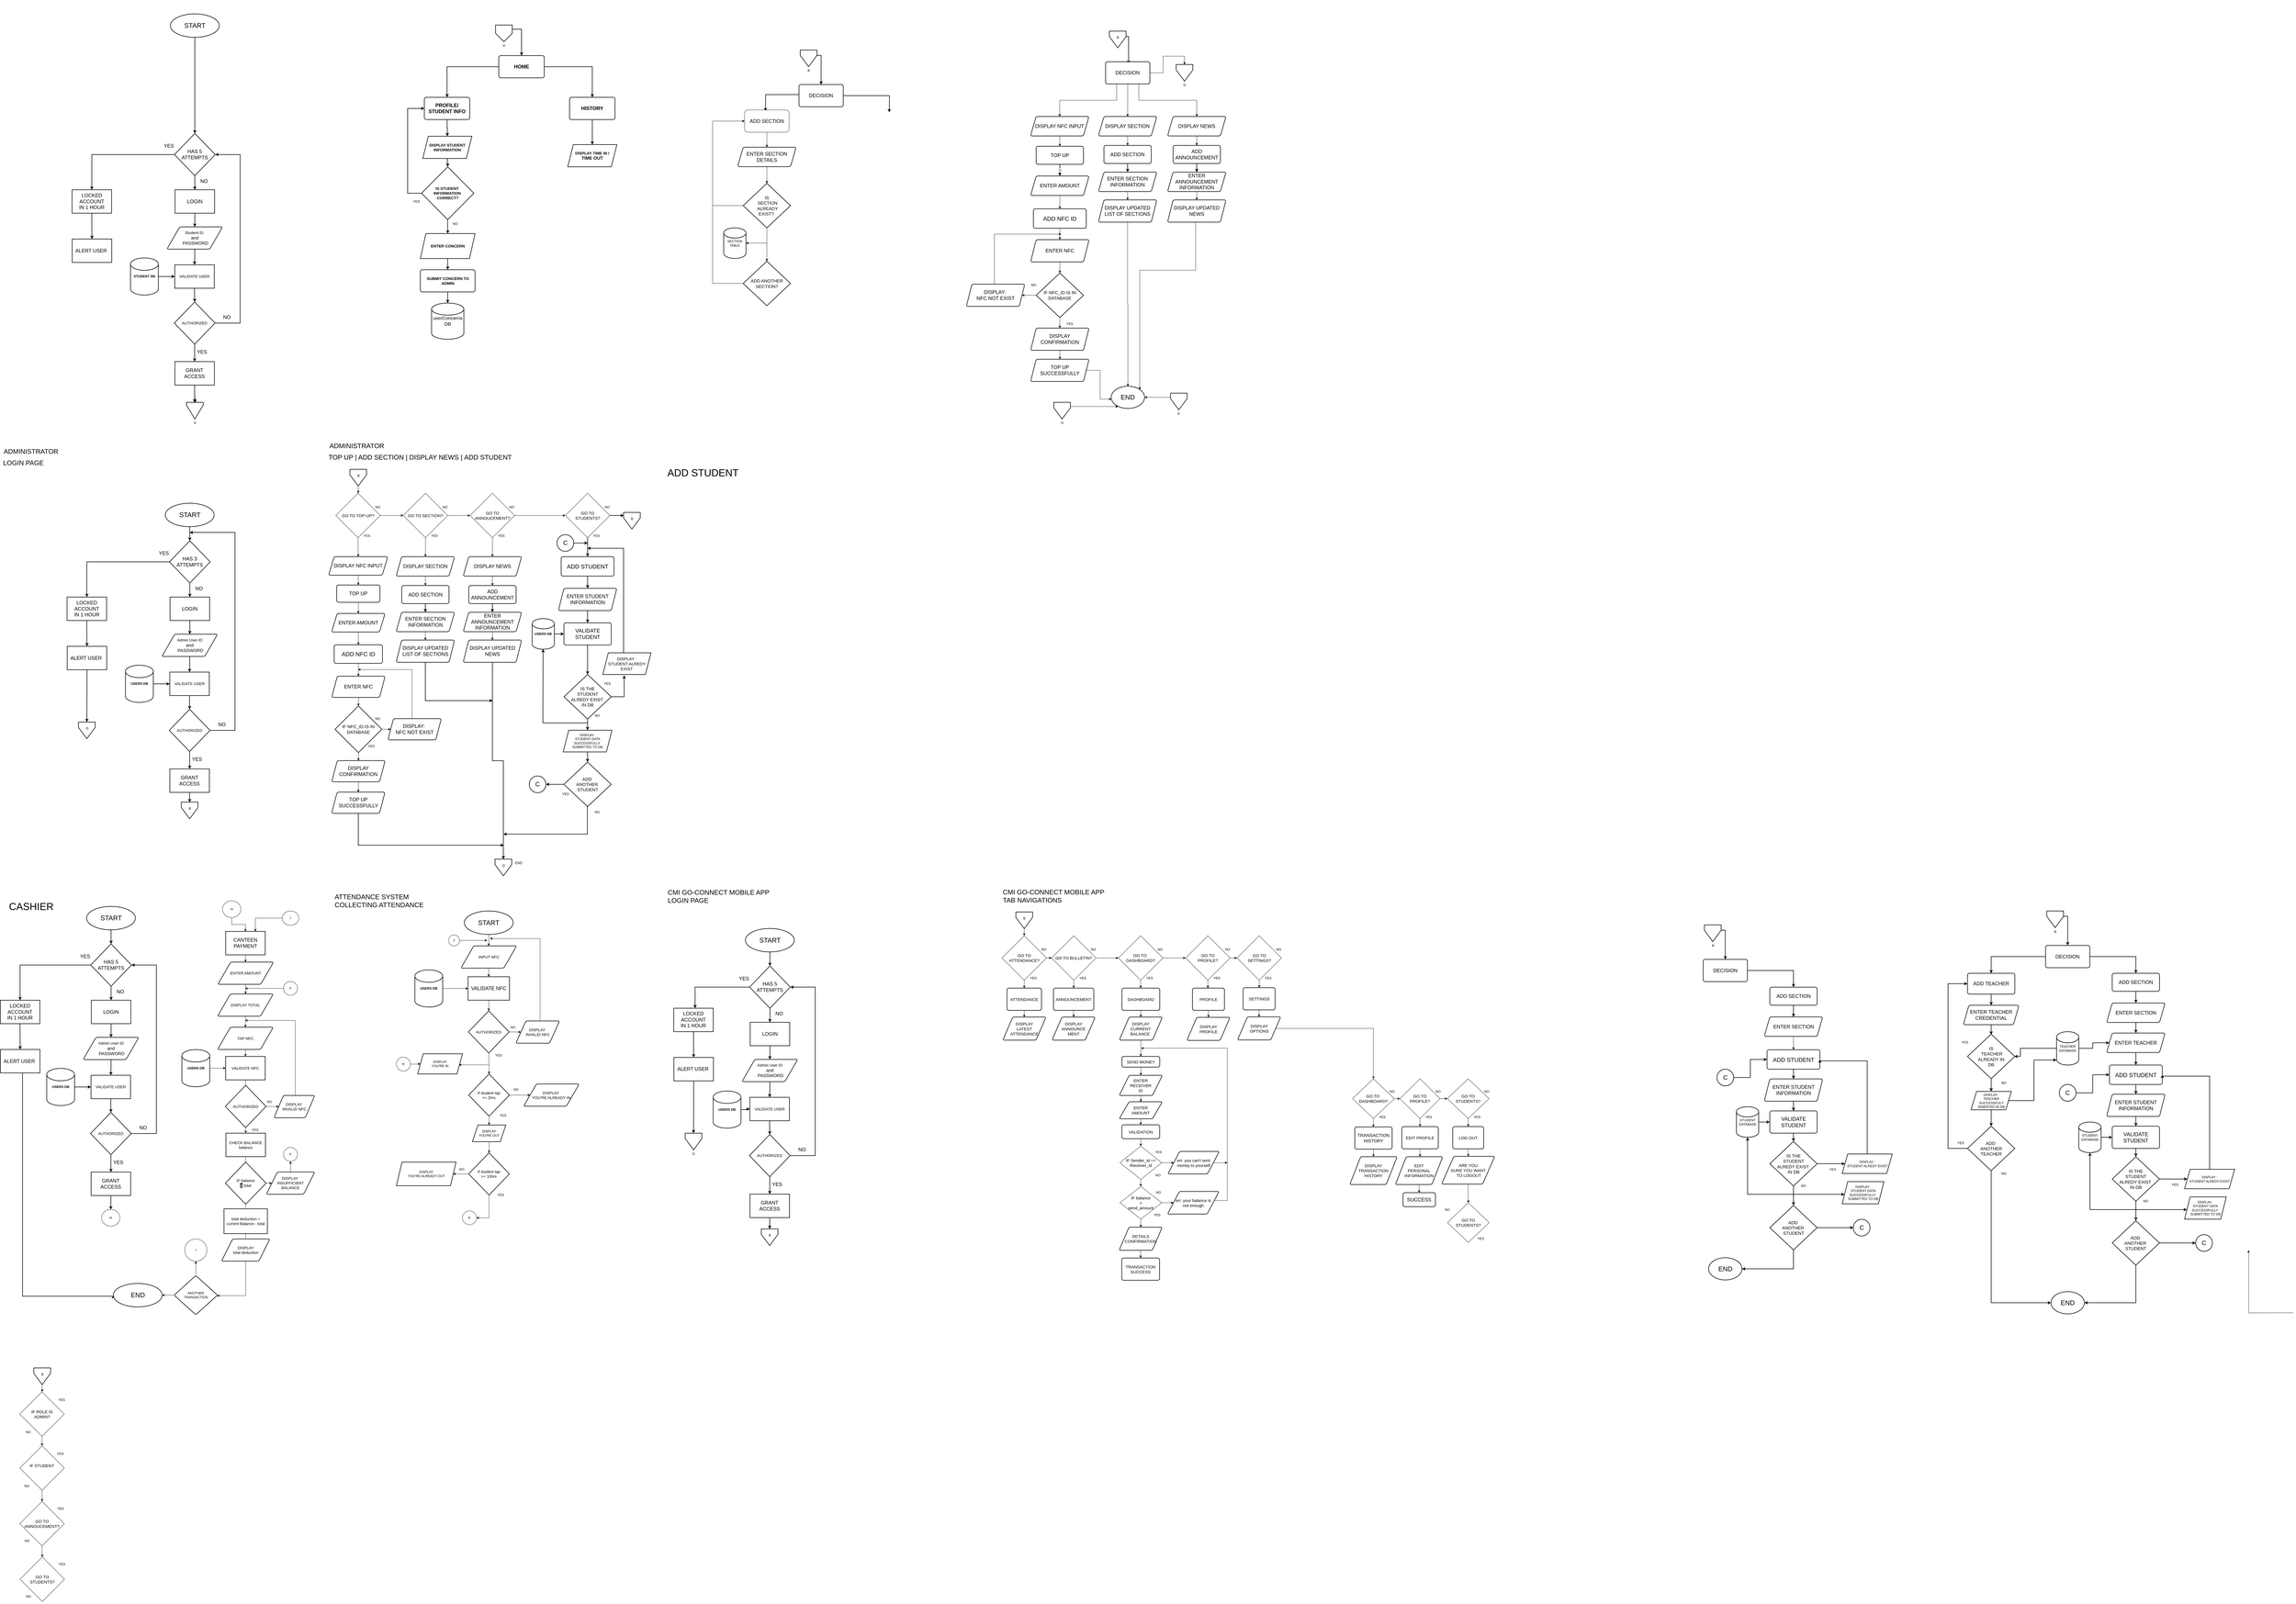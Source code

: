 <mxfile version="26.0.15" pages="2">
  <diagram name="Page-1" id="P248FYWzakACENcYzD32">
    <mxGraphModel dx="1687" dy="868" grid="1" gridSize="10" guides="1" tooltips="1" connect="1" arrows="1" fold="1" page="1" pageScale="1" pageWidth="1200" pageHeight="1600" math="0" shadow="0">
      <root>
        <mxCell id="0" />
        <mxCell id="1" parent="0" />
        <mxCell id="MiD2MkpI0hm2RFPDv_2f-2" value="" style="group;strokeWidth=2;" parent="1" vertex="1" connectable="0">
          <mxGeometry x="651.44" y="80" width="175.56" height="84.352" as="geometry" />
        </mxCell>
        <mxCell id="yPtDzLY2cuwBXVtl93wE-1" value="" style="ellipse;whiteSpace=wrap;html=1;strokeWidth=2;" parent="MiD2MkpI0hm2RFPDv_2f-2" vertex="1">
          <mxGeometry width="175.56" height="84.352" as="geometry" />
        </mxCell>
        <mxCell id="MiD2MkpI0hm2RFPDv_2f-1" value="&lt;font style=&quot;font-size: 24px;&quot;&gt;START&lt;/font&gt;" style="text;html=1;align=center;verticalAlign=middle;whiteSpace=wrap;rounded=0;strokeWidth=2;" parent="MiD2MkpI0hm2RFPDv_2f-2" vertex="1">
          <mxGeometry x="66.641" y="32.443" width="42.994" height="19.466" as="geometry" />
        </mxCell>
        <mxCell id="MiD2MkpI0hm2RFPDv_2f-5" value="" style="endArrow=classic;html=1;rounded=0;exitX=0.5;exitY=1;exitDx=0;exitDy=0;entryX=0.5;entryY=0;entryDx=0;entryDy=0;strokeWidth=2;" parent="1" source="yPtDzLY2cuwBXVtl93wE-1" target="MiD2MkpI0hm2RFPDv_2f-7" edge="1">
          <mxGeometry width="50" height="50" relative="1" as="geometry">
            <mxPoint x="738.86" y="302.352" as="sourcePoint" />
            <mxPoint x="738.86" y="352.963" as="targetPoint" />
          </mxGeometry>
        </mxCell>
        <mxCell id="MiD2MkpI0hm2RFPDv_2f-33" value="" style="edgeStyle=orthogonalEdgeStyle;rounded=0;orthogonalLoop=1;jettySize=auto;html=1;strokeWidth=2;" parent="1" source="MiD2MkpI0hm2RFPDv_2f-4" target="MiD2MkpI0hm2RFPDv_2f-32" edge="1">
          <mxGeometry relative="1" as="geometry" />
        </mxCell>
        <mxCell id="MiD2MkpI0hm2RFPDv_2f-4" value="&lt;font style=&quot;font-size: 18px;&quot;&gt;LOGIN&lt;/font&gt;" style="rounded=0;whiteSpace=wrap;html=1;strokeWidth=2;" parent="1" vertex="1">
          <mxGeometry x="668.16" y="712.447" width="142.12" height="84.352" as="geometry" />
        </mxCell>
        <mxCell id="MiD2MkpI0hm2RFPDv_2f-8" style="edgeStyle=orthogonalEdgeStyle;rounded=0;orthogonalLoop=1;jettySize=auto;html=1;exitX=0.5;exitY=1;exitDx=0;exitDy=0;entryX=0.5;entryY=0;entryDx=0;entryDy=0;strokeWidth=2;" parent="1" source="MiD2MkpI0hm2RFPDv_2f-7" target="MiD2MkpI0hm2RFPDv_2f-4" edge="1">
          <mxGeometry relative="1" as="geometry" />
        </mxCell>
        <mxCell id="MiD2MkpI0hm2RFPDv_2f-20" style="edgeStyle=orthogonalEdgeStyle;rounded=0;orthogonalLoop=1;jettySize=auto;html=1;exitX=0;exitY=0.5;exitDx=0;exitDy=0;strokeWidth=2;" parent="1" source="MiD2MkpI0hm2RFPDv_2f-7" target="MiD2MkpI0hm2RFPDv_2f-19" edge="1">
          <mxGeometry relative="1" as="geometry" />
        </mxCell>
        <mxCell id="MiD2MkpI0hm2RFPDv_2f-7" value="&lt;font style=&quot;font-size: 18px;&quot;&gt;HAS 5&lt;/font&gt;&lt;div&gt;&lt;font style=&quot;font-size: 18px;&quot;&gt;ATTEMPTS&lt;/font&gt;&lt;/div&gt;" style="rhombus;whiteSpace=wrap;html=1;strokeWidth=2;" parent="1" vertex="1">
          <mxGeometry x="666.07" y="510.003" width="146.3" height="151.833" as="geometry" />
        </mxCell>
        <mxCell id="MiD2MkpI0hm2RFPDv_2f-11" style="edgeStyle=orthogonalEdgeStyle;rounded=0;orthogonalLoop=1;jettySize=auto;html=1;exitX=1;exitY=0.5;exitDx=0;exitDy=0;entryX=1;entryY=0.5;entryDx=0;entryDy=0;strokeWidth=2;" parent="1" source="MiD2MkpI0hm2RFPDv_2f-9" target="MiD2MkpI0hm2RFPDv_2f-7" edge="1">
          <mxGeometry relative="1" as="geometry">
            <Array as="points">
              <mxPoint x="902" y="1192.04" />
              <mxPoint x="902" y="586.04" />
            </Array>
          </mxGeometry>
        </mxCell>
        <mxCell id="MiD2MkpI0hm2RFPDv_2f-13" style="edgeStyle=orthogonalEdgeStyle;rounded=0;orthogonalLoop=1;jettySize=auto;html=1;exitX=0.5;exitY=1;exitDx=0;exitDy=0;entryX=0.5;entryY=0;entryDx=0;entryDy=0;strokeWidth=2;" parent="1" source="MiD2MkpI0hm2RFPDv_2f-9" target="MiD2MkpI0hm2RFPDv_2f-12" edge="1">
          <mxGeometry relative="1" as="geometry" />
        </mxCell>
        <mxCell id="MiD2MkpI0hm2RFPDv_2f-9" value="&lt;font style=&quot;font-size: 14px;&quot;&gt;AUTHORIZED&lt;/font&gt;" style="rhombus;whiteSpace=wrap;html=1;strokeWidth=2;" parent="1" vertex="1">
          <mxGeometry x="665.44" y="1116.036" width="146.3" height="151.833" as="geometry" />
        </mxCell>
        <mxCell id="MiD2MkpI0hm2RFPDv_2f-28" value="" style="edgeStyle=orthogonalEdgeStyle;rounded=0;orthogonalLoop=1;jettySize=auto;html=1;strokeWidth=2;" parent="1" source="BFEsGPovhOtkj3C0qsOE-10" edge="1">
          <mxGeometry relative="1" as="geometry">
            <mxPoint x="739.59" y="1480.589" as="targetPoint" />
          </mxGeometry>
        </mxCell>
        <mxCell id="MiD2MkpI0hm2RFPDv_2f-12" value="&lt;font style=&quot;font-size: 18px;&quot;&gt;GRANT ACCESS&lt;/font&gt;" style="rounded=0;whiteSpace=wrap;html=1;strokeWidth=2;" parent="1" vertex="1">
          <mxGeometry x="667.438" y="1330.586" width="142.12" height="84.352" as="geometry" />
        </mxCell>
        <mxCell id="MiD2MkpI0hm2RFPDv_2f-14" value="&lt;font style=&quot;font-size: 18px;&quot;&gt;YES&amp;nbsp;&lt;/font&gt;" style="text;html=1;align=center;verticalAlign=middle;resizable=0;points=[];autosize=1;strokeColor=none;fillColor=none;strokeWidth=2;" parent="1" vertex="1">
          <mxGeometry x="737.22" y="1276.037" width="60" height="40" as="geometry" />
        </mxCell>
        <mxCell id="MiD2MkpI0hm2RFPDv_2f-15" value="&lt;font style=&quot;font-size: 18px;&quot;&gt;NO&lt;/font&gt;" style="text;html=1;align=center;verticalAlign=middle;resizable=0;points=[];autosize=1;strokeColor=none;fillColor=none;strokeWidth=2;" parent="1" vertex="1">
          <mxGeometry x="829.01" y="1150.586" width="50" height="40" as="geometry" />
        </mxCell>
        <mxCell id="MiD2MkpI0hm2RFPDv_2f-17" value="&lt;font style=&quot;font-size: 18px;&quot;&gt;YES&amp;nbsp;&lt;/font&gt;" style="text;html=1;align=center;verticalAlign=middle;resizable=0;points=[];autosize=1;strokeColor=none;fillColor=none;strokeWidth=2;" parent="1" vertex="1">
          <mxGeometry x="618.0" y="535.309" width="60" height="40" as="geometry" />
        </mxCell>
        <mxCell id="MiD2MkpI0hm2RFPDv_2f-18" value="&lt;font style=&quot;font-size: 18px;&quot;&gt;NO&lt;/font&gt;" style="text;html=1;align=center;verticalAlign=middle;resizable=0;points=[];autosize=1;strokeColor=none;fillColor=none;strokeWidth=2;" parent="1" vertex="1">
          <mxGeometry x="747.22" y="661.836" width="50" height="40" as="geometry" />
        </mxCell>
        <mxCell id="MiD2MkpI0hm2RFPDv_2f-23" value="" style="edgeStyle=orthogonalEdgeStyle;rounded=0;orthogonalLoop=1;jettySize=auto;html=1;strokeWidth=2;" parent="1" source="MiD2MkpI0hm2RFPDv_2f-19" target="MiD2MkpI0hm2RFPDv_2f-22" edge="1">
          <mxGeometry relative="1" as="geometry" />
        </mxCell>
        <mxCell id="MiD2MkpI0hm2RFPDv_2f-19" value="&lt;font style=&quot;font-size: 18px;&quot;&gt;LOCKED&lt;/font&gt;&lt;div&gt;&lt;span style=&quot;font-size: 18px; background-color: initial;&quot;&gt;ACCOUNT&lt;/span&gt;&lt;div&gt;&lt;div&gt;&lt;font style=&quot;font-size: 18px;&quot;&gt;IN 1 HOUR&lt;/font&gt;&lt;/div&gt;&lt;/div&gt;&lt;/div&gt;" style="rounded=0;whiteSpace=wrap;html=1;strokeWidth=2;" parent="1" vertex="1">
          <mxGeometry x="298" y="712.447" width="142.12" height="84.352" as="geometry" />
        </mxCell>
        <mxCell id="MiD2MkpI0hm2RFPDv_2f-22" value="&lt;font style=&quot;font-size: 18px;&quot;&gt;ALERT USER&amp;nbsp;&lt;/font&gt;" style="rounded=0;whiteSpace=wrap;html=1;strokeWidth=2;" parent="1" vertex="1">
          <mxGeometry x="298.477" y="889.586" width="142.12" height="84.352" as="geometry" />
        </mxCell>
        <mxCell id="MiD2MkpI0hm2RFPDv_2f-38" value="" style="edgeStyle=orthogonalEdgeStyle;rounded=0;orthogonalLoop=1;jettySize=auto;html=1;strokeWidth=2;" parent="1" source="MiD2MkpI0hm2RFPDv_2f-32" target="MiD2MkpI0hm2RFPDv_2f-37" edge="1">
          <mxGeometry relative="1" as="geometry" />
        </mxCell>
        <mxCell id="MiD2MkpI0hm2RFPDv_2f-32" value="&lt;font style=&quot;font-size: 14px;&quot;&gt;Student ID&amp;nbsp;&lt;/font&gt;&lt;div&gt;&lt;font size=&quot;3&quot;&gt;and&lt;/font&gt;&lt;/div&gt;&lt;div&gt;&lt;font size=&quot;3&quot;&gt;&amp;nbsp;PASSWORD&lt;/font&gt;&lt;/div&gt;" style="shape=parallelogram;html=1;strokeWidth=2;perimeter=parallelogramPerimeter;whiteSpace=wrap;rounded=1;arcSize=12;size=0.23;" parent="1" vertex="1">
          <mxGeometry x="638.86" y="846.04" width="200" height="80" as="geometry" />
        </mxCell>
        <mxCell id="MiD2MkpI0hm2RFPDv_2f-39" value="" style="edgeStyle=orthogonalEdgeStyle;rounded=0;orthogonalLoop=1;jettySize=auto;html=1;strokeWidth=2;" parent="1" source="MiD2MkpI0hm2RFPDv_2f-35" target="MiD2MkpI0hm2RFPDv_2f-37" edge="1">
          <mxGeometry relative="1" as="geometry" />
        </mxCell>
        <mxCell id="MiD2MkpI0hm2RFPDv_2f-35" value="&lt;b&gt;STUDENT DB&lt;/b&gt;" style="strokeWidth=2;html=1;shape=mxgraph.flowchart.database;whiteSpace=wrap;" parent="1" vertex="1">
          <mxGeometry x="508" y="957.7" width="100" height="133.59" as="geometry" />
        </mxCell>
        <mxCell id="MiD2MkpI0hm2RFPDv_2f-40" value="" style="edgeStyle=orthogonalEdgeStyle;rounded=0;orthogonalLoop=1;jettySize=auto;html=1;strokeWidth=2;" parent="1" source="MiD2MkpI0hm2RFPDv_2f-37" target="MiD2MkpI0hm2RFPDv_2f-9" edge="1">
          <mxGeometry relative="1" as="geometry" />
        </mxCell>
        <mxCell id="MiD2MkpI0hm2RFPDv_2f-37" value="&lt;font style=&quot;font-size: 14px;&quot;&gt;VALIDATE USER&lt;/font&gt;" style="rounded=0;whiteSpace=wrap;html=1;strokeWidth=2;" parent="1" vertex="1">
          <mxGeometry x="667.07" y="982.317" width="142.12" height="84.352" as="geometry" />
        </mxCell>
        <mxCell id="MiD2MkpI0hm2RFPDv_2f-76" value="" style="group;strokeWidth=2;" parent="1" vertex="1" connectable="0">
          <mxGeometry x="1345" y="30.0" width="910.95" height="1470" as="geometry" />
        </mxCell>
        <mxCell id="MiD2MkpI0hm2RFPDv_2f-43" value="" style="edgeStyle=orthogonalEdgeStyle;rounded=0;orthogonalLoop=1;jettySize=auto;html=1;exitX=1;exitY=0.25;exitDx=0;exitDy=0;strokeWidth=2;" parent="MiD2MkpI0hm2RFPDv_2f-76" source="BFEsGPovhOtkj3C0qsOE-12" target="MiD2MkpI0hm2RFPDv_2f-42" edge="1">
          <mxGeometry relative="1" as="geometry">
            <mxPoint x="567.667" y="161.0" as="sourcePoint" />
          </mxGeometry>
        </mxCell>
        <mxCell id="MiD2MkpI0hm2RFPDv_2f-49" style="edgeStyle=orthogonalEdgeStyle;rounded=0;orthogonalLoop=1;jettySize=auto;html=1;entryX=0.5;entryY=0;entryDx=0;entryDy=0;strokeWidth=2;" parent="MiD2MkpI0hm2RFPDv_2f-76" source="MiD2MkpI0hm2RFPDv_2f-42" target="MiD2MkpI0hm2RFPDv_2f-46" edge="1">
          <mxGeometry relative="1" as="geometry" />
        </mxCell>
        <mxCell id="MiD2MkpI0hm2RFPDv_2f-50" style="edgeStyle=orthogonalEdgeStyle;rounded=0;orthogonalLoop=1;jettySize=auto;html=1;entryX=0.5;entryY=0;entryDx=0;entryDy=0;strokeWidth=2;" parent="MiD2MkpI0hm2RFPDv_2f-76" source="MiD2MkpI0hm2RFPDv_2f-42" target="MiD2MkpI0hm2RFPDv_2f-47" edge="1">
          <mxGeometry relative="1" as="geometry" />
        </mxCell>
        <mxCell id="MiD2MkpI0hm2RFPDv_2f-42" value="&lt;font style=&quot;font-size: 18px;&quot;&gt;&lt;b&gt;HOME&lt;/b&gt;&lt;/font&gt;" style="rounded=1;whiteSpace=wrap;html=1;absoluteArcSize=1;arcSize=14;strokeWidth=2;" parent="MiD2MkpI0hm2RFPDv_2f-76" vertex="1">
          <mxGeometry x="486.62" y="200" width="163.36" height="80" as="geometry" />
        </mxCell>
        <mxCell id="MiD2MkpI0hm2RFPDv_2f-52" value="" style="edgeStyle=orthogonalEdgeStyle;rounded=0;orthogonalLoop=1;jettySize=auto;html=1;strokeWidth=2;" parent="MiD2MkpI0hm2RFPDv_2f-76" source="MiD2MkpI0hm2RFPDv_2f-46" target="MiD2MkpI0hm2RFPDv_2f-70" edge="1">
          <mxGeometry relative="1" as="geometry">
            <mxPoint x="300.667" y="510" as="targetPoint" />
          </mxGeometry>
        </mxCell>
        <mxCell id="MiD2MkpI0hm2RFPDv_2f-46" value="&lt;font style=&quot;font-size: 18px;&quot;&gt;&lt;b&gt;PROFILE/&lt;/b&gt;&lt;/font&gt;&lt;div&gt;&lt;font style=&quot;font-size: 18px;&quot;&gt;&lt;b&gt;STUDENT INFO&lt;/b&gt;&lt;/font&gt;&lt;/div&gt;" style="rounded=1;whiteSpace=wrap;html=1;absoluteArcSize=1;arcSize=14;strokeWidth=2;" parent="MiD2MkpI0hm2RFPDv_2f-76" vertex="1">
          <mxGeometry x="219.0" y="350" width="163.36" height="80" as="geometry" />
        </mxCell>
        <mxCell id="MiD2MkpI0hm2RFPDv_2f-73" value="" style="edgeStyle=orthogonalEdgeStyle;rounded=0;orthogonalLoop=1;jettySize=auto;html=1;strokeWidth=2;" parent="MiD2MkpI0hm2RFPDv_2f-76" source="MiD2MkpI0hm2RFPDv_2f-47" target="MiD2MkpI0hm2RFPDv_2f-72" edge="1">
          <mxGeometry relative="1" as="geometry" />
        </mxCell>
        <mxCell id="MiD2MkpI0hm2RFPDv_2f-47" value="&lt;span style=&quot;font-size: 18px;&quot;&gt;&lt;b&gt;HISTORY&lt;/b&gt;&lt;/span&gt;" style="rounded=1;whiteSpace=wrap;html=1;absoluteArcSize=1;arcSize=14;strokeWidth=2;" parent="MiD2MkpI0hm2RFPDv_2f-76" vertex="1">
          <mxGeometry x="740.95" y="350" width="163.36" height="80" as="geometry" />
        </mxCell>
        <mxCell id="MiD2MkpI0hm2RFPDv_2f-58" value="" style="edgeStyle=orthogonalEdgeStyle;rounded=0;orthogonalLoop=1;jettySize=auto;html=1;strokeWidth=2;" parent="MiD2MkpI0hm2RFPDv_2f-76" source="MiD2MkpI0hm2RFPDv_2f-70" target="MiD2MkpI0hm2RFPDv_2f-57" edge="1">
          <mxGeometry relative="1" as="geometry">
            <mxPoint x="301.667" y="590" as="sourcePoint" />
          </mxGeometry>
        </mxCell>
        <mxCell id="MiD2MkpI0hm2RFPDv_2f-62" value="" style="edgeStyle=orthogonalEdgeStyle;rounded=0;orthogonalLoop=1;jettySize=auto;html=1;strokeWidth=2;" parent="MiD2MkpI0hm2RFPDv_2f-76" source="MiD2MkpI0hm2RFPDv_2f-57" target="MiD2MkpI0hm2RFPDv_2f-61" edge="1">
          <mxGeometry relative="1" as="geometry" />
        </mxCell>
        <mxCell id="MiD2MkpI0hm2RFPDv_2f-65" style="edgeStyle=orthogonalEdgeStyle;rounded=0;orthogonalLoop=1;jettySize=auto;html=1;exitX=0;exitY=0.5;exitDx=0;exitDy=0;exitPerimeter=0;strokeWidth=2;" parent="MiD2MkpI0hm2RFPDv_2f-76" source="MiD2MkpI0hm2RFPDv_2f-57" edge="1">
          <mxGeometry relative="1" as="geometry">
            <mxPoint x="219" y="390" as="targetPoint" />
            <Array as="points">
              <mxPoint x="159" y="695" />
              <mxPoint x="159" y="390" />
            </Array>
          </mxGeometry>
        </mxCell>
        <mxCell id="MiD2MkpI0hm2RFPDv_2f-57" value="&lt;span style=&quot;font-size: 14px;&quot;&gt;&lt;b&gt;IS STUDENT&amp;nbsp;&lt;/b&gt;&lt;/span&gt;&lt;div&gt;&lt;span style=&quot;font-size: 14px;&quot;&gt;&lt;b&gt;INFORMATION&amp;nbsp;&lt;/b&gt;&lt;/span&gt;&lt;/div&gt;&lt;div&gt;&lt;span style=&quot;font-size: 14px;&quot;&gt;&lt;b&gt;CORRECT?&lt;/b&gt;&lt;/span&gt;&lt;/div&gt;" style="strokeWidth=2;html=1;shape=mxgraph.flowchart.decision;whiteSpace=wrap;" parent="MiD2MkpI0hm2RFPDv_2f-76" vertex="1">
          <mxGeometry x="208.84" y="600" width="188.32" height="190" as="geometry" />
        </mxCell>
        <mxCell id="MiD2MkpI0hm2RFPDv_2f-67" value="" style="edgeStyle=orthogonalEdgeStyle;rounded=0;orthogonalLoop=1;jettySize=auto;html=1;strokeWidth=2;" parent="MiD2MkpI0hm2RFPDv_2f-76" source="MiD2MkpI0hm2RFPDv_2f-61" target="MiD2MkpI0hm2RFPDv_2f-66" edge="1">
          <mxGeometry relative="1" as="geometry" />
        </mxCell>
        <mxCell id="MiD2MkpI0hm2RFPDv_2f-61" value="&lt;span style=&quot;font-size: 14px;&quot;&gt;&lt;b&gt;ENTER CONCERN&lt;/b&gt;&lt;/span&gt;" style="shape=parallelogram;perimeter=parallelogramPerimeter;whiteSpace=wrap;html=1;fixedSize=1;strokeWidth=2;" parent="MiD2MkpI0hm2RFPDv_2f-76" vertex="1">
          <mxGeometry x="204.68" y="840" width="196.64" height="90" as="geometry" />
        </mxCell>
        <mxCell id="MiD2MkpI0hm2RFPDv_2f-63" value="YES" style="text;html=1;align=center;verticalAlign=middle;resizable=0;points=[];autosize=1;strokeColor=none;fillColor=none;strokeWidth=2;" parent="MiD2MkpI0hm2RFPDv_2f-76" vertex="1">
          <mxGeometry x="164.68" y="710" width="50" height="30" as="geometry" />
        </mxCell>
        <mxCell id="MiD2MkpI0hm2RFPDv_2f-64" value="NO" style="text;html=1;align=center;verticalAlign=middle;resizable=0;points=[];autosize=1;strokeColor=none;fillColor=none;strokeWidth=2;" parent="MiD2MkpI0hm2RFPDv_2f-76" vertex="1">
          <mxGeometry x="309.8" y="790" width="40" height="30" as="geometry" />
        </mxCell>
        <mxCell id="MiD2MkpI0hm2RFPDv_2f-69" value="" style="edgeStyle=orthogonalEdgeStyle;rounded=0;orthogonalLoop=1;jettySize=auto;html=1;strokeWidth=2;" parent="MiD2MkpI0hm2RFPDv_2f-76" source="MiD2MkpI0hm2RFPDv_2f-66" target="MiD2MkpI0hm2RFPDv_2f-68" edge="1">
          <mxGeometry relative="1" as="geometry" />
        </mxCell>
        <mxCell id="MiD2MkpI0hm2RFPDv_2f-66" value="&lt;b&gt;&lt;font style=&quot;font-size: 14px;&quot;&gt;SUBMIT CONCERN TO ADMIN&lt;/font&gt;&lt;/b&gt;" style="rounded=1;whiteSpace=wrap;html=1;absoluteArcSize=1;arcSize=14;strokeWidth=2;" parent="MiD2MkpI0hm2RFPDv_2f-76" vertex="1">
          <mxGeometry x="204.68" y="970" width="196.64" height="80" as="geometry" />
        </mxCell>
        <mxCell id="MiD2MkpI0hm2RFPDv_2f-68" value="&lt;font style=&quot;font-size: 17px;&quot;&gt;userConcerns&lt;/font&gt;&lt;div style=&quot;font-size: 17px;&quot;&gt;&lt;font style=&quot;font-size: 17px;&quot;&gt;DB&lt;/font&gt;&lt;/div&gt;" style="strokeWidth=2;html=1;shape=mxgraph.flowchart.database;whiteSpace=wrap;" parent="MiD2MkpI0hm2RFPDv_2f-76" vertex="1">
          <mxGeometry x="245" y="1090" width="116" height="130" as="geometry" />
        </mxCell>
        <mxCell id="MiD2MkpI0hm2RFPDv_2f-70" value="&lt;font style=&quot;font-size: 14px;&quot;&gt;&lt;b&gt;DISPLAY STUDENT INFORMATION&lt;/b&gt;&lt;/font&gt;" style="shape=parallelogram;perimeter=parallelogramPerimeter;whiteSpace=wrap;html=1;fixedSize=1;strokeWidth=2;" parent="MiD2MkpI0hm2RFPDv_2f-76" vertex="1">
          <mxGeometry x="213.36" y="490" width="176.64" height="80" as="geometry" />
        </mxCell>
        <mxCell id="MiD2MkpI0hm2RFPDv_2f-72" value="&lt;font style=&quot;font-size: 14px;&quot;&gt;&lt;b&gt;DISPLAY TIME IN /&lt;/b&gt;&lt;/font&gt;&lt;div&gt;&lt;font size=&quot;3&quot;&gt;&lt;b&gt;TIME OUT&lt;/b&gt;&lt;/font&gt;&lt;/div&gt;" style="shape=parallelogram;perimeter=parallelogramPerimeter;whiteSpace=wrap;html=1;fixedSize=1;strokeWidth=2;" parent="MiD2MkpI0hm2RFPDv_2f-76" vertex="1">
          <mxGeometry x="734.31" y="520" width="176.64" height="80" as="geometry" />
        </mxCell>
        <mxCell id="BFEsGPovhOtkj3C0qsOE-12" value="A" style="verticalLabelPosition=bottom;verticalAlign=top;html=1;shape=offPageConnector;rounded=0;size=0.5;strokeWidth=2;" parent="MiD2MkpI0hm2RFPDv_2f-76" vertex="1">
          <mxGeometry x="475" y="90.0" width="60" height="60" as="geometry" />
        </mxCell>
        <mxCell id="MiD2MkpI0hm2RFPDv_2f-171" value="" style="edgeStyle=orthogonalEdgeStyle;rounded=0;orthogonalLoop=1;jettySize=auto;html=1;exitX=1.031;exitY=0.348;exitDx=0;exitDy=0;exitPerimeter=0;strokeWidth=2;" parent="1" source="BFEsGPovhOtkj3C0qsOE-7" target="MiD2MkpI0hm2RFPDv_2f-170" edge="1">
          <mxGeometry relative="1" as="geometry">
            <mxPoint x="6239.52" y="3434.575" as="sourcePoint" />
            <Array as="points">
              <mxPoint x="6226.52" y="3375.53" />
              <mxPoint x="6239.52" y="3375.53" />
            </Array>
          </mxGeometry>
        </mxCell>
        <mxCell id="MiD2MkpI0hm2RFPDv_2f-175" value="" style="edgeStyle=orthogonalEdgeStyle;rounded=0;orthogonalLoop=1;jettySize=auto;html=1;strokeWidth=2;" parent="1" source="MiD2MkpI0hm2RFPDv_2f-170" target="MiD2MkpI0hm2RFPDv_2f-173" edge="1">
          <mxGeometry relative="1" as="geometry" />
        </mxCell>
        <mxCell id="MiD2MkpI0hm2RFPDv_2f-170" value="&lt;span style=&quot;font-size: 18px;&quot;&gt;DECISION&lt;/span&gt;" style="rounded=1;whiteSpace=wrap;html=1;absoluteArcSize=1;arcSize=14;strokeWidth=2;" parent="1" vertex="1">
          <mxGeometry x="6160" y="3480.53" width="159.04" height="80" as="geometry" />
        </mxCell>
        <mxCell id="MiD2MkpI0hm2RFPDv_2f-179" value="" style="edgeStyle=orthogonalEdgeStyle;rounded=0;orthogonalLoop=1;jettySize=auto;html=1;strokeWidth=2;" parent="1" source="MiD2MkpI0hm2RFPDv_2f-173" target="MiD2MkpI0hm2RFPDv_2f-178" edge="1">
          <mxGeometry relative="1" as="geometry" />
        </mxCell>
        <mxCell id="MiD2MkpI0hm2RFPDv_2f-173" value="&lt;font style=&quot;font-size: 18px;&quot;&gt;ADD SECTION&lt;/font&gt;" style="rounded=1;whiteSpace=wrap;html=1;absoluteArcSize=1;arcSize=14;strokeWidth=2;" parent="1" vertex="1">
          <mxGeometry x="6399.52" y="3580.53" width="170" height="65" as="geometry" />
        </mxCell>
        <mxCell id="MiD2MkpI0hm2RFPDv_2f-232" value="" style="edgeStyle=orthogonalEdgeStyle;rounded=0;orthogonalLoop=1;jettySize=auto;html=1;strokeWidth=2;" parent="1" source="MiD2MkpI0hm2RFPDv_2f-176" target="MiD2MkpI0hm2RFPDv_2f-202" edge="1">
          <mxGeometry relative="1" as="geometry" />
        </mxCell>
        <mxCell id="MiD2MkpI0hm2RFPDv_2f-176" value="&lt;font style=&quot;font-size: 21px;&quot;&gt;ADD STUDENT&lt;/font&gt;" style="rounded=1;whiteSpace=wrap;html=1;absoluteArcSize=1;arcSize=14;strokeWidth=2;" parent="1" vertex="1">
          <mxGeometry x="6389.52" y="3805.53" width="190" height="70" as="geometry" />
        </mxCell>
        <mxCell id="hYAcStnYISpaymhXTc3v-127" style="edgeStyle=orthogonalEdgeStyle;rounded=0;orthogonalLoop=1;jettySize=auto;html=1;entryX=0.5;entryY=0;entryDx=0;entryDy=0;" parent="1" source="MiD2MkpI0hm2RFPDv_2f-178" target="MiD2MkpI0hm2RFPDv_2f-176" edge="1">
          <mxGeometry relative="1" as="geometry" />
        </mxCell>
        <mxCell id="MiD2MkpI0hm2RFPDv_2f-178" value="&lt;font style=&quot;font-size: 18px;&quot;&gt;ENTER SECTION&lt;/font&gt;" style="shape=parallelogram;perimeter=parallelogramPerimeter;whiteSpace=wrap;html=1;fixedSize=1;rounded=1;arcSize=14;strokeWidth=2;" parent="1" vertex="1">
          <mxGeometry x="6379.52" y="3687.53" width="210" height="70" as="geometry" />
        </mxCell>
        <mxCell id="MiD2MkpI0hm2RFPDv_2f-205" value="" style="edgeStyle=orthogonalEdgeStyle;rounded=0;orthogonalLoop=1;jettySize=auto;html=1;strokeWidth=2;" parent="1" source="MiD2MkpI0hm2RFPDv_2f-202" target="MiD2MkpI0hm2RFPDv_2f-204" edge="1">
          <mxGeometry relative="1" as="geometry" />
        </mxCell>
        <mxCell id="MiD2MkpI0hm2RFPDv_2f-202" value="&lt;font style=&quot;font-size: 18px;&quot;&gt;ENTER STUDENT INFORMATION&lt;/font&gt;" style="shape=parallelogram;perimeter=parallelogramPerimeter;whiteSpace=wrap;html=1;fixedSize=1;rounded=1;arcSize=14;strokeWidth=2;" parent="1" vertex="1">
          <mxGeometry x="6379.52" y="3910.53" width="210" height="80" as="geometry" />
        </mxCell>
        <mxCell id="MiD2MkpI0hm2RFPDv_2f-229" value="" style="edgeStyle=orthogonalEdgeStyle;rounded=0;orthogonalLoop=1;jettySize=auto;html=1;strokeWidth=2;" parent="1" source="MiD2MkpI0hm2RFPDv_2f-204" target="MiD2MkpI0hm2RFPDv_2f-225" edge="1">
          <mxGeometry relative="1" as="geometry" />
        </mxCell>
        <mxCell id="MiD2MkpI0hm2RFPDv_2f-204" value="&lt;font style=&quot;font-size: 19px;&quot;&gt;VALIDATE STUDENT&lt;/font&gt;" style="rounded=1;whiteSpace=wrap;html=1;absoluteArcSize=1;arcSize=14;strokeWidth=2;" parent="1" vertex="1">
          <mxGeometry x="6399.52" y="4025.53" width="170" height="80" as="geometry" />
        </mxCell>
        <mxCell id="MiD2MkpI0hm2RFPDv_2f-218" value="" style="edgeStyle=orthogonalEdgeStyle;rounded=0;orthogonalLoop=1;jettySize=auto;html=1;strokeWidth=2;" parent="1" source="MiD2MkpI0hm2RFPDv_2f-219" edge="1">
          <mxGeometry relative="1" as="geometry">
            <mxPoint x="6399.52" y="4065.53" as="targetPoint" />
          </mxGeometry>
        </mxCell>
        <mxCell id="MiD2MkpI0hm2RFPDv_2f-219" value="STUDENT DATABASE" style="strokeWidth=2;html=1;shape=mxgraph.flowchart.database;whiteSpace=wrap;" parent="1" vertex="1">
          <mxGeometry x="6279.52" y="4010.53" width="80" height="110" as="geometry" />
        </mxCell>
        <mxCell id="MiD2MkpI0hm2RFPDv_2f-224" value="" style="edgeStyle=orthogonalEdgeStyle;rounded=0;orthogonalLoop=1;jettySize=auto;html=1;strokeWidth=2;" parent="1" source="MiD2MkpI0hm2RFPDv_2f-225" target="MiD2MkpI0hm2RFPDv_2f-227" edge="1">
          <mxGeometry relative="1" as="geometry" />
        </mxCell>
        <mxCell id="MiD2MkpI0hm2RFPDv_2f-253" value="" style="edgeStyle=orthogonalEdgeStyle;rounded=0;orthogonalLoop=1;jettySize=auto;html=1;strokeWidth=2;" parent="1" source="MiD2MkpI0hm2RFPDv_2f-225" target="MiD2MkpI0hm2RFPDv_2f-252" edge="1">
          <mxGeometry relative="1" as="geometry">
            <Array as="points">
              <mxPoint x="6484.52" y="4325.53" />
            </Array>
          </mxGeometry>
        </mxCell>
        <mxCell id="MiD2MkpI0hm2RFPDv_2f-258" style="edgeStyle=orthogonalEdgeStyle;rounded=0;orthogonalLoop=1;jettySize=auto;html=1;exitX=0.5;exitY=1;exitDx=0;exitDy=0;strokeWidth=2;" parent="1" source="MiD2MkpI0hm2RFPDv_2f-225" target="MiD2MkpI0hm2RFPDv_2f-219" edge="1">
          <mxGeometry relative="1" as="geometry">
            <Array as="points">
              <mxPoint x="6484.52" y="4325.53" />
              <mxPoint x="6319.52" y="4325.53" />
            </Array>
          </mxGeometry>
        </mxCell>
        <mxCell id="MiD2MkpI0hm2RFPDv_2f-263" style="edgeStyle=orthogonalEdgeStyle;rounded=0;orthogonalLoop=1;jettySize=auto;html=1;entryX=0.5;entryY=0;entryDx=0;entryDy=0;strokeWidth=2;" parent="1" source="MiD2MkpI0hm2RFPDv_2f-225" target="MiD2MkpI0hm2RFPDv_2f-261" edge="1">
          <mxGeometry relative="1" as="geometry" />
        </mxCell>
        <mxCell id="MiD2MkpI0hm2RFPDv_2f-225" value="&lt;span style=&quot;font-size: 16px;&quot;&gt;IS THE&lt;/span&gt;&lt;div&gt;&lt;span style=&quot;font-size: 16px;&quot;&gt;&amp;nbsp;STUDENT&amp;nbsp;&lt;/span&gt;&lt;/div&gt;&lt;div&gt;&lt;span style=&quot;font-size: 16px;&quot;&gt;ALREDY EXIST&amp;nbsp;&lt;/span&gt;&lt;div&gt;&lt;span style=&quot;font-size: 16px;&quot;&gt;IN DB&lt;/span&gt;&lt;/div&gt;&lt;/div&gt;" style="rhombus;whiteSpace=wrap;html=1;strokeWidth=2;" parent="1" vertex="1">
          <mxGeometry x="6399.52" y="4135.53" width="170" height="160" as="geometry" />
        </mxCell>
        <mxCell id="MiD2MkpI0hm2RFPDv_2f-226" value="YES" style="text;html=1;align=center;verticalAlign=middle;resizable=0;points=[];autosize=1;strokeColor=none;fillColor=none;strokeWidth=2;" parent="1" vertex="1">
          <mxGeometry x="6599.52" y="4220.53" width="50" height="30" as="geometry" />
        </mxCell>
        <mxCell id="MiD2MkpI0hm2RFPDv_2f-230" style="edgeStyle=orthogonalEdgeStyle;rounded=0;orthogonalLoop=1;jettySize=auto;html=1;entryX=1;entryY=0.5;entryDx=0;entryDy=0;strokeWidth=2;" parent="1" source="MiD2MkpI0hm2RFPDv_2f-227" target="MiD2MkpI0hm2RFPDv_2f-176" edge="1">
          <mxGeometry relative="1" as="geometry">
            <Array as="points">
              <mxPoint x="6749.52" y="3845.53" />
            </Array>
          </mxGeometry>
        </mxCell>
        <mxCell id="MiD2MkpI0hm2RFPDv_2f-227" value="DISPLAY :&lt;div&gt;STUDENT ALREDY EXIST&lt;/div&gt;" style="shape=parallelogram;perimeter=parallelogramPerimeter;whiteSpace=wrap;html=1;fixedSize=1;strokeWidth=2;" parent="1" vertex="1">
          <mxGeometry x="6659.52" y="4180.53" width="180" height="70" as="geometry" />
        </mxCell>
        <mxCell id="MiD2MkpI0hm2RFPDv_2f-228" value="NO" style="text;html=1;align=center;verticalAlign=middle;resizable=0;points=[];autosize=1;strokeColor=none;fillColor=none;strokeWidth=2;" parent="1" vertex="1">
          <mxGeometry x="6499.52" y="4279.88" width="40" height="30" as="geometry" />
        </mxCell>
        <mxCell id="MiD2MkpI0hm2RFPDv_2f-252" value="DISPLAY:&amp;nbsp;&lt;div&gt;STUDENT DATA SUCCESSFULLY&amp;nbsp;&lt;div&gt;SUBMITTED TO DB&lt;/div&gt;&lt;/div&gt;" style="shape=parallelogram;perimeter=parallelogramPerimeter;whiteSpace=wrap;html=1;fixedSize=1;strokeWidth=2;" parent="1" vertex="1">
          <mxGeometry x="6659.52" y="4279.88" width="150" height="80" as="geometry" />
        </mxCell>
        <mxCell id="MiD2MkpI0hm2RFPDv_2f-255" value="&lt;span style=&quot;font-size: 24px;&quot;&gt;END&lt;/span&gt;" style="strokeWidth=2;html=1;shape=mxgraph.flowchart.start_2;whiteSpace=wrap;" parent="1" vertex="1">
          <mxGeometry x="6179.52" y="4553.53" width="120" height="80" as="geometry" />
        </mxCell>
        <mxCell id="MiD2MkpI0hm2RFPDv_2f-267" value="" style="edgeStyle=orthogonalEdgeStyle;rounded=0;orthogonalLoop=1;jettySize=auto;html=1;strokeWidth=2;" parent="1" source="MiD2MkpI0hm2RFPDv_2f-261" target="MiD2MkpI0hm2RFPDv_2f-266" edge="1">
          <mxGeometry relative="1" as="geometry" />
        </mxCell>
        <mxCell id="MiD2MkpI0hm2RFPDv_2f-261" value="&lt;span style=&quot;font-size: 16px;&quot;&gt;ADD&amp;nbsp;&lt;/span&gt;&lt;div&gt;&lt;span style=&quot;font-size: 16px;&quot;&gt;ANOTHER&amp;nbsp;&lt;/span&gt;&lt;/div&gt;&lt;div&gt;&lt;span style=&quot;font-size: 16px;&quot;&gt;STUDENT&lt;/span&gt;&lt;/div&gt;" style="rhombus;whiteSpace=wrap;html=1;strokeWidth=2;" parent="1" vertex="1">
          <mxGeometry x="6399.52" y="4365.53" width="170" height="160" as="geometry" />
        </mxCell>
        <mxCell id="MiD2MkpI0hm2RFPDv_2f-266" value="&lt;font style=&quot;font-size: 22px;&quot;&gt;C&lt;/font&gt;" style="ellipse;whiteSpace=wrap;html=1;strokeWidth=2;" parent="1" vertex="1">
          <mxGeometry x="6699.52" y="4415.53" width="60" height="60" as="geometry" />
        </mxCell>
        <mxCell id="MiD2MkpI0hm2RFPDv_2f-269" value="" style="edgeStyle=orthogonalEdgeStyle;rounded=0;orthogonalLoop=1;jettySize=auto;html=1;strokeWidth=2;" parent="1" source="MiD2MkpI0hm2RFPDv_2f-268" target="MiD2MkpI0hm2RFPDv_2f-176" edge="1">
          <mxGeometry relative="1" as="geometry" />
        </mxCell>
        <mxCell id="MiD2MkpI0hm2RFPDv_2f-268" value="&lt;font style=&quot;font-size: 22px;&quot;&gt;C&lt;/font&gt;" style="ellipse;whiteSpace=wrap;html=1;strokeWidth=2;" parent="1" vertex="1">
          <mxGeometry x="6209.52" y="3875.53" width="60" height="60" as="geometry" />
        </mxCell>
        <mxCell id="BFEsGPovhOtkj3C0qsOE-7" value="B" style="verticalLabelPosition=bottom;verticalAlign=top;html=1;shape=offPageConnector;rounded=0;size=0.676;strokeWidth=2;" parent="1" vertex="1">
          <mxGeometry x="6164.52" y="3356.529" width="60" height="60" as="geometry" />
        </mxCell>
        <mxCell id="BFEsGPovhOtkj3C0qsOE-8" style="edgeStyle=orthogonalEdgeStyle;rounded=0;orthogonalLoop=1;jettySize=auto;html=1;entryX=1;entryY=0.5;entryDx=0;entryDy=0;entryPerimeter=0;strokeWidth=2;" parent="1" source="MiD2MkpI0hm2RFPDv_2f-261" target="MiD2MkpI0hm2RFPDv_2f-255" edge="1">
          <mxGeometry relative="1" as="geometry">
            <Array as="points">
              <mxPoint x="6484.52" y="4593.53" />
            </Array>
          </mxGeometry>
        </mxCell>
        <mxCell id="BFEsGPovhOtkj3C0qsOE-11" value="" style="edgeStyle=orthogonalEdgeStyle;rounded=0;orthogonalLoop=1;jettySize=auto;html=1;strokeWidth=2;" parent="1" source="MiD2MkpI0hm2RFPDv_2f-12" target="BFEsGPovhOtkj3C0qsOE-10" edge="1">
          <mxGeometry relative="1" as="geometry">
            <mxPoint x="739" y="1415.04" as="sourcePoint" />
            <mxPoint x="739.59" y="1480.589" as="targetPoint" />
          </mxGeometry>
        </mxCell>
        <mxCell id="BFEsGPovhOtkj3C0qsOE-10" value="A" style="verticalLabelPosition=bottom;verticalAlign=top;html=1;shape=offPageConnector;rounded=0;size=0.833;strokeWidth=2;" parent="1" vertex="1">
          <mxGeometry x="709.22" y="1477.04" width="60" height="60" as="geometry" />
        </mxCell>
        <mxCell id="nmU1WVXjk_JCZ_7SNKL_-1" value="" style="edgeStyle=orthogonalEdgeStyle;rounded=0;orthogonalLoop=1;jettySize=auto;html=1;exitX=1.031;exitY=0.348;exitDx=0;exitDy=0;exitPerimeter=0;strokeWidth=2;" parent="1" source="nmU1WVXjk_JCZ_7SNKL_-54" target="nmU1WVXjk_JCZ_7SNKL_-4" edge="1">
          <mxGeometry relative="1" as="geometry">
            <mxPoint x="2990.0" y="288.045" as="sourcePoint" />
            <Array as="points">
              <mxPoint x="2977" y="229" />
              <mxPoint x="2990" y="229" />
            </Array>
          </mxGeometry>
        </mxCell>
        <mxCell id="nmU1WVXjk_JCZ_7SNKL_-2" style="edgeStyle=orthogonalEdgeStyle;rounded=0;orthogonalLoop=1;jettySize=auto;html=1;entryX=0.5;entryY=0;entryDx=0;entryDy=0;strokeWidth=2;" parent="1" edge="1">
          <mxGeometry relative="1" as="geometry">
            <mxPoint x="2985.48" y="369.929" as="sourcePoint" />
            <mxPoint x="2790" y="430" as="targetPoint" />
          </mxGeometry>
        </mxCell>
        <mxCell id="nmU1WVXjk_JCZ_7SNKL_-3" value="" style="edgeStyle=orthogonalEdgeStyle;rounded=0;orthogonalLoop=1;jettySize=auto;html=1;strokeWidth=2;" parent="1" source="nmU1WVXjk_JCZ_7SNKL_-4" edge="1">
          <mxGeometry relative="1" as="geometry">
            <mxPoint x="3235" y="434" as="targetPoint" />
          </mxGeometry>
        </mxCell>
        <mxCell id="nmU1WVXjk_JCZ_7SNKL_-4" value="&lt;span style=&quot;font-size: 18px;&quot;&gt;DECISION&lt;/span&gt;" style="rounded=1;whiteSpace=wrap;html=1;absoluteArcSize=1;arcSize=14;strokeWidth=2;" parent="1" vertex="1">
          <mxGeometry x="2910.48" y="334" width="159.04" height="80" as="geometry" />
        </mxCell>
        <mxCell id="nmU1WVXjk_JCZ_7SNKL_-54" value="B" style="verticalLabelPosition=bottom;verticalAlign=top;html=1;shape=offPageConnector;rounded=0;size=0.676;strokeWidth=2;" parent="1" vertex="1">
          <mxGeometry x="2915.0" y="209.999" width="60" height="60" as="geometry" />
        </mxCell>
        <mxCell id="nmU1WVXjk_JCZ_7SNKL_-58" style="edgeStyle=orthogonalEdgeStyle;rounded=0;orthogonalLoop=1;jettySize=auto;html=1;exitX=0.5;exitY=1;exitDx=0;exitDy=0;entryX=0.5;entryY=0;entryDx=0;entryDy=0;" parent="1" source="nmU1WVXjk_JCZ_7SNKL_-56" target="nmU1WVXjk_JCZ_7SNKL_-57" edge="1">
          <mxGeometry relative="1" as="geometry" />
        </mxCell>
        <mxCell id="nmU1WVXjk_JCZ_7SNKL_-56" value="&lt;font style=&quot;font-size: 18px;&quot;&gt;ADD SECTION&lt;/font&gt;" style="rounded=1;whiteSpace=wrap;html=1;" parent="1" vertex="1">
          <mxGeometry x="2715" y="425.5" width="160" height="80" as="geometry" />
        </mxCell>
        <mxCell id="hYAcStnYISpaymhXTc3v-4" value="" style="edgeStyle=orthogonalEdgeStyle;rounded=0;orthogonalLoop=1;jettySize=auto;html=1;" parent="1" source="nmU1WVXjk_JCZ_7SNKL_-57" target="hYAcStnYISpaymhXTc3v-2" edge="1">
          <mxGeometry relative="1" as="geometry" />
        </mxCell>
        <mxCell id="nmU1WVXjk_JCZ_7SNKL_-57" value="&lt;font style=&quot;font-size: 18px;&quot;&gt;ENTER SECTION&lt;br&gt;DETAILS&lt;/font&gt;" style="shape=parallelogram;perimeter=parallelogramPerimeter;whiteSpace=wrap;html=1;fixedSize=1;rounded=1;arcSize=14;strokeWidth=2;" parent="1" vertex="1">
          <mxGeometry x="2690" y="559.5" width="210" height="70" as="geometry" />
        </mxCell>
        <mxCell id="hYAcStnYISpaymhXTc3v-9" style="edgeStyle=orthogonalEdgeStyle;rounded=0;orthogonalLoop=1;jettySize=auto;html=1;entryX=0;entryY=0.5;entryDx=0;entryDy=0;" parent="1" source="hYAcStnYISpaymhXTc3v-2" target="nmU1WVXjk_JCZ_7SNKL_-56" edge="1">
          <mxGeometry relative="1" as="geometry">
            <Array as="points">
              <mxPoint x="2600" y="769.5" />
              <mxPoint x="2600" y="465.5" />
            </Array>
          </mxGeometry>
        </mxCell>
        <mxCell id="hYAcStnYISpaymhXTc3v-16" style="edgeStyle=orthogonalEdgeStyle;rounded=0;orthogonalLoop=1;jettySize=auto;html=1;exitX=0.5;exitY=1;exitDx=0;exitDy=0;entryX=0.5;entryY=0;entryDx=0;entryDy=0;" parent="1" source="hYAcStnYISpaymhXTc3v-2" target="hYAcStnYISpaymhXTc3v-13" edge="1">
          <mxGeometry relative="1" as="geometry" />
        </mxCell>
        <mxCell id="hYAcStnYISpaymhXTc3v-2" value="&lt;span style=&quot;font-size: 16px;&quot;&gt;IS&lt;br&gt;&amp;nbsp;SECTION&lt;br&gt;&amp;nbsp;ALREADY &lt;br&gt;EXIST?&amp;nbsp;&lt;/span&gt;" style="rhombus;whiteSpace=wrap;html=1;strokeWidth=2;" parent="1" vertex="1">
          <mxGeometry x="2710" y="689.5" width="170" height="160" as="geometry" />
        </mxCell>
        <mxCell id="hYAcStnYISpaymhXTc3v-7" value="SECTION TABLE" style="strokeWidth=2;html=1;shape=mxgraph.flowchart.database;whiteSpace=wrap;" parent="1" vertex="1">
          <mxGeometry x="2640" y="849.5" width="80" height="110" as="geometry" />
        </mxCell>
        <mxCell id="hYAcStnYISpaymhXTc3v-12" style="edgeStyle=orthogonalEdgeStyle;rounded=0;orthogonalLoop=1;jettySize=auto;html=1;exitX=0.5;exitY=1;exitDx=0;exitDy=0;entryX=1;entryY=0.5;entryDx=0;entryDy=0;entryPerimeter=0;" parent="1" source="hYAcStnYISpaymhXTc3v-2" target="hYAcStnYISpaymhXTc3v-7" edge="1">
          <mxGeometry relative="1" as="geometry" />
        </mxCell>
        <mxCell id="hYAcStnYISpaymhXTc3v-15" style="edgeStyle=orthogonalEdgeStyle;rounded=0;orthogonalLoop=1;jettySize=auto;html=1;exitX=0;exitY=0.5;exitDx=0;exitDy=0;entryX=0;entryY=0.5;entryDx=0;entryDy=0;" parent="1" source="hYAcStnYISpaymhXTc3v-13" target="nmU1WVXjk_JCZ_7SNKL_-56" edge="1">
          <mxGeometry relative="1" as="geometry">
            <Array as="points">
              <mxPoint x="2600" y="1049.5" />
              <mxPoint x="2600" y="465.5" />
            </Array>
          </mxGeometry>
        </mxCell>
        <mxCell id="hYAcStnYISpaymhXTc3v-13" value="&lt;span style=&quot;font-size: 16px;&quot;&gt;ADD ANOTHER&lt;br&gt;SECTION?&lt;/span&gt;" style="rhombus;whiteSpace=wrap;html=1;strokeWidth=2;" parent="1" vertex="1">
          <mxGeometry x="2710" y="969.5" width="170" height="160" as="geometry" />
        </mxCell>
        <mxCell id="hYAcStnYISpaymhXTc3v-72" value="" style="edgeStyle=orthogonalEdgeStyle;rounded=0;orthogonalLoop=1;jettySize=auto;html=1;exitX=1.031;exitY=0.348;exitDx=0;exitDy=0;exitPerimeter=0;strokeWidth=2;" parent="1" source="hYAcStnYISpaymhXTc3v-125" target="hYAcStnYISpaymhXTc3v-75" edge="1">
          <mxGeometry relative="1" as="geometry">
            <mxPoint x="7470.0" y="3384.575" as="sourcePoint" />
            <Array as="points">
              <mxPoint x="7457" y="3325.53" />
              <mxPoint x="7470" y="3325.53" />
            </Array>
          </mxGeometry>
        </mxCell>
        <mxCell id="hYAcStnYISpaymhXTc3v-73" style="edgeStyle=orthogonalEdgeStyle;rounded=0;orthogonalLoop=1;jettySize=auto;html=1;entryX=0.5;entryY=0;entryDx=0;entryDy=0;strokeWidth=2;" parent="1" source="hYAcStnYISpaymhXTc3v-75" target="hYAcStnYISpaymhXTc3v-77" edge="1">
          <mxGeometry relative="1" as="geometry" />
        </mxCell>
        <mxCell id="hYAcStnYISpaymhXTc3v-74" value="" style="edgeStyle=orthogonalEdgeStyle;rounded=0;orthogonalLoop=1;jettySize=auto;html=1;strokeWidth=2;" parent="1" source="hYAcStnYISpaymhXTc3v-75" target="hYAcStnYISpaymhXTc3v-79" edge="1">
          <mxGeometry relative="1" as="geometry" />
        </mxCell>
        <mxCell id="hYAcStnYISpaymhXTc3v-75" value="&lt;span style=&quot;font-size: 18px;&quot;&gt;DECISION&lt;/span&gt;" style="rounded=1;whiteSpace=wrap;html=1;absoluteArcSize=1;arcSize=14;strokeWidth=2;" parent="1" vertex="1">
          <mxGeometry x="7390.48" y="3430.53" width="159.04" height="80" as="geometry" />
        </mxCell>
        <mxCell id="hYAcStnYISpaymhXTc3v-76" style="edgeStyle=orthogonalEdgeStyle;rounded=0;orthogonalLoop=1;jettySize=auto;html=1;exitX=0.5;exitY=1;exitDx=0;exitDy=0;strokeWidth=2;" parent="1" source="hYAcStnYISpaymhXTc3v-77" target="hYAcStnYISpaymhXTc3v-111" edge="1">
          <mxGeometry relative="1" as="geometry" />
        </mxCell>
        <mxCell id="hYAcStnYISpaymhXTc3v-77" value="&lt;font style=&quot;font-size: 18px;&quot;&gt;ADD TEACHER&lt;/font&gt;" style="rounded=1;whiteSpace=wrap;html=1;absoluteArcSize=1;arcSize=14;strokeWidth=2;" parent="1" vertex="1">
          <mxGeometry x="7110" y="3530.53" width="170" height="75" as="geometry" />
        </mxCell>
        <mxCell id="hYAcStnYISpaymhXTc3v-78" value="" style="edgeStyle=orthogonalEdgeStyle;rounded=0;orthogonalLoop=1;jettySize=auto;html=1;strokeWidth=2;" parent="1" source="hYAcStnYISpaymhXTc3v-79" target="hYAcStnYISpaymhXTc3v-83" edge="1">
          <mxGeometry relative="1" as="geometry" />
        </mxCell>
        <mxCell id="hYAcStnYISpaymhXTc3v-79" value="&lt;font style=&quot;font-size: 18px;&quot;&gt;ADD SECTION&lt;/font&gt;" style="rounded=1;whiteSpace=wrap;html=1;absoluteArcSize=1;arcSize=14;strokeWidth=2;" parent="1" vertex="1">
          <mxGeometry x="7630" y="3530.53" width="170" height="65" as="geometry" />
        </mxCell>
        <mxCell id="hYAcStnYISpaymhXTc3v-80" value="" style="edgeStyle=orthogonalEdgeStyle;rounded=0;orthogonalLoop=1;jettySize=auto;html=1;strokeWidth=2;" parent="1" source="hYAcStnYISpaymhXTc3v-81" target="hYAcStnYISpaymhXTc3v-89" edge="1">
          <mxGeometry relative="1" as="geometry" />
        </mxCell>
        <mxCell id="hYAcStnYISpaymhXTc3v-81" value="&lt;font style=&quot;font-size: 21px;&quot;&gt;ADD STUDENT&lt;/font&gt;" style="rounded=1;whiteSpace=wrap;html=1;absoluteArcSize=1;arcSize=14;strokeWidth=2;" parent="1" vertex="1">
          <mxGeometry x="7620" y="3860.53" width="190" height="70" as="geometry" />
        </mxCell>
        <mxCell id="hYAcStnYISpaymhXTc3v-82" value="" style="edgeStyle=orthogonalEdgeStyle;rounded=0;orthogonalLoop=1;jettySize=auto;html=1;strokeWidth=2;" parent="1" source="hYAcStnYISpaymhXTc3v-83" target="hYAcStnYISpaymhXTc3v-85" edge="1">
          <mxGeometry relative="1" as="geometry" />
        </mxCell>
        <mxCell id="hYAcStnYISpaymhXTc3v-83" value="&lt;font style=&quot;font-size: 18px;&quot;&gt;ENTER SECTION&lt;/font&gt;" style="shape=parallelogram;perimeter=parallelogramPerimeter;whiteSpace=wrap;html=1;fixedSize=1;rounded=1;arcSize=14;strokeWidth=2;" parent="1" vertex="1">
          <mxGeometry x="7610" y="3637.53" width="210" height="70" as="geometry" />
        </mxCell>
        <mxCell id="hYAcStnYISpaymhXTc3v-84" value="" style="edgeStyle=orthogonalEdgeStyle;rounded=0;orthogonalLoop=1;jettySize=auto;html=1;strokeWidth=2;" parent="1" source="hYAcStnYISpaymhXTc3v-85" target="hYAcStnYISpaymhXTc3v-81" edge="1">
          <mxGeometry relative="1" as="geometry" />
        </mxCell>
        <mxCell id="hYAcStnYISpaymhXTc3v-85" value="&lt;span style=&quot;font-size: 18px;&quot;&gt;ENTER TEACHER&lt;/span&gt;" style="shape=parallelogram;perimeter=parallelogramPerimeter;whiteSpace=wrap;html=1;fixedSize=1;rounded=1;arcSize=14;strokeWidth=2;" parent="1" vertex="1">
          <mxGeometry x="7610" y="3745.53" width="210" height="70" as="geometry" />
        </mxCell>
        <mxCell id="hYAcStnYISpaymhXTc3v-86" value="" style="edgeStyle=orthogonalEdgeStyle;rounded=0;orthogonalLoop=1;jettySize=auto;html=1;strokeWidth=2;" parent="1" source="hYAcStnYISpaymhXTc3v-87" target="hYAcStnYISpaymhXTc3v-85" edge="1">
          <mxGeometry relative="1" as="geometry" />
        </mxCell>
        <mxCell id="hYAcStnYISpaymhXTc3v-87" value="TEACHER&lt;div&gt;DATABASE&lt;/div&gt;" style="strokeWidth=2;html=1;shape=mxgraph.flowchart.database;whiteSpace=wrap;" parent="1" vertex="1">
          <mxGeometry x="7430" y="3740.53" width="80" height="120" as="geometry" />
        </mxCell>
        <mxCell id="hYAcStnYISpaymhXTc3v-88" value="" style="edgeStyle=orthogonalEdgeStyle;rounded=0;orthogonalLoop=1;jettySize=auto;html=1;strokeWidth=2;" parent="1" source="hYAcStnYISpaymhXTc3v-89" target="hYAcStnYISpaymhXTc3v-91" edge="1">
          <mxGeometry relative="1" as="geometry" />
        </mxCell>
        <mxCell id="hYAcStnYISpaymhXTc3v-89" value="&lt;font style=&quot;font-size: 18px;&quot;&gt;ENTER STUDENT INFORMATION&lt;/font&gt;" style="shape=parallelogram;perimeter=parallelogramPerimeter;whiteSpace=wrap;html=1;fixedSize=1;rounded=1;arcSize=14;strokeWidth=2;" parent="1" vertex="1">
          <mxGeometry x="7610" y="3965.53" width="210" height="80" as="geometry" />
        </mxCell>
        <mxCell id="hYAcStnYISpaymhXTc3v-90" value="" style="edgeStyle=orthogonalEdgeStyle;rounded=0;orthogonalLoop=1;jettySize=auto;html=1;strokeWidth=2;" parent="1" source="hYAcStnYISpaymhXTc3v-91" target="hYAcStnYISpaymhXTc3v-98" edge="1">
          <mxGeometry relative="1" as="geometry" />
        </mxCell>
        <mxCell id="hYAcStnYISpaymhXTc3v-91" value="&lt;font style=&quot;font-size: 19px;&quot;&gt;VALIDATE STUDENT&lt;/font&gt;" style="rounded=1;whiteSpace=wrap;html=1;absoluteArcSize=1;arcSize=14;strokeWidth=2;" parent="1" vertex="1">
          <mxGeometry x="7630" y="4080.53" width="170" height="80" as="geometry" />
        </mxCell>
        <mxCell id="hYAcStnYISpaymhXTc3v-92" value="" style="edgeStyle=orthogonalEdgeStyle;rounded=0;orthogonalLoop=1;jettySize=auto;html=1;strokeWidth=2;" parent="1" source="hYAcStnYISpaymhXTc3v-93" edge="1">
          <mxGeometry relative="1" as="geometry">
            <mxPoint x="7630" y="4120.53" as="targetPoint" />
          </mxGeometry>
        </mxCell>
        <mxCell id="hYAcStnYISpaymhXTc3v-93" value="STUDENT DATABASE" style="strokeWidth=2;html=1;shape=mxgraph.flowchart.database;whiteSpace=wrap;" parent="1" vertex="1">
          <mxGeometry x="7510" y="4065.53" width="80" height="110" as="geometry" />
        </mxCell>
        <mxCell id="hYAcStnYISpaymhXTc3v-94" value="" style="edgeStyle=orthogonalEdgeStyle;rounded=0;orthogonalLoop=1;jettySize=auto;html=1;strokeWidth=2;" parent="1" source="hYAcStnYISpaymhXTc3v-98" target="hYAcStnYISpaymhXTc3v-101" edge="1">
          <mxGeometry relative="1" as="geometry" />
        </mxCell>
        <mxCell id="hYAcStnYISpaymhXTc3v-95" value="" style="edgeStyle=orthogonalEdgeStyle;rounded=0;orthogonalLoop=1;jettySize=auto;html=1;strokeWidth=2;" parent="1" source="hYAcStnYISpaymhXTc3v-98" target="hYAcStnYISpaymhXTc3v-103" edge="1">
          <mxGeometry relative="1" as="geometry">
            <Array as="points">
              <mxPoint x="7715" y="4380.53" />
            </Array>
          </mxGeometry>
        </mxCell>
        <mxCell id="hYAcStnYISpaymhXTc3v-96" style="edgeStyle=orthogonalEdgeStyle;rounded=0;orthogonalLoop=1;jettySize=auto;html=1;exitX=0.5;exitY=1;exitDx=0;exitDy=0;strokeWidth=2;" parent="1" source="hYAcStnYISpaymhXTc3v-98" target="hYAcStnYISpaymhXTc3v-93" edge="1">
          <mxGeometry relative="1" as="geometry">
            <Array as="points">
              <mxPoint x="7715" y="4380.53" />
              <mxPoint x="7550" y="4380.53" />
            </Array>
          </mxGeometry>
        </mxCell>
        <mxCell id="hYAcStnYISpaymhXTc3v-97" style="edgeStyle=orthogonalEdgeStyle;rounded=0;orthogonalLoop=1;jettySize=auto;html=1;entryX=0.5;entryY=0;entryDx=0;entryDy=0;strokeWidth=2;" parent="1" source="hYAcStnYISpaymhXTc3v-98" target="hYAcStnYISpaymhXTc3v-106" edge="1">
          <mxGeometry relative="1" as="geometry" />
        </mxCell>
        <mxCell id="hYAcStnYISpaymhXTc3v-98" value="&lt;span style=&quot;font-size: 16px;&quot;&gt;IS THE&lt;/span&gt;&lt;div&gt;&lt;span style=&quot;font-size: 16px;&quot;&gt;&amp;nbsp;STUDENT&amp;nbsp;&lt;/span&gt;&lt;/div&gt;&lt;div&gt;&lt;span style=&quot;font-size: 16px;&quot;&gt;ALREDY EXIST&amp;nbsp;&lt;/span&gt;&lt;div&gt;&lt;span style=&quot;font-size: 16px;&quot;&gt;IN DB&lt;/span&gt;&lt;/div&gt;&lt;/div&gt;" style="rhombus;whiteSpace=wrap;html=1;strokeWidth=2;" parent="1" vertex="1">
          <mxGeometry x="7630" y="4190.53" width="170" height="160" as="geometry" />
        </mxCell>
        <mxCell id="hYAcStnYISpaymhXTc3v-99" value="YES" style="text;html=1;align=center;verticalAlign=middle;resizable=0;points=[];autosize=1;strokeColor=none;fillColor=none;strokeWidth=2;" parent="1" vertex="1">
          <mxGeometry x="7830" y="4275.53" width="50" height="30" as="geometry" />
        </mxCell>
        <mxCell id="hYAcStnYISpaymhXTc3v-100" style="edgeStyle=orthogonalEdgeStyle;rounded=0;orthogonalLoop=1;jettySize=auto;html=1;entryX=1;entryY=0.5;entryDx=0;entryDy=0;strokeWidth=2;" parent="1" source="hYAcStnYISpaymhXTc3v-101" target="hYAcStnYISpaymhXTc3v-81" edge="1">
          <mxGeometry relative="1" as="geometry">
            <Array as="points">
              <mxPoint x="7980" y="3900.53" />
            </Array>
          </mxGeometry>
        </mxCell>
        <mxCell id="hYAcStnYISpaymhXTc3v-101" value="DISPLAY :&lt;div&gt;STUDENT ALREDY EXIST&lt;/div&gt;" style="shape=parallelogram;perimeter=parallelogramPerimeter;whiteSpace=wrap;html=1;fixedSize=1;strokeWidth=2;" parent="1" vertex="1">
          <mxGeometry x="7890" y="4235.53" width="180" height="70" as="geometry" />
        </mxCell>
        <mxCell id="hYAcStnYISpaymhXTc3v-102" value="NO" style="text;html=1;align=center;verticalAlign=middle;resizable=0;points=[];autosize=1;strokeColor=none;fillColor=none;strokeWidth=2;" parent="1" vertex="1">
          <mxGeometry x="7730" y="4334.88" width="40" height="30" as="geometry" />
        </mxCell>
        <mxCell id="hYAcStnYISpaymhXTc3v-103" value="DISPLAY:&amp;nbsp;&lt;div&gt;STUDENT DATA SUCCESSFULLY&amp;nbsp;&lt;div&gt;SUBMITTED TO DB&lt;/div&gt;&lt;/div&gt;" style="shape=parallelogram;perimeter=parallelogramPerimeter;whiteSpace=wrap;html=1;fixedSize=1;strokeWidth=2;" parent="1" vertex="1">
          <mxGeometry x="7890" y="4334.88" width="150" height="80" as="geometry" />
        </mxCell>
        <mxCell id="hYAcStnYISpaymhXTc3v-104" value="&lt;span style=&quot;font-size: 24px;&quot;&gt;END&lt;/span&gt;" style="strokeWidth=2;html=1;shape=mxgraph.flowchart.start_2;whiteSpace=wrap;" parent="1" vertex="1">
          <mxGeometry x="7410" y="4675.53" width="120" height="80" as="geometry" />
        </mxCell>
        <mxCell id="hYAcStnYISpaymhXTc3v-105" value="" style="edgeStyle=orthogonalEdgeStyle;rounded=0;orthogonalLoop=1;jettySize=auto;html=1;strokeWidth=2;" parent="1" source="hYAcStnYISpaymhXTc3v-106" target="hYAcStnYISpaymhXTc3v-107" edge="1">
          <mxGeometry relative="1" as="geometry" />
        </mxCell>
        <mxCell id="hYAcStnYISpaymhXTc3v-106" value="&lt;span style=&quot;font-size: 16px;&quot;&gt;ADD&amp;nbsp;&lt;/span&gt;&lt;div&gt;&lt;span style=&quot;font-size: 16px;&quot;&gt;ANOTHER&amp;nbsp;&lt;/span&gt;&lt;/div&gt;&lt;div&gt;&lt;span style=&quot;font-size: 16px;&quot;&gt;STUDENT&lt;/span&gt;&lt;/div&gt;" style="rhombus;whiteSpace=wrap;html=1;strokeWidth=2;" parent="1" vertex="1">
          <mxGeometry x="7630" y="4420.53" width="170" height="160" as="geometry" />
        </mxCell>
        <mxCell id="hYAcStnYISpaymhXTc3v-107" value="&lt;font style=&quot;font-size: 22px;&quot;&gt;C&lt;/font&gt;" style="ellipse;whiteSpace=wrap;html=1;strokeWidth=2;" parent="1" vertex="1">
          <mxGeometry x="7930" y="4470.53" width="60" height="60" as="geometry" />
        </mxCell>
        <mxCell id="hYAcStnYISpaymhXTc3v-108" value="" style="edgeStyle=orthogonalEdgeStyle;rounded=0;orthogonalLoop=1;jettySize=auto;html=1;strokeWidth=2;" parent="1" source="hYAcStnYISpaymhXTc3v-109" target="hYAcStnYISpaymhXTc3v-81" edge="1">
          <mxGeometry relative="1" as="geometry" />
        </mxCell>
        <mxCell id="hYAcStnYISpaymhXTc3v-109" value="&lt;font style=&quot;font-size: 22px;&quot;&gt;C&lt;/font&gt;" style="ellipse;whiteSpace=wrap;html=1;strokeWidth=2;" parent="1" vertex="1">
          <mxGeometry x="7440" y="3930.53" width="60" height="60" as="geometry" />
        </mxCell>
        <mxCell id="hYAcStnYISpaymhXTc3v-110" style="edgeStyle=orthogonalEdgeStyle;rounded=0;orthogonalLoop=1;jettySize=auto;html=1;exitX=0.5;exitY=1;exitDx=0;exitDy=0;entryX=0.5;entryY=0.011;entryDx=0;entryDy=0;entryPerimeter=0;strokeWidth=2;" parent="1" source="hYAcStnYISpaymhXTc3v-111" target="hYAcStnYISpaymhXTc3v-113" edge="1">
          <mxGeometry relative="1" as="geometry">
            <mxPoint x="7195" y="3760.53" as="targetPoint" />
          </mxGeometry>
        </mxCell>
        <mxCell id="hYAcStnYISpaymhXTc3v-111" value="&lt;font style=&quot;font-size: 18px;&quot;&gt;ENTER TEACHER CREDENTIAL&lt;/font&gt;" style="shape=parallelogram;perimeter=parallelogramPerimeter;whiteSpace=wrap;html=1;fixedSize=1;rounded=1;arcSize=14;strokeWidth=2;" parent="1" vertex="1">
          <mxGeometry x="7095" y="3645.53" width="200" height="70" as="geometry" />
        </mxCell>
        <mxCell id="hYAcStnYISpaymhXTc3v-112" value="" style="edgeStyle=orthogonalEdgeStyle;rounded=0;orthogonalLoop=1;jettySize=auto;html=1;strokeWidth=2;" parent="1" source="hYAcStnYISpaymhXTc3v-113" target="hYAcStnYISpaymhXTc3v-118" edge="1">
          <mxGeometry relative="1" as="geometry">
            <Array as="points">
              <mxPoint x="7195" y="3955.53" />
              <mxPoint x="7195" y="3955.53" />
            </Array>
          </mxGeometry>
        </mxCell>
        <mxCell id="hYAcStnYISpaymhXTc3v-113" value="&lt;span style=&quot;font-size: 16px;&quot;&gt;IS&lt;/span&gt;&lt;div&gt;&lt;span style=&quot;font-size: 16px;&quot;&gt;&amp;nbsp;TEACHER&lt;/span&gt;&lt;div&gt;&lt;span style=&quot;font-size: 16px;&quot;&gt;ALREADY IN&lt;/span&gt;&lt;/div&gt;&lt;div&gt;&lt;span style=&quot;font-size: 16px;&quot;&gt;DB&lt;/span&gt;&lt;/div&gt;&lt;/div&gt;" style="rhombus;whiteSpace=wrap;html=1;strokeWidth=2;" parent="1" vertex="1">
          <mxGeometry x="7110" y="3749.53" width="170" height="160" as="geometry" />
        </mxCell>
        <mxCell id="hYAcStnYISpaymhXTc3v-114" style="edgeStyle=orthogonalEdgeStyle;rounded=0;orthogonalLoop=1;jettySize=auto;html=1;exitX=0;exitY=0.5;exitDx=0;exitDy=0;exitPerimeter=0;entryX=0.99;entryY=0.499;entryDx=0;entryDy=0;entryPerimeter=0;strokeWidth=2;" parent="1" source="hYAcStnYISpaymhXTc3v-87" target="hYAcStnYISpaymhXTc3v-113" edge="1">
          <mxGeometry relative="1" as="geometry">
            <mxPoint x="7290" y="3835.53" as="targetPoint" />
            <Array as="points">
              <mxPoint x="7300" y="3800.53" />
              <mxPoint x="7300" y="3829.53" />
            </Array>
          </mxGeometry>
        </mxCell>
        <mxCell id="hYAcStnYISpaymhXTc3v-115" value="NO" style="text;html=1;align=center;verticalAlign=middle;resizable=0;points=[];autosize=1;strokeColor=none;fillColor=none;strokeWidth=2;" parent="1" vertex="1">
          <mxGeometry x="7220" y="3909.53" width="40" height="30" as="geometry" />
        </mxCell>
        <mxCell id="hYAcStnYISpaymhXTc3v-116" value="YES" style="text;html=1;align=center;verticalAlign=middle;resizable=0;points=[];autosize=1;strokeColor=none;fillColor=none;strokeWidth=2;" parent="1" vertex="1">
          <mxGeometry x="7075" y="3763.53" width="50" height="30" as="geometry" />
        </mxCell>
        <mxCell id="hYAcStnYISpaymhXTc3v-117" style="edgeStyle=orthogonalEdgeStyle;rounded=0;orthogonalLoop=1;jettySize=auto;html=1;exitX=0.5;exitY=1;exitDx=0;exitDy=0;entryX=0.5;entryY=0;entryDx=0;entryDy=0;strokeWidth=2;" parent="1" source="hYAcStnYISpaymhXTc3v-118" target="hYAcStnYISpaymhXTc3v-120" edge="1">
          <mxGeometry relative="1" as="geometry" />
        </mxCell>
        <mxCell id="hYAcStnYISpaymhXTc3v-118" value="DISPLAY:&amp;nbsp;&lt;div&gt;TEACHER SUCCESSFULY INSERTED IN DB&lt;/div&gt;" style="shape=parallelogram;perimeter=parallelogramPerimeter;whiteSpace=wrap;html=1;fixedSize=1;strokeWidth=2;" parent="1" vertex="1">
          <mxGeometry x="7122.5" y="3955.53" width="145" height="66" as="geometry" />
        </mxCell>
        <mxCell id="hYAcStnYISpaymhXTc3v-119" style="edgeStyle=orthogonalEdgeStyle;rounded=0;orthogonalLoop=1;jettySize=auto;html=1;exitX=0;exitY=0.5;exitDx=0;exitDy=0;entryX=0;entryY=0.5;entryDx=0;entryDy=0;strokeWidth=2;" parent="1" source="hYAcStnYISpaymhXTc3v-120" target="hYAcStnYISpaymhXTc3v-77" edge="1">
          <mxGeometry relative="1" as="geometry">
            <Array as="points">
              <mxPoint x="7040" y="4160.53" />
              <mxPoint x="7040" y="3567.53" />
            </Array>
          </mxGeometry>
        </mxCell>
        <mxCell id="hYAcStnYISpaymhXTc3v-120" value="&lt;span style=&quot;font-size: 16px;&quot;&gt;ADD&amp;nbsp;&lt;/span&gt;&lt;div&gt;&lt;span style=&quot;font-size: 16px;&quot;&gt;ANOTHER&lt;/span&gt;&lt;div&gt;&lt;span style=&quot;font-size: 16px;&quot;&gt;TEACHER&lt;/span&gt;&lt;/div&gt;&lt;/div&gt;" style="rhombus;whiteSpace=wrap;html=1;strokeWidth=2;" parent="1" vertex="1">
          <mxGeometry x="7110" y="4080.53" width="170" height="160" as="geometry" />
        </mxCell>
        <mxCell id="hYAcStnYISpaymhXTc3v-121" value="NO" style="text;html=1;align=center;verticalAlign=middle;resizable=0;points=[];autosize=1;strokeColor=none;fillColor=none;strokeWidth=2;" parent="1" vertex="1">
          <mxGeometry x="7220" y="4235.53" width="40" height="30" as="geometry" />
        </mxCell>
        <mxCell id="hYAcStnYISpaymhXTc3v-122" value="YES" style="text;html=1;align=center;verticalAlign=middle;resizable=0;points=[];autosize=1;strokeColor=none;fillColor=none;strokeWidth=2;" parent="1" vertex="1">
          <mxGeometry x="7060" y="4125.53" width="50" height="30" as="geometry" />
        </mxCell>
        <mxCell id="hYAcStnYISpaymhXTc3v-123" style="edgeStyle=orthogonalEdgeStyle;rounded=0;orthogonalLoop=1;jettySize=auto;html=1;exitX=0.5;exitY=1;exitDx=0;exitDy=0;entryX=0;entryY=0.5;entryDx=0;entryDy=0;entryPerimeter=0;strokeWidth=2;" parent="1" source="hYAcStnYISpaymhXTc3v-120" target="hYAcStnYISpaymhXTc3v-104" edge="1">
          <mxGeometry relative="1" as="geometry" />
        </mxCell>
        <mxCell id="hYAcStnYISpaymhXTc3v-124" style="edgeStyle=orthogonalEdgeStyle;rounded=0;orthogonalLoop=1;jettySize=auto;html=1;entryX=0;entryY=0.85;entryDx=0;entryDy=0;entryPerimeter=0;strokeWidth=2;" parent="1" source="hYAcStnYISpaymhXTc3v-118" target="hYAcStnYISpaymhXTc3v-87" edge="1">
          <mxGeometry relative="1" as="geometry" />
        </mxCell>
        <mxCell id="hYAcStnYISpaymhXTc3v-125" value="B" style="verticalLabelPosition=bottom;verticalAlign=top;html=1;shape=offPageConnector;rounded=0;size=0.676;strokeWidth=2;" parent="1" vertex="1">
          <mxGeometry x="7395.0" y="3306.529" width="60" height="60" as="geometry" />
        </mxCell>
        <mxCell id="hYAcStnYISpaymhXTc3v-126" style="edgeStyle=orthogonalEdgeStyle;rounded=0;orthogonalLoop=1;jettySize=auto;html=1;entryX=1;entryY=0.5;entryDx=0;entryDy=0;entryPerimeter=0;strokeWidth=2;" parent="1" source="hYAcStnYISpaymhXTc3v-106" target="hYAcStnYISpaymhXTc3v-104" edge="1">
          <mxGeometry relative="1" as="geometry">
            <Array as="points">
              <mxPoint x="7715" y="4715.53" />
            </Array>
          </mxGeometry>
        </mxCell>
        <mxCell id="hYAcStnYISpaymhXTc3v-184" value="&lt;span style=&quot;font-size: 24px;&quot;&gt;ADMINISTRATOR&lt;/span&gt;" style="text;html=1;align=center;verticalAlign=middle;resizable=0;points=[];autosize=1;strokeColor=none;fillColor=none;" parent="1" vertex="1">
          <mxGeometry x="1211.02" y="1614" width="220" height="40" as="geometry" />
        </mxCell>
        <mxCell id="hYAcStnYISpaymhXTc3v-186" style="edgeStyle=orthogonalEdgeStyle;rounded=0;orthogonalLoop=1;jettySize=auto;html=1;exitX=0.5;exitY=0;exitDx=0;exitDy=0;entryX=0.996;entryY=0.513;entryDx=0;entryDy=0;entryPerimeter=0;" parent="1" edge="1">
          <mxGeometry relative="1" as="geometry">
            <mxPoint x="8280.84" y="4751.49" as="sourcePoint" />
            <mxPoint x="8120" y="4526.53" as="targetPoint" />
          </mxGeometry>
        </mxCell>
        <mxCell id="7eeumCFrR8F3yXGEHvtd-37" value="&lt;font style=&quot;font-size: 36px;&quot;&gt;CASHIER&lt;/font&gt;" style="text;html=1;align=center;verticalAlign=middle;resizable=0;points=[];autosize=1;strokeColor=none;fillColor=none;" parent="1" vertex="1">
          <mxGeometry x="61.38" y="3260" width="180" height="60" as="geometry" />
        </mxCell>
        <mxCell id="7eeumCFrR8F3yXGEHvtd-38" value="" style="group;strokeWidth=2;" parent="1" vertex="1" connectable="0">
          <mxGeometry x="350.08" y="3290" width="175.56" height="84.352" as="geometry" />
        </mxCell>
        <mxCell id="7eeumCFrR8F3yXGEHvtd-39" value="" style="ellipse;whiteSpace=wrap;html=1;strokeWidth=2;" parent="7eeumCFrR8F3yXGEHvtd-38" vertex="1">
          <mxGeometry width="175.56" height="84.352" as="geometry" />
        </mxCell>
        <mxCell id="7eeumCFrR8F3yXGEHvtd-40" value="&lt;font style=&quot;font-size: 24px;&quot;&gt;START&lt;/font&gt;" style="text;html=1;align=center;verticalAlign=middle;whiteSpace=wrap;rounded=0;strokeWidth=2;" parent="7eeumCFrR8F3yXGEHvtd-38" vertex="1">
          <mxGeometry x="66.641" y="32.443" width="42.994" height="19.466" as="geometry" />
        </mxCell>
        <mxCell id="7eeumCFrR8F3yXGEHvtd-41" value="" style="endArrow=classic;html=1;rounded=0;exitX=0.5;exitY=1;exitDx=0;exitDy=0;entryX=0.5;entryY=0;entryDx=0;entryDy=0;strokeWidth=2;" parent="1" source="7eeumCFrR8F3yXGEHvtd-39" target="7eeumCFrR8F3yXGEHvtd-46" edge="1">
          <mxGeometry width="50" height="50" relative="1" as="geometry">
            <mxPoint x="437.86" y="3374.352" as="sourcePoint" />
            <mxPoint x="437.86" y="3424.963" as="targetPoint" />
          </mxGeometry>
        </mxCell>
        <mxCell id="7eeumCFrR8F3yXGEHvtd-42" value="" style="edgeStyle=orthogonalEdgeStyle;rounded=0;orthogonalLoop=1;jettySize=auto;html=1;strokeWidth=2;" parent="1" source="7eeumCFrR8F3yXGEHvtd-43" target="7eeumCFrR8F3yXGEHvtd-62" edge="1">
          <mxGeometry relative="1" as="geometry" />
        </mxCell>
        <mxCell id="7eeumCFrR8F3yXGEHvtd-43" value="&lt;font style=&quot;font-size: 18px;&quot;&gt;LOGIN&lt;/font&gt;" style="rounded=0;whiteSpace=wrap;html=1;strokeWidth=2;" parent="1" vertex="1">
          <mxGeometry x="367.16" y="3627.407" width="142.12" height="84.352" as="geometry" />
        </mxCell>
        <mxCell id="7eeumCFrR8F3yXGEHvtd-44" style="edgeStyle=orthogonalEdgeStyle;rounded=0;orthogonalLoop=1;jettySize=auto;html=1;exitX=0.5;exitY=1;exitDx=0;exitDy=0;entryX=0.5;entryY=0;entryDx=0;entryDy=0;strokeWidth=2;" parent="1" source="7eeumCFrR8F3yXGEHvtd-46" target="7eeumCFrR8F3yXGEHvtd-43" edge="1">
          <mxGeometry relative="1" as="geometry" />
        </mxCell>
        <mxCell id="7eeumCFrR8F3yXGEHvtd-45" style="edgeStyle=orthogonalEdgeStyle;rounded=0;orthogonalLoop=1;jettySize=auto;html=1;exitX=0;exitY=0.5;exitDx=0;exitDy=0;strokeWidth=2;" parent="1" source="7eeumCFrR8F3yXGEHvtd-46" target="7eeumCFrR8F3yXGEHvtd-57" edge="1">
          <mxGeometry relative="1" as="geometry" />
        </mxCell>
        <mxCell id="7eeumCFrR8F3yXGEHvtd-46" value="&lt;font style=&quot;font-size: 18px;&quot;&gt;HAS 5&lt;/font&gt;&lt;div&gt;&lt;font style=&quot;font-size: 18px;&quot;&gt;ATTEMPTS&lt;/font&gt;&lt;/div&gt;" style="rhombus;whiteSpace=wrap;html=1;strokeWidth=2;" parent="1" vertex="1">
          <mxGeometry x="365.07" y="3424.963" width="146.3" height="151.833" as="geometry" />
        </mxCell>
        <mxCell id="7eeumCFrR8F3yXGEHvtd-47" style="edgeStyle=orthogonalEdgeStyle;rounded=0;orthogonalLoop=1;jettySize=auto;html=1;exitX=1;exitY=0.5;exitDx=0;exitDy=0;entryX=1;entryY=0.5;entryDx=0;entryDy=0;strokeWidth=2;" parent="1" source="7eeumCFrR8F3yXGEHvtd-49" target="7eeumCFrR8F3yXGEHvtd-46" edge="1">
          <mxGeometry relative="1" as="geometry">
            <Array as="points">
              <mxPoint x="601" y="4107" />
              <mxPoint x="601" y="3501" />
            </Array>
          </mxGeometry>
        </mxCell>
        <mxCell id="7eeumCFrR8F3yXGEHvtd-48" style="edgeStyle=orthogonalEdgeStyle;rounded=0;orthogonalLoop=1;jettySize=auto;html=1;exitX=0.5;exitY=1;exitDx=0;exitDy=0;entryX=0.5;entryY=0;entryDx=0;entryDy=0;strokeWidth=2;" parent="1" source="7eeumCFrR8F3yXGEHvtd-49" target="7eeumCFrR8F3yXGEHvtd-51" edge="1">
          <mxGeometry relative="1" as="geometry" />
        </mxCell>
        <mxCell id="7eeumCFrR8F3yXGEHvtd-49" value="&lt;font style=&quot;font-size: 14px;&quot;&gt;AUTHORIZED&lt;/font&gt;" style="rhombus;whiteSpace=wrap;html=1;strokeWidth=2;" parent="1" vertex="1">
          <mxGeometry x="364.44" y="4030.996" width="146.3" height="151.833" as="geometry" />
        </mxCell>
        <mxCell id="7eeumCFrR8F3yXGEHvtd-50" value="" style="edgeStyle=orthogonalEdgeStyle;rounded=0;orthogonalLoop=1;jettySize=auto;html=1;strokeWidth=2;entryX=0.5;entryY=0;entryDx=0;entryDy=0;" parent="1" source="7eeumCFrR8F3yXGEHvtd-51" target="7eeumCFrR8F3yXGEHvtd-126" edge="1">
          <mxGeometry relative="1" as="geometry">
            <mxPoint x="437.636" y="4365.549" as="targetPoint" />
          </mxGeometry>
        </mxCell>
        <mxCell id="7eeumCFrR8F3yXGEHvtd-51" value="&lt;font style=&quot;font-size: 18px;&quot;&gt;GRANT ACCESS&lt;/font&gt;" style="rounded=0;whiteSpace=wrap;html=1;strokeWidth=2;" parent="1" vertex="1">
          <mxGeometry x="366.438" y="4245.546" width="142.12" height="84.352" as="geometry" />
        </mxCell>
        <mxCell id="7eeumCFrR8F3yXGEHvtd-52" value="&lt;font style=&quot;font-size: 18px;&quot;&gt;YES&amp;nbsp;&lt;/font&gt;" style="text;html=1;align=center;verticalAlign=middle;resizable=0;points=[];autosize=1;strokeColor=none;fillColor=none;strokeWidth=2;" parent="1" vertex="1">
          <mxGeometry x="436.22" y="4190.997" width="60" height="40" as="geometry" />
        </mxCell>
        <mxCell id="7eeumCFrR8F3yXGEHvtd-53" value="&lt;font style=&quot;font-size: 18px;&quot;&gt;NO&lt;/font&gt;" style="text;html=1;align=center;verticalAlign=middle;resizable=0;points=[];autosize=1;strokeColor=none;fillColor=none;strokeWidth=2;" parent="1" vertex="1">
          <mxGeometry x="528.01" y="4065.546" width="50" height="40" as="geometry" />
        </mxCell>
        <mxCell id="7eeumCFrR8F3yXGEHvtd-54" value="&lt;font style=&quot;font-size: 18px;&quot;&gt;YES&amp;nbsp;&lt;/font&gt;" style="text;html=1;align=center;verticalAlign=middle;resizable=0;points=[];autosize=1;strokeColor=none;fillColor=none;strokeWidth=2;" parent="1" vertex="1">
          <mxGeometry x="317.0" y="3450.269" width="60" height="40" as="geometry" />
        </mxCell>
        <mxCell id="7eeumCFrR8F3yXGEHvtd-55" value="&lt;font style=&quot;font-size: 18px;&quot;&gt;NO&lt;/font&gt;" style="text;html=1;align=center;verticalAlign=middle;resizable=0;points=[];autosize=1;strokeColor=none;fillColor=none;strokeWidth=2;" parent="1" vertex="1">
          <mxGeometry x="446.22" y="3576.796" width="50" height="40" as="geometry" />
        </mxCell>
        <mxCell id="7eeumCFrR8F3yXGEHvtd-56" value="" style="edgeStyle=orthogonalEdgeStyle;rounded=0;orthogonalLoop=1;jettySize=auto;html=1;strokeWidth=2;" parent="1" source="7eeumCFrR8F3yXGEHvtd-57" target="7eeumCFrR8F3yXGEHvtd-59" edge="1">
          <mxGeometry relative="1" as="geometry" />
        </mxCell>
        <mxCell id="7eeumCFrR8F3yXGEHvtd-57" value="&lt;font style=&quot;font-size: 18px;&quot;&gt;LOCKED&lt;/font&gt;&lt;div&gt;&lt;span style=&quot;font-size: 18px; background-color: initial;&quot;&gt;ACCOUNT&lt;/span&gt;&lt;div&gt;&lt;div&gt;&lt;font style=&quot;font-size: 18px;&quot;&gt;IN 1 HOUR&lt;/font&gt;&lt;/div&gt;&lt;/div&gt;&lt;/div&gt;" style="rounded=0;whiteSpace=wrap;html=1;strokeWidth=2;" parent="1" vertex="1">
          <mxGeometry x="40" y="3627.407" width="142.12" height="84.352" as="geometry" />
        </mxCell>
        <mxCell id="7eeumCFrR8F3yXGEHvtd-58" style="edgeStyle=orthogonalEdgeStyle;rounded=0;orthogonalLoop=1;jettySize=auto;html=1;strokeWidth=2;entryX=0;entryY=0.5;entryDx=0;entryDy=0;" parent="1" source="7eeumCFrR8F3yXGEHvtd-59" target="7eeumCFrR8F3yXGEHvtd-107" edge="1">
          <mxGeometry relative="1" as="geometry">
            <mxPoint x="111.536" y="4073.169" as="targetPoint" />
            <Array as="points">
              <mxPoint x="120" y="4692" />
            </Array>
          </mxGeometry>
        </mxCell>
        <mxCell id="7eeumCFrR8F3yXGEHvtd-59" value="&lt;font style=&quot;font-size: 18px;&quot;&gt;ALERT USER&amp;nbsp;&lt;/font&gt;" style="rounded=0;whiteSpace=wrap;html=1;strokeWidth=2;" parent="1" vertex="1">
          <mxGeometry x="40.477" y="3804.546" width="142.12" height="84.352" as="geometry" />
        </mxCell>
        <mxCell id="7eeumCFrR8F3yXGEHvtd-61" value="" style="edgeStyle=orthogonalEdgeStyle;rounded=0;orthogonalLoop=1;jettySize=auto;html=1;strokeWidth=2;" parent="1" source="7eeumCFrR8F3yXGEHvtd-62" target="7eeumCFrR8F3yXGEHvtd-66" edge="1">
          <mxGeometry relative="1" as="geometry" />
        </mxCell>
        <mxCell id="7eeumCFrR8F3yXGEHvtd-62" value="&lt;div&gt;&lt;span style=&quot;font-size: 14px;&quot;&gt;Admin User ID&lt;/span&gt;&lt;/div&gt;&lt;div&gt;&lt;font size=&quot;3&quot;&gt;and&lt;/font&gt;&lt;/div&gt;&lt;div&gt;&lt;font size=&quot;3&quot;&gt;&amp;nbsp;PASSWORD&lt;/font&gt;&lt;/div&gt;" style="shape=parallelogram;html=1;strokeWidth=2;perimeter=parallelogramPerimeter;whiteSpace=wrap;rounded=1;arcSize=12;size=0.23;" parent="1" vertex="1">
          <mxGeometry x="337.86" y="3761" width="200" height="80" as="geometry" />
        </mxCell>
        <mxCell id="7eeumCFrR8F3yXGEHvtd-63" value="" style="edgeStyle=orthogonalEdgeStyle;rounded=0;orthogonalLoop=1;jettySize=auto;html=1;strokeWidth=2;" parent="1" source="7eeumCFrR8F3yXGEHvtd-64" target="7eeumCFrR8F3yXGEHvtd-66" edge="1">
          <mxGeometry relative="1" as="geometry" />
        </mxCell>
        <mxCell id="7eeumCFrR8F3yXGEHvtd-64" value="&lt;b&gt;USERS DB&lt;/b&gt;" style="strokeWidth=2;html=1;shape=mxgraph.flowchart.database;whiteSpace=wrap;" parent="1" vertex="1">
          <mxGeometry x="207" y="3872.66" width="100" height="133.59" as="geometry" />
        </mxCell>
        <mxCell id="7eeumCFrR8F3yXGEHvtd-65" value="" style="edgeStyle=orthogonalEdgeStyle;rounded=0;orthogonalLoop=1;jettySize=auto;html=1;strokeWidth=2;" parent="1" source="7eeumCFrR8F3yXGEHvtd-66" target="7eeumCFrR8F3yXGEHvtd-49" edge="1">
          <mxGeometry relative="1" as="geometry" />
        </mxCell>
        <mxCell id="7eeumCFrR8F3yXGEHvtd-66" value="&lt;font style=&quot;font-size: 14px;&quot;&gt;VALIDATE USER&lt;/font&gt;" style="rounded=0;whiteSpace=wrap;html=1;strokeWidth=2;" parent="1" vertex="1">
          <mxGeometry x="366.07" y="3897.277" width="142.12" height="84.352" as="geometry" />
        </mxCell>
        <mxCell id="7eeumCFrR8F3yXGEHvtd-74" style="edgeStyle=orthogonalEdgeStyle;rounded=0;orthogonalLoop=1;jettySize=auto;html=1;exitX=0.5;exitY=1;exitDx=0;exitDy=0;" parent="1" source="7eeumCFrR8F3yXGEHvtd-69" target="7eeumCFrR8F3yXGEHvtd-72" edge="1">
          <mxGeometry relative="1" as="geometry" />
        </mxCell>
        <mxCell id="7eeumCFrR8F3yXGEHvtd-69" value="&lt;div&gt;&lt;span style=&quot;font-size: 14px;&quot;&gt;ENTER AMOUNT&lt;/span&gt;&lt;/div&gt;" style="shape=parallelogram;html=1;strokeWidth=2;perimeter=parallelogramPerimeter;whiteSpace=wrap;rounded=1;arcSize=12;size=0.23;" parent="1" vertex="1">
          <mxGeometry x="822" y="3490.27" width="200" height="80" as="geometry" />
        </mxCell>
        <mxCell id="7eeumCFrR8F3yXGEHvtd-71" value="" style="edgeStyle=orthogonalEdgeStyle;rounded=0;orthogonalLoop=1;jettySize=auto;html=1;" parent="1" source="7eeumCFrR8F3yXGEHvtd-70" target="7eeumCFrR8F3yXGEHvtd-69" edge="1">
          <mxGeometry relative="1" as="geometry" />
        </mxCell>
        <mxCell id="7eeumCFrR8F3yXGEHvtd-70" value="&lt;span style=&quot;font-size: 18px;&quot;&gt;CANTEEN PAYMENT&lt;/span&gt;" style="rounded=0;whiteSpace=wrap;html=1;strokeWidth=2;" parent="1" vertex="1">
          <mxGeometry x="850.0" y="3379.997" width="142.12" height="84.352" as="geometry" />
        </mxCell>
        <mxCell id="7eeumCFrR8F3yXGEHvtd-75" value="" style="edgeStyle=orthogonalEdgeStyle;rounded=0;orthogonalLoop=1;jettySize=auto;html=1;" parent="1" source="7eeumCFrR8F3yXGEHvtd-72" target="7eeumCFrR8F3yXGEHvtd-73" edge="1">
          <mxGeometry relative="1" as="geometry" />
        </mxCell>
        <mxCell id="7eeumCFrR8F3yXGEHvtd-72" value="&lt;div&gt;&lt;span style=&quot;font-size: 14px;&quot;&gt;DISPLAY TOTAL&lt;/span&gt;&lt;/div&gt;" style="shape=parallelogram;html=1;strokeWidth=2;perimeter=parallelogramPerimeter;whiteSpace=wrap;rounded=1;arcSize=12;size=0.23;" parent="1" vertex="1">
          <mxGeometry x="821.06" y="3605" width="200" height="80" as="geometry" />
        </mxCell>
        <mxCell id="7eeumCFrR8F3yXGEHvtd-81" value="" style="edgeStyle=orthogonalEdgeStyle;rounded=0;orthogonalLoop=1;jettySize=auto;html=1;" parent="1" target="7eeumCFrR8F3yXGEHvtd-76" edge="1">
          <mxGeometry relative="1" as="geometry">
            <mxPoint x="921.125" y="3789.55" as="sourcePoint" />
          </mxGeometry>
        </mxCell>
        <mxCell id="7eeumCFrR8F3yXGEHvtd-73" value="&lt;div&gt;&lt;span style=&quot;font-size: 14px;&quot;&gt;TAP NFC&lt;/span&gt;&lt;/div&gt;" style="shape=parallelogram;html=1;strokeWidth=2;perimeter=parallelogramPerimeter;whiteSpace=wrap;rounded=1;arcSize=12;size=0.23;" parent="1" vertex="1">
          <mxGeometry x="821.06" y="3724.55" width="200" height="80" as="geometry" />
        </mxCell>
        <mxCell id="7eeumCFrR8F3yXGEHvtd-85" value="" style="edgeStyle=orthogonalEdgeStyle;rounded=0;orthogonalLoop=1;jettySize=auto;html=1;" parent="1" source="7eeumCFrR8F3yXGEHvtd-76" target="7eeumCFrR8F3yXGEHvtd-82" edge="1">
          <mxGeometry relative="1" as="geometry" />
        </mxCell>
        <mxCell id="7eeumCFrR8F3yXGEHvtd-76" value="&lt;font style=&quot;font-size: 14px;&quot;&gt;VALIDATE NFC&lt;/font&gt;" style="rounded=0;whiteSpace=wrap;html=1;strokeWidth=2;" parent="1" vertex="1">
          <mxGeometry x="850.0" y="3829.647" width="142.12" height="84.352" as="geometry" />
        </mxCell>
        <mxCell id="7eeumCFrR8F3yXGEHvtd-80" value="" style="edgeStyle=orthogonalEdgeStyle;rounded=0;orthogonalLoop=1;jettySize=auto;html=1;" parent="1" source="7eeumCFrR8F3yXGEHvtd-78" target="7eeumCFrR8F3yXGEHvtd-76" edge="1">
          <mxGeometry relative="1" as="geometry" />
        </mxCell>
        <mxCell id="7eeumCFrR8F3yXGEHvtd-78" value="&lt;b&gt;USERS DB&lt;/b&gt;" style="strokeWidth=2;html=1;shape=mxgraph.flowchart.database;whiteSpace=wrap;" parent="1" vertex="1">
          <mxGeometry x="692.72" y="3805.03" width="100" height="133.59" as="geometry" />
        </mxCell>
        <mxCell id="7eeumCFrR8F3yXGEHvtd-87" value="" style="edgeStyle=orthogonalEdgeStyle;rounded=0;orthogonalLoop=1;jettySize=auto;html=1;" parent="1" source="7eeumCFrR8F3yXGEHvtd-82" target="7eeumCFrR8F3yXGEHvtd-84" edge="1">
          <mxGeometry relative="1" as="geometry" />
        </mxCell>
        <mxCell id="7eeumCFrR8F3yXGEHvtd-92" style="edgeStyle=orthogonalEdgeStyle;rounded=0;orthogonalLoop=1;jettySize=auto;html=1;exitX=1;exitY=0.5;exitDx=0;exitDy=0;entryX=0;entryY=0.5;entryDx=0;entryDy=0;" parent="1" source="7eeumCFrR8F3yXGEHvtd-82" target="7eeumCFrR8F3yXGEHvtd-89" edge="1">
          <mxGeometry relative="1" as="geometry" />
        </mxCell>
        <mxCell id="7eeumCFrR8F3yXGEHvtd-82" value="&lt;font style=&quot;font-size: 14px;&quot;&gt;AUTHORIZED&lt;/font&gt;" style="rhombus;whiteSpace=wrap;html=1;strokeWidth=2;" parent="1" vertex="1">
          <mxGeometry x="848.85" y="3933.616" width="146.3" height="151.833" as="geometry" />
        </mxCell>
        <mxCell id="7eeumCFrR8F3yXGEHvtd-88" value="" style="edgeStyle=orthogonalEdgeStyle;rounded=0;orthogonalLoop=1;jettySize=auto;html=1;" parent="1" source="7eeumCFrR8F3yXGEHvtd-84" target="7eeumCFrR8F3yXGEHvtd-86" edge="1">
          <mxGeometry relative="1" as="geometry" />
        </mxCell>
        <mxCell id="7eeumCFrR8F3yXGEHvtd-84" value="&lt;font style=&quot;font-size: 14px;&quot;&gt;CHECK BALANCE&lt;br&gt;balance&lt;/font&gt;" style="rounded=0;whiteSpace=wrap;html=1;strokeWidth=2;" parent="1" vertex="1">
          <mxGeometry x="850.94" y="4105.647" width="142.12" height="84.352" as="geometry" />
        </mxCell>
        <mxCell id="7eeumCFrR8F3yXGEHvtd-96" style="edgeStyle=orthogonalEdgeStyle;rounded=0;orthogonalLoop=1;jettySize=auto;html=1;exitX=1;exitY=0.5;exitDx=0;exitDy=0;entryX=0;entryY=0.5;entryDx=0;entryDy=0;" parent="1" source="7eeumCFrR8F3yXGEHvtd-86" target="7eeumCFrR8F3yXGEHvtd-95" edge="1">
          <mxGeometry relative="1" as="geometry" />
        </mxCell>
        <mxCell id="7eeumCFrR8F3yXGEHvtd-103" value="" style="edgeStyle=orthogonalEdgeStyle;rounded=0;orthogonalLoop=1;jettySize=auto;html=1;" parent="1" source="7eeumCFrR8F3yXGEHvtd-86" target="7eeumCFrR8F3yXGEHvtd-102" edge="1">
          <mxGeometry relative="1" as="geometry" />
        </mxCell>
        <mxCell id="7eeumCFrR8F3yXGEHvtd-86" value="&lt;span style=&quot;font-size: 14px;&quot;&gt;IF balance&lt;br&gt;&lt;/span&gt;&lt;div&gt;&lt;strong style=&quot;color: rgb(238, 240, 255); font-family: &amp;quot;Google Sans&amp;quot;, Arial, sans-serif; font-size: 16px; text-align: left; background-color: rgb(31, 31, 31);&quot;&gt;≥&lt;/strong&gt;&lt;span style=&quot;font-size: 14px; background-color: initial;&quot;&gt;&amp;nbsp;total&lt;/span&gt;&lt;/div&gt;" style="rhombus;whiteSpace=wrap;html=1;strokeWidth=2;" parent="1" vertex="1">
          <mxGeometry x="848.85" y="4209.516" width="146.3" height="151.833" as="geometry" />
        </mxCell>
        <mxCell id="7eeumCFrR8F3yXGEHvtd-90" style="edgeStyle=orthogonalEdgeStyle;rounded=0;orthogonalLoop=1;jettySize=auto;html=1;" parent="1" source="7eeumCFrR8F3yXGEHvtd-89" edge="1">
          <mxGeometry relative="1" as="geometry">
            <mxPoint x="920" y="3700" as="targetPoint" />
            <Array as="points">
              <mxPoint x="1100" y="3700" />
            </Array>
          </mxGeometry>
        </mxCell>
        <mxCell id="7eeumCFrR8F3yXGEHvtd-89" value="&lt;span style=&quot;font-size: 14px;&quot;&gt;DISPLAY&amp;nbsp;&lt;br&gt;INVALID NFC&lt;/span&gt;" style="shape=parallelogram;html=1;strokeWidth=2;perimeter=parallelogramPerimeter;whiteSpace=wrap;rounded=1;arcSize=12;size=0.23;" parent="1" vertex="1">
          <mxGeometry x="1023.88" y="3970" width="146.12" height="80" as="geometry" />
        </mxCell>
        <mxCell id="7eeumCFrR8F3yXGEHvtd-93" value="NO" style="text;html=1;align=center;verticalAlign=middle;resizable=0;points=[];autosize=1;strokeColor=none;fillColor=none;" parent="1" vertex="1">
          <mxGeometry x="987" y="3978" width="40" height="30" as="geometry" />
        </mxCell>
        <mxCell id="7eeumCFrR8F3yXGEHvtd-94" value="YES" style="text;html=1;align=center;verticalAlign=middle;resizable=0;points=[];autosize=1;strokeColor=none;fillColor=none;" parent="1" vertex="1">
          <mxGeometry x="930" y="4079" width="50" height="30" as="geometry" />
        </mxCell>
        <mxCell id="7eeumCFrR8F3yXGEHvtd-100" value="" style="edgeStyle=orthogonalEdgeStyle;rounded=0;orthogonalLoop=1;jettySize=auto;html=1;" parent="1" source="7eeumCFrR8F3yXGEHvtd-95" target="7eeumCFrR8F3yXGEHvtd-97" edge="1">
          <mxGeometry relative="1" as="geometry" />
        </mxCell>
        <mxCell id="7eeumCFrR8F3yXGEHvtd-95" value="&lt;span style=&quot;font-size: 14px;&quot;&gt;DISPLAY&amp;nbsp;&lt;br&gt;INSUFFICIENT&lt;br&gt;BALANCE&lt;/span&gt;" style="shape=parallelogram;html=1;strokeWidth=2;perimeter=parallelogramPerimeter;whiteSpace=wrap;rounded=1;arcSize=12;size=0.23;" parent="1" vertex="1">
          <mxGeometry x="996.12" y="4245.43" width="173.88" height="80" as="geometry" />
        </mxCell>
        <mxCell id="7eeumCFrR8F3yXGEHvtd-97" value="F" style="ellipse;whiteSpace=wrap;html=1;" parent="1" vertex="1">
          <mxGeometry x="1058.06" y="4157" width="50" height="50" as="geometry" />
        </mxCell>
        <mxCell id="7eeumCFrR8F3yXGEHvtd-101" style="edgeStyle=orthogonalEdgeStyle;rounded=0;orthogonalLoop=1;jettySize=auto;html=1;" parent="1" source="7eeumCFrR8F3yXGEHvtd-99" edge="1">
          <mxGeometry relative="1" as="geometry">
            <mxPoint x="920" y="3585" as="targetPoint" />
          </mxGeometry>
        </mxCell>
        <mxCell id="7eeumCFrR8F3yXGEHvtd-99" value="F" style="ellipse;whiteSpace=wrap;html=1;" parent="1" vertex="1">
          <mxGeometry x="1058.06" y="3560" width="50" height="50" as="geometry" />
        </mxCell>
        <mxCell id="7eeumCFrR8F3yXGEHvtd-105" value="" style="edgeStyle=orthogonalEdgeStyle;rounded=0;orthogonalLoop=1;jettySize=auto;html=1;" parent="1" source="7eeumCFrR8F3yXGEHvtd-102" target="7eeumCFrR8F3yXGEHvtd-104" edge="1">
          <mxGeometry relative="1" as="geometry" />
        </mxCell>
        <mxCell id="7eeumCFrR8F3yXGEHvtd-102" value="&lt;div&gt;&lt;span style=&quot;font-size: 14px;&quot;&gt;total deduction =&lt;/span&gt;&lt;/div&gt;&lt;span style=&quot;font-size: 14px;&quot;&gt;current Balance - total&lt;/span&gt;" style="rounded=0;whiteSpace=wrap;html=1;strokeWidth=2;" parent="1" vertex="1">
          <mxGeometry x="844" y="4377.65" width="156" height="89.35" as="geometry" />
        </mxCell>
        <mxCell id="7eeumCFrR8F3yXGEHvtd-118" value="" style="edgeStyle=orthogonalEdgeStyle;rounded=0;orthogonalLoop=1;jettySize=auto;html=1;" parent="1" source="7eeumCFrR8F3yXGEHvtd-104" target="7eeumCFrR8F3yXGEHvtd-117" edge="1">
          <mxGeometry relative="1" as="geometry">
            <Array as="points">
              <mxPoint x="922" y="4690" />
            </Array>
          </mxGeometry>
        </mxCell>
        <mxCell id="7eeumCFrR8F3yXGEHvtd-104" value="&lt;span style=&quot;font-size: 14px;&quot;&gt;DISPLAY&lt;br&gt;total deduction&lt;/span&gt;" style="shape=parallelogram;html=1;strokeWidth=2;perimeter=parallelogramPerimeter;whiteSpace=wrap;rounded=1;arcSize=12;size=0.23;" parent="1" vertex="1">
          <mxGeometry x="835.06" y="4486" width="173.88" height="80" as="geometry" />
        </mxCell>
        <mxCell id="7eeumCFrR8F3yXGEHvtd-106" value="" style="group;strokeWidth=2;" parent="1" vertex="1" connectable="0">
          <mxGeometry x="446.22" y="4646" width="175.56" height="84.352" as="geometry" />
        </mxCell>
        <mxCell id="7eeumCFrR8F3yXGEHvtd-107" value="" style="ellipse;whiteSpace=wrap;html=1;strokeWidth=2;" parent="7eeumCFrR8F3yXGEHvtd-106" vertex="1">
          <mxGeometry width="175.56" height="84.352" as="geometry" />
        </mxCell>
        <mxCell id="7eeumCFrR8F3yXGEHvtd-108" value="&lt;span style=&quot;font-size: 24px;&quot;&gt;END&lt;/span&gt;" style="text;html=1;align=center;verticalAlign=middle;whiteSpace=wrap;rounded=0;strokeWidth=2;" parent="7eeumCFrR8F3yXGEHvtd-106" vertex="1">
          <mxGeometry x="66.641" y="32.443" width="42.994" height="19.466" as="geometry" />
        </mxCell>
        <mxCell id="7eeumCFrR8F3yXGEHvtd-120" value="" style="edgeStyle=orthogonalEdgeStyle;rounded=0;orthogonalLoop=1;jettySize=auto;html=1;" parent="1" source="7eeumCFrR8F3yXGEHvtd-117" target="7eeumCFrR8F3yXGEHvtd-107" edge="1">
          <mxGeometry relative="1" as="geometry" />
        </mxCell>
        <mxCell id="7eeumCFrR8F3yXGEHvtd-125" value="" style="edgeStyle=orthogonalEdgeStyle;rounded=0;orthogonalLoop=1;jettySize=auto;html=1;" parent="1" source="7eeumCFrR8F3yXGEHvtd-117" target="7eeumCFrR8F3yXGEHvtd-121" edge="1">
          <mxGeometry relative="1" as="geometry" />
        </mxCell>
        <mxCell id="7eeumCFrR8F3yXGEHvtd-117" value="ANOTHER&lt;div&gt;TRANSACTION&lt;/div&gt;" style="rhombus;whiteSpace=wrap;html=1;strokeWidth=2;rounded=1;arcSize=12;" parent="1" vertex="1">
          <mxGeometry x="664.72" y="4617.68" width="156" height="141" as="geometry" />
        </mxCell>
        <mxCell id="7eeumCFrR8F3yXGEHvtd-121" value="I&lt;span style=&quot;color: rgba(0, 0, 0, 0); font-family: monospace; font-size: 0px; text-align: start; text-wrap: nowrap;&quot;&gt;%3CmxGraphModel%3E%3Croot%3E%3CmxCell%20id%3D%220%22%2F%3E%3CmxCell%20id%3D%221%22%20parent%3D%220%22%2F%3E%3CmxCell%20id%3D%222%22%20value%3D%22H%26lt%3Bspan%20style%3D%26quot%3Bcolor%3A%20rgba(0%2C%200%2C%200%2C%200)%3B%20font-family%3A%20monospace%3B%20font-size%3A%200px%3B%20text-align%3A%20start%3B%26quot%3B%26gt%3B%253CmxGraphModel%253E%253Croot%253E%253CmxCell%2520id%253D%25220%2522%252F%253E%253CmxCell%2520id%253D%25221%2522%2520parent%253D%25220%2522%252F%253E%253CmxCell%2520id%253D%25222%2522%2520value%253D%2522G%2522%2520style%253D%2522verticalLabelPosition%253Dbottom%253BverticalAlign%253Dtop%253Bhtml%253D1%253Bshape%253DoffPageConnector%253Brounded%253D0%253Bsize%253D0.676%253BstrokeWidth%253D2%253B%2522%2520vertex%253D%25221%2522%2520parent%253D%25221%2522%253E%253CmxGeometry%2520x%253D%2522454.53%2522%2520y%253D%25222651.909%2522%2520width%253D%252260%2522%2520height%253D%252260%2522%2520as%253D%2522geometry%2522%252F%253E%253C%252FmxCell%253E%253C%252Froot%253E%253C%252FmxGraphModel%253E%26lt%3B%2Fspan%26gt%3B%22%20style%3D%22verticalLabelPosition%3Dbottom%3BverticalAlign%3Dtop%3Bhtml%3D1%3Bshape%3DoffPageConnector%3Brounded%3D0%3Bsize%3D0.676%3BstrokeWidth%3D2%3B%22%20vertex%3D%221%22%20parent%3D%221%22%3E%3CmxGeometry%20x%3D%22407.59%22%20y%3D%224365.549%22%20width%3D%2260%22%20height%3D%2260%22%20as%3D%22geometry%22%2F%3E%3C%2FmxCell%3E%3C%2Froot%3E%3C%2FmxGraphModel%3E&lt;/span&gt;" style="ellipse;whiteSpace=wrap;html=1;" parent="1" vertex="1">
          <mxGeometry x="702.72" y="4486" width="80" height="80" as="geometry" />
        </mxCell>
        <mxCell id="7eeumCFrR8F3yXGEHvtd-124" style="edgeStyle=orthogonalEdgeStyle;rounded=0;orthogonalLoop=1;jettySize=auto;html=1;entryX=0.75;entryY=0;entryDx=0;entryDy=0;" parent="1" source="7eeumCFrR8F3yXGEHvtd-122" target="7eeumCFrR8F3yXGEHvtd-70" edge="1">
          <mxGeometry relative="1" as="geometry" />
        </mxCell>
        <mxCell id="7eeumCFrR8F3yXGEHvtd-122" value="I&lt;span style=&quot;color: rgba(0, 0, 0, 0); font-family: monospace; font-size: 0px; text-align: start; text-wrap: nowrap;&quot;&gt;%3CmxGraphModel%3E%3Croot%3E%3CmxCell%20id%3D%220%22%2F%3E%3CmxCell%20id%3D%221%22%20parent%3D%220%22%2F%3E%3CmxCell%20id%3D%222%22%20value%3D%22H%26lt%3Bspan%20style%3D%26quot%3Bcolor%3A%20rgba(0%2C%200%2C%200%2C%200)%3B%20font-family%3A%20monospace%3B%20font-size%3A%200px%3B%20text-align%3A%20start%3B%26quot%3B%26gt%3B%253CmxGraphModel%253E%253Croot%253E%253CmxCell%2520id%253D%25220%2522%252F%253E%253CmxCell%2520id%253D%25221%2522%2520parent%253D%25220%2522%252F%253E%253CmxCell%2520id%253D%25222%2522%2520value%253D%2522G%2522%2520style%253D%2522verticalLabelPosition%253Dbottom%253BverticalAlign%253Dtop%253Bhtml%253D1%253Bshape%253DoffPageConnector%253Brounded%253D0%253Bsize%253D0.676%253BstrokeWidth%253D2%253B%2522%2520vertex%253D%25221%2522%2520parent%253D%25221%2522%253E%253CmxGeometry%2520x%253D%2522454.53%2522%2520y%253D%25222651.909%2522%2520width%253D%252260%2522%2520height%253D%252260%2522%2520as%253D%2522geometry%2522%252F%253E%253C%252FmxCell%253E%253C%252Froot%253E%253C%252FmxGraphModel%253E%26lt%3B%2Fspan%26gt%3B%22%20style%3D%22verticalLabelPosition%3Dbottom%3BverticalAlign%3Dtop%3Bhtml%3D1%3Bshape%3DoffPageConnector%3Brounded%3D0%3Bsize%3D0.676%3BstrokeWidth%3D2%3B%22%20vertex%3D%221%22%20parent%3D%221%22%3E%3CmxGeometry%20x%3D%22407.59%22%20y%3D%224365.549%22%20width%3D%2260%22%20height%3D%2260%22%20as%3D%22geometry%22%2F%3E%3C%2FmxCell%3E%3C%2Froot%3E%3C%2FmxGraphModel%3E&lt;/span&gt;" style="ellipse;whiteSpace=wrap;html=1;" parent="1" vertex="1">
          <mxGeometry x="1053.06" y="3306.53" width="60" height="51.3" as="geometry" />
        </mxCell>
        <mxCell id="7eeumCFrR8F3yXGEHvtd-126" value="H" style="ellipse;whiteSpace=wrap;html=1;" parent="1" vertex="1">
          <mxGeometry x="404.26" y="4380" width="65.74" height="60" as="geometry" />
        </mxCell>
        <mxCell id="7eeumCFrR8F3yXGEHvtd-129" style="edgeStyle=orthogonalEdgeStyle;rounded=0;orthogonalLoop=1;jettySize=auto;html=1;entryX=0.5;entryY=0;entryDx=0;entryDy=0;" parent="1" source="7eeumCFrR8F3yXGEHvtd-128" target="7eeumCFrR8F3yXGEHvtd-70" edge="1">
          <mxGeometry relative="1" as="geometry" />
        </mxCell>
        <mxCell id="7eeumCFrR8F3yXGEHvtd-128" value="H" style="ellipse;whiteSpace=wrap;html=1;" parent="1" vertex="1">
          <mxGeometry x="838.86" y="3270" width="65.74" height="60" as="geometry" />
        </mxCell>
        <mxCell id="7eeumCFrR8F3yXGEHvtd-132" value="" style="group;strokeWidth=2;" parent="1" vertex="1" connectable="0">
          <mxGeometry x="1707.74" y="3306.53" width="175.56" height="84.352" as="geometry" />
        </mxCell>
        <mxCell id="7eeumCFrR8F3yXGEHvtd-133" value="" style="ellipse;whiteSpace=wrap;html=1;strokeWidth=2;" parent="7eeumCFrR8F3yXGEHvtd-132" vertex="1">
          <mxGeometry width="175.56" height="84.352" as="geometry" />
        </mxCell>
        <mxCell id="7eeumCFrR8F3yXGEHvtd-134" value="&lt;font style=&quot;font-size: 24px;&quot;&gt;START&lt;/font&gt;" style="text;html=1;align=center;verticalAlign=middle;whiteSpace=wrap;rounded=0;strokeWidth=2;" parent="7eeumCFrR8F3yXGEHvtd-132" vertex="1">
          <mxGeometry x="66.641" y="32.443" width="42.994" height="19.466" as="geometry" />
        </mxCell>
        <mxCell id="7eeumCFrR8F3yXGEHvtd-139" value="" style="edgeStyle=orthogonalEdgeStyle;rounded=0;orthogonalLoop=1;jettySize=auto;html=1;" parent="1" source="7eeumCFrR8F3yXGEHvtd-135" target="7eeumCFrR8F3yXGEHvtd-138" edge="1">
          <mxGeometry relative="1" as="geometry" />
        </mxCell>
        <mxCell id="7eeumCFrR8F3yXGEHvtd-135" value="&lt;span style=&quot;font-size: 14px;&quot;&gt;INPUT NFC&lt;/span&gt;" style="shape=parallelogram;html=1;strokeWidth=2;perimeter=parallelogramPerimeter;whiteSpace=wrap;rounded=1;arcSize=12;size=0.23;" parent="1" vertex="1">
          <mxGeometry x="1695.52" y="3432" width="200" height="80" as="geometry" />
        </mxCell>
        <mxCell id="7eeumCFrR8F3yXGEHvtd-137" value="" style="edgeStyle=orthogonalEdgeStyle;rounded=0;orthogonalLoop=1;jettySize=auto;html=1;" parent="1" source="7eeumCFrR8F3yXGEHvtd-133" target="7eeumCFrR8F3yXGEHvtd-135" edge="1">
          <mxGeometry relative="1" as="geometry" />
        </mxCell>
        <mxCell id="7eeumCFrR8F3yXGEHvtd-146" value="" style="edgeStyle=orthogonalEdgeStyle;rounded=0;orthogonalLoop=1;jettySize=auto;html=1;" parent="1" source="7eeumCFrR8F3yXGEHvtd-138" target="7eeumCFrR8F3yXGEHvtd-142" edge="1">
          <mxGeometry relative="1" as="geometry" />
        </mxCell>
        <mxCell id="7eeumCFrR8F3yXGEHvtd-138" value="&lt;span style=&quot;font-size: 18px;&quot;&gt;VALIDATE NFC&lt;/span&gt;" style="rounded=0;whiteSpace=wrap;html=1;strokeWidth=2;" parent="1" vertex="1">
          <mxGeometry x="1721.04" y="3543" width="148.96" height="84.35" as="geometry" />
        </mxCell>
        <mxCell id="7eeumCFrR8F3yXGEHvtd-141" style="edgeStyle=orthogonalEdgeStyle;rounded=0;orthogonalLoop=1;jettySize=auto;html=1;exitX=1;exitY=0.5;exitDx=0;exitDy=0;entryX=0;entryY=0.5;entryDx=0;entryDy=0;" parent="1" source="7eeumCFrR8F3yXGEHvtd-142" target="7eeumCFrR8F3yXGEHvtd-143" edge="1">
          <mxGeometry relative="1" as="geometry" />
        </mxCell>
        <mxCell id="Sxg8b5wemv-sH41EYqiE-36" value="" style="edgeStyle=orthogonalEdgeStyle;rounded=0;orthogonalLoop=1;jettySize=auto;html=1;" parent="1" source="7eeumCFrR8F3yXGEHvtd-142" target="Sxg8b5wemv-sH41EYqiE-12" edge="1">
          <mxGeometry relative="1" as="geometry" />
        </mxCell>
        <mxCell id="7eeumCFrR8F3yXGEHvtd-142" value="&lt;font style=&quot;font-size: 14px;&quot;&gt;AUTHORIZED&lt;/font&gt;" style="rhombus;whiteSpace=wrap;html=1;strokeWidth=2;" parent="1" vertex="1">
          <mxGeometry x="1722.46" y="3665.616" width="146.3" height="151.833" as="geometry" />
        </mxCell>
        <mxCell id="7eeumCFrR8F3yXGEHvtd-147" style="edgeStyle=orthogonalEdgeStyle;rounded=0;orthogonalLoop=1;jettySize=auto;html=1;" parent="1" edge="1">
          <mxGeometry relative="1" as="geometry">
            <mxPoint x="1800" y="3405.5" as="targetPoint" />
            <mxPoint x="1980" y="3700" as="sourcePoint" />
            <Array as="points">
              <mxPoint x="1980" y="3405.5" />
            </Array>
          </mxGeometry>
        </mxCell>
        <mxCell id="7eeumCFrR8F3yXGEHvtd-143" value="&lt;span style=&quot;font-size: 14px;&quot;&gt;DISPLAY&amp;nbsp;&lt;br&gt;INVALID NFC&lt;/span&gt;" style="shape=parallelogram;html=1;strokeWidth=2;perimeter=parallelogramPerimeter;whiteSpace=wrap;rounded=1;arcSize=12;size=0.23;" parent="1" vertex="1">
          <mxGeometry x="1893.1" y="3702" width="156.9" height="80" as="geometry" />
        </mxCell>
        <mxCell id="7eeumCFrR8F3yXGEHvtd-144" value="NO" style="text;html=1;align=center;verticalAlign=middle;resizable=0;points=[];autosize=1;strokeColor=none;fillColor=none;" parent="1" vertex="1">
          <mxGeometry x="1861.61" y="3710" width="40" height="30" as="geometry" />
        </mxCell>
        <mxCell id="7eeumCFrR8F3yXGEHvtd-145" value="YES" style="text;html=1;align=center;verticalAlign=middle;resizable=0;points=[];autosize=1;strokeColor=none;fillColor=none;" parent="1" vertex="1">
          <mxGeometry x="1804.61" y="3811" width="50" height="30" as="geometry" />
        </mxCell>
        <mxCell id="7eeumCFrR8F3yXGEHvtd-151" value="" style="edgeStyle=orthogonalEdgeStyle;rounded=0;orthogonalLoop=1;jettySize=auto;html=1;" parent="1" source="7eeumCFrR8F3yXGEHvtd-150" target="7eeumCFrR8F3yXGEHvtd-138" edge="1">
          <mxGeometry relative="1" as="geometry" />
        </mxCell>
        <mxCell id="7eeumCFrR8F3yXGEHvtd-150" value="&lt;b&gt;USERS DB&lt;/b&gt;" style="strokeWidth=2;html=1;shape=mxgraph.flowchart.database;whiteSpace=wrap;" parent="1" vertex="1">
          <mxGeometry x="1530" y="3518.38" width="100" height="133.59" as="geometry" />
        </mxCell>
        <mxCell id="7eeumCFrR8F3yXGEHvtd-153" value="" style="group;strokeWidth=2;" parent="1" vertex="1" connectable="0">
          <mxGeometry x="2717.95" y="3369.35" width="175.56" height="84.352" as="geometry" />
        </mxCell>
        <mxCell id="7eeumCFrR8F3yXGEHvtd-154" value="" style="ellipse;whiteSpace=wrap;html=1;strokeWidth=2;" parent="7eeumCFrR8F3yXGEHvtd-153" vertex="1">
          <mxGeometry width="175.56" height="84.352" as="geometry" />
        </mxCell>
        <mxCell id="7eeumCFrR8F3yXGEHvtd-155" value="&lt;font style=&quot;font-size: 24px;&quot;&gt;START&lt;/font&gt;" style="text;html=1;align=center;verticalAlign=middle;whiteSpace=wrap;rounded=0;strokeWidth=2;" parent="7eeumCFrR8F3yXGEHvtd-153" vertex="1">
          <mxGeometry x="66.641" y="32.443" width="42.994" height="19.466" as="geometry" />
        </mxCell>
        <mxCell id="7eeumCFrR8F3yXGEHvtd-156" value="" style="endArrow=classic;html=1;rounded=0;exitX=0.5;exitY=1;exitDx=0;exitDy=0;entryX=0.5;entryY=0;entryDx=0;entryDy=0;strokeWidth=2;" parent="1" source="7eeumCFrR8F3yXGEHvtd-154" target="7eeumCFrR8F3yXGEHvtd-161" edge="1">
          <mxGeometry width="50" height="50" relative="1" as="geometry">
            <mxPoint x="2805.73" y="3453.702" as="sourcePoint" />
            <mxPoint x="2805.73" y="3504.313" as="targetPoint" />
          </mxGeometry>
        </mxCell>
        <mxCell id="7eeumCFrR8F3yXGEHvtd-157" value="" style="edgeStyle=orthogonalEdgeStyle;rounded=0;orthogonalLoop=1;jettySize=auto;html=1;strokeWidth=2;" parent="1" source="7eeumCFrR8F3yXGEHvtd-158" target="7eeumCFrR8F3yXGEHvtd-176" edge="1">
          <mxGeometry relative="1" as="geometry" />
        </mxCell>
        <mxCell id="7eeumCFrR8F3yXGEHvtd-158" value="&lt;font style=&quot;font-size: 18px;&quot;&gt;LOGIN&lt;/font&gt;" style="rounded=0;whiteSpace=wrap;html=1;strokeWidth=2;" parent="1" vertex="1">
          <mxGeometry x="2735.03" y="3706.757" width="142.12" height="84.352" as="geometry" />
        </mxCell>
        <mxCell id="7eeumCFrR8F3yXGEHvtd-159" style="edgeStyle=orthogonalEdgeStyle;rounded=0;orthogonalLoop=1;jettySize=auto;html=1;exitX=0.5;exitY=1;exitDx=0;exitDy=0;entryX=0.5;entryY=0;entryDx=0;entryDy=0;strokeWidth=2;" parent="1" source="7eeumCFrR8F3yXGEHvtd-161" target="7eeumCFrR8F3yXGEHvtd-158" edge="1">
          <mxGeometry relative="1" as="geometry" />
        </mxCell>
        <mxCell id="7eeumCFrR8F3yXGEHvtd-160" style="edgeStyle=orthogonalEdgeStyle;rounded=0;orthogonalLoop=1;jettySize=auto;html=1;exitX=0;exitY=0.5;exitDx=0;exitDy=0;strokeWidth=2;" parent="1" source="7eeumCFrR8F3yXGEHvtd-161" target="7eeumCFrR8F3yXGEHvtd-172" edge="1">
          <mxGeometry relative="1" as="geometry">
            <Array as="points">
              <mxPoint x="2537" y="3580" />
            </Array>
          </mxGeometry>
        </mxCell>
        <mxCell id="7eeumCFrR8F3yXGEHvtd-161" value="&lt;font style=&quot;font-size: 18px;&quot;&gt;HAS 5&lt;/font&gt;&lt;div&gt;&lt;font style=&quot;font-size: 18px;&quot;&gt;ATTEMPTS&lt;/font&gt;&lt;/div&gt;" style="rhombus;whiteSpace=wrap;html=1;strokeWidth=2;" parent="1" vertex="1">
          <mxGeometry x="2732.94" y="3504.313" width="146.3" height="151.833" as="geometry" />
        </mxCell>
        <mxCell id="7eeumCFrR8F3yXGEHvtd-162" style="edgeStyle=orthogonalEdgeStyle;rounded=0;orthogonalLoop=1;jettySize=auto;html=1;exitX=1;exitY=0.5;exitDx=0;exitDy=0;entryX=1;entryY=0.5;entryDx=0;entryDy=0;strokeWidth=2;" parent="1" source="7eeumCFrR8F3yXGEHvtd-164" target="7eeumCFrR8F3yXGEHvtd-161" edge="1">
          <mxGeometry relative="1" as="geometry">
            <Array as="points">
              <mxPoint x="2968.87" y="4186.35" />
              <mxPoint x="2968.87" y="3580.35" />
            </Array>
          </mxGeometry>
        </mxCell>
        <mxCell id="7eeumCFrR8F3yXGEHvtd-163" style="edgeStyle=orthogonalEdgeStyle;rounded=0;orthogonalLoop=1;jettySize=auto;html=1;exitX=0.5;exitY=1;exitDx=0;exitDy=0;entryX=0.5;entryY=0;entryDx=0;entryDy=0;strokeWidth=2;" parent="1" source="7eeumCFrR8F3yXGEHvtd-164" target="7eeumCFrR8F3yXGEHvtd-166" edge="1">
          <mxGeometry relative="1" as="geometry" />
        </mxCell>
        <mxCell id="7eeumCFrR8F3yXGEHvtd-164" value="&lt;font style=&quot;font-size: 14px;&quot;&gt;AUTHORIZED&lt;/font&gt;" style="rhombus;whiteSpace=wrap;html=1;strokeWidth=2;" parent="1" vertex="1">
          <mxGeometry x="2732.31" y="4110.346" width="146.3" height="151.833" as="geometry" />
        </mxCell>
        <mxCell id="7eeumCFrR8F3yXGEHvtd-165" value="" style="edgeStyle=orthogonalEdgeStyle;rounded=0;orthogonalLoop=1;jettySize=auto;html=1;strokeWidth=2;entryX=0.5;entryY=0;entryDx=0;entryDy=0;" parent="1" source="7eeumCFrR8F3yXGEHvtd-166" target="SPefi2bM6oXoI8bOSLz5-366" edge="1">
          <mxGeometry relative="1" as="geometry">
            <mxPoint x="2805.533" y="4444.899" as="targetPoint" />
          </mxGeometry>
        </mxCell>
        <mxCell id="7eeumCFrR8F3yXGEHvtd-166" value="&lt;font style=&quot;font-size: 18px;&quot;&gt;GRANT ACCESS&lt;/font&gt;" style="rounded=0;whiteSpace=wrap;html=1;strokeWidth=2;" parent="1" vertex="1">
          <mxGeometry x="2734.308" y="4324.896" width="142.12" height="84.352" as="geometry" />
        </mxCell>
        <mxCell id="7eeumCFrR8F3yXGEHvtd-167" value="&lt;font style=&quot;font-size: 18px;&quot;&gt;YES&amp;nbsp;&lt;/font&gt;" style="text;html=1;align=center;verticalAlign=middle;resizable=0;points=[];autosize=1;strokeColor=none;fillColor=none;strokeWidth=2;" parent="1" vertex="1">
          <mxGeometry x="2804.09" y="4270.347" width="60" height="40" as="geometry" />
        </mxCell>
        <mxCell id="7eeumCFrR8F3yXGEHvtd-168" value="&lt;font style=&quot;font-size: 18px;&quot;&gt;NO&lt;/font&gt;" style="text;html=1;align=center;verticalAlign=middle;resizable=0;points=[];autosize=1;strokeColor=none;fillColor=none;strokeWidth=2;" parent="1" vertex="1">
          <mxGeometry x="2895.88" y="4144.896" width="50" height="40" as="geometry" />
        </mxCell>
        <mxCell id="7eeumCFrR8F3yXGEHvtd-169" value="&lt;font style=&quot;font-size: 18px;&quot;&gt;YES&amp;nbsp;&lt;/font&gt;" style="text;html=1;align=center;verticalAlign=middle;resizable=0;points=[];autosize=1;strokeColor=none;fillColor=none;strokeWidth=2;" parent="1" vertex="1">
          <mxGeometry x="2684.87" y="3529.619" width="60" height="40" as="geometry" />
        </mxCell>
        <mxCell id="7eeumCFrR8F3yXGEHvtd-170" value="&lt;font style=&quot;font-size: 18px;&quot;&gt;NO&lt;/font&gt;" style="text;html=1;align=center;verticalAlign=middle;resizable=0;points=[];autosize=1;strokeColor=none;fillColor=none;strokeWidth=2;" parent="1" vertex="1">
          <mxGeometry x="2814.09" y="3656.146" width="50" height="40" as="geometry" />
        </mxCell>
        <mxCell id="7eeumCFrR8F3yXGEHvtd-171" value="" style="edgeStyle=orthogonalEdgeStyle;rounded=0;orthogonalLoop=1;jettySize=auto;html=1;strokeWidth=2;" parent="1" source="7eeumCFrR8F3yXGEHvtd-172" target="7eeumCFrR8F3yXGEHvtd-174" edge="1">
          <mxGeometry relative="1" as="geometry" />
        </mxCell>
        <mxCell id="7eeumCFrR8F3yXGEHvtd-172" value="&lt;font style=&quot;font-size: 18px;&quot;&gt;LOCKED&lt;/font&gt;&lt;div&gt;&lt;span style=&quot;font-size: 18px; background-color: initial;&quot;&gt;ACCOUNT&lt;/span&gt;&lt;div&gt;&lt;div&gt;&lt;font style=&quot;font-size: 18px;&quot;&gt;IN 1 HOUR&lt;/font&gt;&lt;/div&gt;&lt;/div&gt;&lt;/div&gt;" style="rounded=0;whiteSpace=wrap;html=1;strokeWidth=2;" parent="1" vertex="1">
          <mxGeometry x="2460.4" y="3656.147" width="142.12" height="84.352" as="geometry" />
        </mxCell>
        <mxCell id="7eeumCFrR8F3yXGEHvtd-173" style="edgeStyle=orthogonalEdgeStyle;rounded=0;orthogonalLoop=1;jettySize=auto;html=1;strokeWidth=2;" parent="1" source="7eeumCFrR8F3yXGEHvtd-174" target="7eeumCFrR8F3yXGEHvtd-182" edge="1">
          <mxGeometry relative="1" as="geometry">
            <mxPoint x="2531.94" y="4101.91" as="targetPoint" />
          </mxGeometry>
        </mxCell>
        <mxCell id="7eeumCFrR8F3yXGEHvtd-174" value="&lt;font style=&quot;font-size: 18px;&quot;&gt;ALERT USER&amp;nbsp;&lt;/font&gt;" style="rounded=0;whiteSpace=wrap;html=1;strokeWidth=2;" parent="1" vertex="1">
          <mxGeometry x="2460.877" y="3833.286" width="142.12" height="84.352" as="geometry" />
        </mxCell>
        <mxCell id="7eeumCFrR8F3yXGEHvtd-175" value="" style="edgeStyle=orthogonalEdgeStyle;rounded=0;orthogonalLoop=1;jettySize=auto;html=1;strokeWidth=2;" parent="1" source="7eeumCFrR8F3yXGEHvtd-176" target="7eeumCFrR8F3yXGEHvtd-180" edge="1">
          <mxGeometry relative="1" as="geometry" />
        </mxCell>
        <mxCell id="7eeumCFrR8F3yXGEHvtd-176" value="&lt;div&gt;&lt;span style=&quot;font-size: 14px;&quot;&gt;Admin User ID&lt;/span&gt;&lt;/div&gt;&lt;div&gt;&lt;font size=&quot;3&quot;&gt;and&lt;/font&gt;&lt;/div&gt;&lt;div&gt;&lt;font size=&quot;3&quot;&gt;&amp;nbsp;PASSWORD&lt;/font&gt;&lt;/div&gt;" style="shape=parallelogram;html=1;strokeWidth=2;perimeter=parallelogramPerimeter;whiteSpace=wrap;rounded=1;arcSize=12;size=0.23;" parent="1" vertex="1">
          <mxGeometry x="2705.73" y="3840.35" width="200" height="80" as="geometry" />
        </mxCell>
        <mxCell id="7eeumCFrR8F3yXGEHvtd-177" value="" style="edgeStyle=orthogonalEdgeStyle;rounded=0;orthogonalLoop=1;jettySize=auto;html=1;strokeWidth=2;" parent="1" source="7eeumCFrR8F3yXGEHvtd-178" target="7eeumCFrR8F3yXGEHvtd-180" edge="1">
          <mxGeometry relative="1" as="geometry" />
        </mxCell>
        <mxCell id="7eeumCFrR8F3yXGEHvtd-178" value="&lt;b&gt;USERS DB&lt;/b&gt;" style="strokeWidth=2;html=1;shape=mxgraph.flowchart.database;whiteSpace=wrap;" parent="1" vertex="1">
          <mxGeometry x="2602" y="3954.0" width="100" height="133.59" as="geometry" />
        </mxCell>
        <mxCell id="7eeumCFrR8F3yXGEHvtd-179" value="" style="edgeStyle=orthogonalEdgeStyle;rounded=0;orthogonalLoop=1;jettySize=auto;html=1;strokeWidth=2;" parent="1" source="7eeumCFrR8F3yXGEHvtd-180" target="7eeumCFrR8F3yXGEHvtd-164" edge="1">
          <mxGeometry relative="1" as="geometry" />
        </mxCell>
        <mxCell id="7eeumCFrR8F3yXGEHvtd-180" value="&lt;font style=&quot;font-size: 14px;&quot;&gt;VALIDATE USER&lt;/font&gt;" style="rounded=0;whiteSpace=wrap;html=1;strokeWidth=2;" parent="1" vertex="1">
          <mxGeometry x="2733.94" y="3976.627" width="142.12" height="84.352" as="geometry" />
        </mxCell>
        <mxCell id="7eeumCFrR8F3yXGEHvtd-182" value="G" style="verticalLabelPosition=bottom;verticalAlign=top;html=1;shape=offPageConnector;rounded=0;size=0.676;strokeWidth=2;" parent="1" vertex="1">
          <mxGeometry x="2501.46" y="4105.649" width="60" height="60" as="geometry" />
        </mxCell>
        <mxCell id="7eeumCFrR8F3yXGEHvtd-183" value="&lt;span style=&quot;font-size: 36px;&quot;&gt;ADD STUDENT&lt;/span&gt;" style="text;html=1;align=center;verticalAlign=middle;resizable=0;points=[];autosize=1;strokeColor=none;fillColor=none;strokeWidth=2;" parent="1" vertex="1">
          <mxGeometry x="2425" y="1700" width="280" height="60" as="geometry" />
        </mxCell>
        <mxCell id="SPefi2bM6oXoI8bOSLz5-314" value="" style="edgeStyle=orthogonalEdgeStyle;rounded=0;orthogonalLoop=1;jettySize=auto;html=1;" parent="1" source="7eeumCFrR8F3yXGEHvtd-188" target="SPefi2bM6oXoI8bOSLz5-311" edge="1">
          <mxGeometry relative="1" as="geometry" />
        </mxCell>
        <mxCell id="7eeumCFrR8F3yXGEHvtd-188" value="&lt;font style=&quot;font-size: 15px;&quot;&gt;DASHBOARD&lt;/font&gt;" style="rounded=1;whiteSpace=wrap;html=1;absoluteArcSize=1;arcSize=14;strokeWidth=2;" parent="1" vertex="1">
          <mxGeometry x="4071" y="3583.91" width="136" height="80" as="geometry" />
        </mxCell>
        <mxCell id="SPefi2bM6oXoI8bOSLz5-320" value="" style="edgeStyle=orthogonalEdgeStyle;rounded=0;orthogonalLoop=1;jettySize=auto;html=1;" parent="1" source="7eeumCFrR8F3yXGEHvtd-189" target="SPefi2bM6oXoI8bOSLz5-309" edge="1">
          <mxGeometry relative="1" as="geometry" />
        </mxCell>
        <mxCell id="7eeumCFrR8F3yXGEHvtd-189" value="&lt;font style=&quot;font-size: 15px;&quot;&gt;ANNOUNCEMENT&lt;/font&gt;" style="rounded=1;whiteSpace=wrap;html=1;absoluteArcSize=1;arcSize=14;strokeWidth=2;" parent="1" vertex="1">
          <mxGeometry x="3825.04" y="3583.91" width="144.96" height="80" as="geometry" />
        </mxCell>
        <mxCell id="SPefi2bM6oXoI8bOSLz5-315" value="" style="edgeStyle=orthogonalEdgeStyle;rounded=0;orthogonalLoop=1;jettySize=auto;html=1;" parent="1" source="7eeumCFrR8F3yXGEHvtd-190" target="SPefi2bM6oXoI8bOSLz5-312" edge="1">
          <mxGeometry relative="1" as="geometry" />
        </mxCell>
        <mxCell id="7eeumCFrR8F3yXGEHvtd-190" value="&lt;font style=&quot;font-size: 15px;&quot;&gt;PROFILE&lt;/font&gt;" style="rounded=1;whiteSpace=wrap;html=1;absoluteArcSize=1;arcSize=14;strokeWidth=2;" parent="1" vertex="1">
          <mxGeometry x="4324.52" y="3583.91" width="115" height="80" as="geometry" />
        </mxCell>
        <mxCell id="Sxg8b5wemv-sH41EYqiE-45" value="" style="edgeStyle=orthogonalEdgeStyle;rounded=0;orthogonalLoop=1;jettySize=auto;html=1;" parent="1" source="7eeumCFrR8F3yXGEHvtd-191" target="7eeumCFrR8F3yXGEHvtd-192" edge="1">
          <mxGeometry relative="1" as="geometry" />
        </mxCell>
        <mxCell id="7eeumCFrR8F3yXGEHvtd-191" value="&lt;font style=&quot;font-size: 15px;&quot;&gt;ATTENDANCE&lt;/font&gt;" style="rounded=1;whiteSpace=wrap;html=1;absoluteArcSize=1;arcSize=14;strokeWidth=2;" parent="1" vertex="1">
          <mxGeometry x="3657.96" y="3583.91" width="124.04" height="80" as="geometry" />
        </mxCell>
        <mxCell id="7eeumCFrR8F3yXGEHvtd-192" value="&lt;font style=&quot;font-size: 15px;&quot;&gt;DISPLAY&lt;br&gt;&lt;/font&gt;&lt;div&gt;&lt;font style=&quot;font-size: 15px;&quot;&gt;LATEST ATTENDANCE&lt;/font&gt;&lt;/div&gt;" style="shape=parallelogram;html=1;strokeWidth=2;perimeter=parallelogramPerimeter;whiteSpace=wrap;rounded=1;arcSize=12;size=0.23;" parent="1" vertex="1">
          <mxGeometry x="3642.96" y="3687.99" width="155.04" height="83.02" as="geometry" />
        </mxCell>
        <mxCell id="7eeumCFrR8F3yXGEHvtd-224" value="" style="edgeStyle=orthogonalEdgeStyle;rounded=0;orthogonalLoop=1;jettySize=auto;html=1;" parent="1" source="7eeumCFrR8F3yXGEHvtd-198" target="7eeumCFrR8F3yXGEHvtd-216" edge="1">
          <mxGeometry relative="1" as="geometry" />
        </mxCell>
        <mxCell id="7eeumCFrR8F3yXGEHvtd-198" value="&lt;font style=&quot;font-size: 15px;&quot;&gt;LOG OUT&lt;/font&gt;" style="rounded=1;whiteSpace=wrap;html=1;absoluteArcSize=1;arcSize=14;strokeWidth=2;" parent="1" vertex="1">
          <mxGeometry x="5260" y="4081.91" width="111.04" height="80" as="geometry" />
        </mxCell>
        <mxCell id="7eeumCFrR8F3yXGEHvtd-225" value="" style="edgeStyle=orthogonalEdgeStyle;rounded=0;orthogonalLoop=1;jettySize=auto;html=1;" parent="1" source="7eeumCFrR8F3yXGEHvtd-201" target="7eeumCFrR8F3yXGEHvtd-208" edge="1">
          <mxGeometry relative="1" as="geometry" />
        </mxCell>
        <mxCell id="7eeumCFrR8F3yXGEHvtd-201" value="&lt;font style=&quot;font-size: 16px;&quot;&gt;TRANSACTION&lt;br&gt;HISTORY&lt;/font&gt;" style="rounded=1;whiteSpace=wrap;html=1;absoluteArcSize=1;arcSize=14;strokeWidth=2;" parent="1" vertex="1">
          <mxGeometry x="4908" y="4083.07" width="134.08" height="80" as="geometry" />
        </mxCell>
        <mxCell id="SPefi2bM6oXoI8bOSLz5-353" value="" style="edgeStyle=orthogonalEdgeStyle;rounded=0;orthogonalLoop=1;jettySize=auto;html=1;" parent="1" source="7eeumCFrR8F3yXGEHvtd-206" target="7eeumCFrR8F3yXGEHvtd-210" edge="1">
          <mxGeometry relative="1" as="geometry">
            <Array as="points">
              <mxPoint x="5142.74" y="4182" />
              <mxPoint x="5142.74" y="4182" />
            </Array>
          </mxGeometry>
        </mxCell>
        <mxCell id="7eeumCFrR8F3yXGEHvtd-206" value="&lt;font style=&quot;font-size: 15px;&quot;&gt;EDIT PROFILE&lt;/font&gt;" style="rounded=1;whiteSpace=wrap;html=1;absoluteArcSize=1;arcSize=14;strokeWidth=2;" parent="1" vertex="1">
          <mxGeometry x="5076.96" y="4082.0" width="131.04" height="80" as="geometry" />
        </mxCell>
        <mxCell id="7eeumCFrR8F3yXGEHvtd-208" value="&lt;font style=&quot;font-size: 15px;&quot;&gt;DISPLAY&lt;/font&gt;&lt;div&gt;&lt;font style=&quot;font-size: 15px;&quot;&gt;TRANSACTION&lt;/font&gt;&lt;/div&gt;&lt;div&gt;&lt;font style=&quot;font-size: 15px;&quot;&gt;HISTORY&lt;/font&gt;&lt;/div&gt;" style="shape=parallelogram;html=1;strokeWidth=2;perimeter=parallelogramPerimeter;whiteSpace=wrap;rounded=1;arcSize=12;size=0.23;" parent="1" vertex="1">
          <mxGeometry x="4890" y="4190.25" width="170.08" height="100" as="geometry" />
        </mxCell>
        <mxCell id="7eeumCFrR8F3yXGEHvtd-215" value="" style="edgeStyle=orthogonalEdgeStyle;rounded=0;orthogonalLoop=1;jettySize=auto;html=1;" parent="1" source="7eeumCFrR8F3yXGEHvtd-210" target="7eeumCFrR8F3yXGEHvtd-211" edge="1">
          <mxGeometry relative="1" as="geometry" />
        </mxCell>
        <mxCell id="7eeumCFrR8F3yXGEHvtd-210" value="&lt;font style=&quot;font-size: 15px;&quot;&gt;EDIT&lt;br&gt;PERSONAL&lt;br&gt;INFORMATION&lt;/font&gt;" style="shape=parallelogram;html=1;strokeWidth=2;perimeter=parallelogramPerimeter;whiteSpace=wrap;rounded=1;arcSize=12;size=0.23;" parent="1" vertex="1">
          <mxGeometry x="5053.92" y="4190.25" width="170.08" height="100" as="geometry" />
        </mxCell>
        <mxCell id="7eeumCFrR8F3yXGEHvtd-211" value="&lt;span style=&quot;font-size: 18px;&quot;&gt;SUCCESS&lt;/span&gt;" style="rounded=1;whiteSpace=wrap;html=1;absoluteArcSize=1;arcSize=14;strokeWidth=2;" parent="1" vertex="1">
          <mxGeometry x="5081.34" y="4319.68" width="116.4" height="50.2" as="geometry" />
        </mxCell>
        <mxCell id="SPefi2bM6oXoI8bOSLz5-358" value="" style="edgeStyle=orthogonalEdgeStyle;rounded=0;orthogonalLoop=1;jettySize=auto;html=1;" parent="1" source="7eeumCFrR8F3yXGEHvtd-216" target="SPefi2bM6oXoI8bOSLz5-355" edge="1">
          <mxGeometry relative="1" as="geometry" />
        </mxCell>
        <mxCell id="7eeumCFrR8F3yXGEHvtd-216" value="&lt;font style=&quot;font-size: 15px;&quot;&gt;ARE YOU &lt;br&gt;SURE YOU WANT&lt;br&gt;&amp;nbsp;TO LOGOUT&lt;/font&gt;" style="shape=parallelogram;html=1;strokeWidth=2;perimeter=parallelogramPerimeter;whiteSpace=wrap;rounded=1;arcSize=12;size=0.23;" parent="1" vertex="1">
          <mxGeometry x="5220" y="4188.9" width="191.04" height="100" as="geometry" />
        </mxCell>
        <mxCell id="Sxg8b5wemv-sH41EYqiE-8" style="edgeStyle=orthogonalEdgeStyle;rounded=0;orthogonalLoop=1;jettySize=auto;html=1;" parent="1" source="Sxg8b5wemv-sH41EYqiE-6" edge="1">
          <mxGeometry relative="1" as="geometry">
            <mxPoint x="1790" y="3412.27" as="targetPoint" />
          </mxGeometry>
        </mxCell>
        <mxCell id="Sxg8b5wemv-sH41EYqiE-6" value="J" style="ellipse;whiteSpace=wrap;html=1;aspect=fixed;" parent="1" vertex="1">
          <mxGeometry x="1651.06" y="3392.54" width="39.46" height="39.46" as="geometry" />
        </mxCell>
        <mxCell id="Sxg8b5wemv-sH41EYqiE-14" value="" style="edgeStyle=orthogonalEdgeStyle;rounded=0;orthogonalLoop=1;jettySize=auto;html=1;" parent="1" source="Sxg8b5wemv-sH41EYqiE-12" target="Sxg8b5wemv-sH41EYqiE-13" edge="1">
          <mxGeometry relative="1" as="geometry" />
        </mxCell>
        <mxCell id="Sxg8b5wemv-sH41EYqiE-28" value="" style="edgeStyle=orthogonalEdgeStyle;rounded=0;orthogonalLoop=1;jettySize=auto;html=1;" parent="1" source="Sxg8b5wemv-sH41EYqiE-12" target="Sxg8b5wemv-sH41EYqiE-27" edge="1">
          <mxGeometry relative="1" as="geometry" />
        </mxCell>
        <mxCell id="Sxg8b5wemv-sH41EYqiE-12" value="&lt;font style=&quot;font-size: 14px;&quot;&gt;If student tap &lt;br&gt;&amp;gt;= 2hrs&lt;/font&gt;" style="rhombus;whiteSpace=wrap;html=1;strokeWidth=2;" parent="1" vertex="1">
          <mxGeometry x="1723.46" y="3892.706" width="146.3" height="151.833" as="geometry" />
        </mxCell>
        <mxCell id="Sxg8b5wemv-sH41EYqiE-13" value="&lt;span style=&quot;font-size: 14px;&quot;&gt;DISPLAY&amp;nbsp;&lt;br&gt;YOU&#39;RE ALREADY IN&lt;/span&gt;" style="shape=parallelogram;html=1;strokeWidth=2;perimeter=parallelogramPerimeter;whiteSpace=wrap;rounded=1;arcSize=12;size=0.23;" parent="1" vertex="1">
          <mxGeometry x="1921" y="3928.62" width="199.48" height="80" as="geometry" />
        </mxCell>
        <mxCell id="Sxg8b5wemv-sH41EYqiE-15" value="NO" style="text;html=1;align=center;verticalAlign=middle;resizable=0;points=[];autosize=1;strokeColor=none;fillColor=none;" parent="1" vertex="1">
          <mxGeometry x="1872.76" y="3933.92" width="40" height="30" as="geometry" />
        </mxCell>
        <mxCell id="Sxg8b5wemv-sH41EYqiE-31" value="" style="edgeStyle=orthogonalEdgeStyle;rounded=0;orthogonalLoop=1;jettySize=auto;html=1;exitX=0;exitY=0.5;exitDx=0;exitDy=0;" parent="1" source="Sxg8b5wemv-sH41EYqiE-19" target="Sxg8b5wemv-sH41EYqiE-30" edge="1">
          <mxGeometry relative="1" as="geometry">
            <mxPoint x="1616.52" y="4265.5" as="sourcePoint" />
          </mxGeometry>
        </mxCell>
        <mxCell id="Sxg8b5wemv-sH41EYqiE-19" value="&lt;font style=&quot;font-size: 14px;&quot;&gt;If student tap &lt;br&gt;&amp;gt;= 10hrs&lt;/font&gt;" style="rhombus;whiteSpace=wrap;html=1;strokeWidth=2;" parent="1" vertex="1">
          <mxGeometry x="1723.46" y="4176.236" width="146.3" height="151.833" as="geometry" />
        </mxCell>
        <mxCell id="Sxg8b5wemv-sH41EYqiE-23" value="YES" style="text;html=1;align=center;verticalAlign=middle;resizable=0;points=[];autosize=1;strokeColor=none;fillColor=none;" parent="1" vertex="1">
          <mxGeometry x="1821.0" y="4027" width="50" height="30" as="geometry" />
        </mxCell>
        <mxCell id="Sxg8b5wemv-sH41EYqiE-24" value="YES" style="text;html=1;align=center;verticalAlign=middle;resizable=0;points=[];autosize=1;strokeColor=none;fillColor=none;" parent="1" vertex="1">
          <mxGeometry x="1812.61" y="4313.07" width="50" height="30" as="geometry" />
        </mxCell>
        <mxCell id="Sxg8b5wemv-sH41EYqiE-29" style="edgeStyle=orthogonalEdgeStyle;rounded=0;orthogonalLoop=1;jettySize=auto;html=1;entryX=0.5;entryY=0;entryDx=0;entryDy=0;" parent="1" source="Sxg8b5wemv-sH41EYqiE-27" target="Sxg8b5wemv-sH41EYqiE-19" edge="1">
          <mxGeometry relative="1" as="geometry" />
        </mxCell>
        <mxCell id="Sxg8b5wemv-sH41EYqiE-27" value="DISPLAY&lt;div&gt;YOU&#39;RE OUT&lt;/div&gt;" style="shape=parallelogram;perimeter=parallelogramPerimeter;whiteSpace=wrap;html=1;fixedSize=1;strokeWidth=2;" parent="1" vertex="1">
          <mxGeometry x="1736.77" y="4076.232" width="120" height="60" as="geometry" />
        </mxCell>
        <mxCell id="Sxg8b5wemv-sH41EYqiE-30" value="DISPLAY&lt;br&gt;YOU&#39;RE ALREADY OUT" style="shape=parallelogram;perimeter=parallelogramPerimeter;whiteSpace=wrap;html=1;fixedSize=1;strokeWidth=2;" parent="1" vertex="1">
          <mxGeometry x="1463.64" y="4209.69" width="214.3" height="84.92" as="geometry" />
        </mxCell>
        <mxCell id="Sxg8b5wemv-sH41EYqiE-35" style="edgeStyle=orthogonalEdgeStyle;rounded=0;orthogonalLoop=1;jettySize=auto;html=1;entryX=1;entryY=0.5;entryDx=0;entryDy=0;" parent="1" source="Sxg8b5wemv-sH41EYqiE-19" target="Sxg8b5wemv-sH41EYqiE-42" edge="1">
          <mxGeometry relative="1" as="geometry">
            <mxPoint x="1797.32" y="4374.16" as="targetPoint" />
          </mxGeometry>
        </mxCell>
        <mxCell id="Sxg8b5wemv-sH41EYqiE-37" value="DISPLAY&lt;br&gt;YOU&#39;RE IN" style="shape=parallelogram;perimeter=parallelogramPerimeter;whiteSpace=wrap;html=1;fixedSize=1;strokeWidth=2;" parent="1" vertex="1">
          <mxGeometry x="1540" y="3820.16" width="161.24" height="72.55" as="geometry" />
        </mxCell>
        <mxCell id="Sxg8b5wemv-sH41EYqiE-38" value="" style="edgeStyle=none;orthogonalLoop=1;jettySize=auto;html=1;rounded=0;entryX=1;entryY=0.5;entryDx=0;entryDy=0;" parent="1" edge="1">
          <mxGeometry width="100" relative="1" as="geometry">
            <mxPoint x="1797" y="3860" as="sourcePoint" />
            <mxPoint x="1688.24" y="3859.91" as="targetPoint" />
            <Array as="points" />
          </mxGeometry>
        </mxCell>
        <mxCell id="Sxg8b5wemv-sH41EYqiE-41" value="NO" style="text;html=1;align=center;verticalAlign=middle;resizable=0;points=[];autosize=1;strokeColor=none;fillColor=none;" parent="1" vertex="1">
          <mxGeometry x="1677.94" y="4220.53" width="40" height="30" as="geometry" />
        </mxCell>
        <mxCell id="Sxg8b5wemv-sH41EYqiE-42" value="K" style="ellipse;whiteSpace=wrap;html=1;" parent="1" vertex="1">
          <mxGeometry x="1701.24" y="4385" width="50" height="50" as="geometry" />
        </mxCell>
        <mxCell id="Sxg8b5wemv-sH41EYqiE-44" value="" style="edgeStyle=orthogonalEdgeStyle;rounded=0;orthogonalLoop=1;jettySize=auto;html=1;" parent="1" source="Sxg8b5wemv-sH41EYqiE-43" target="Sxg8b5wemv-sH41EYqiE-37" edge="1">
          <mxGeometry relative="1" as="geometry" />
        </mxCell>
        <mxCell id="Sxg8b5wemv-sH41EYqiE-43" value="K" style="ellipse;whiteSpace=wrap;html=1;" parent="1" vertex="1">
          <mxGeometry x="1463.64" y="3832.29" width="50" height="50" as="geometry" />
        </mxCell>
        <mxCell id="SPefi2bM6oXoI8bOSLz5-16" value="" style="group" parent="1" vertex="1" connectable="0">
          <mxGeometry x="280" y="1840" width="603.53" height="1134.999" as="geometry" />
        </mxCell>
        <mxCell id="MiD2MkpI0hm2RFPDv_2f-133" value="" style="group;strokeWidth=2;" parent="SPefi2bM6oXoI8bOSLz5-16" vertex="1" connectable="0">
          <mxGeometry x="353.08" width="175.56" height="84.352" as="geometry" />
        </mxCell>
        <mxCell id="MiD2MkpI0hm2RFPDv_2f-134" value="" style="ellipse;whiteSpace=wrap;html=1;strokeWidth=2;" parent="MiD2MkpI0hm2RFPDv_2f-133" vertex="1">
          <mxGeometry width="175.56" height="84.352" as="geometry" />
        </mxCell>
        <mxCell id="MiD2MkpI0hm2RFPDv_2f-135" value="&lt;font style=&quot;font-size: 24px;&quot;&gt;START&lt;/font&gt;" style="text;html=1;align=center;verticalAlign=middle;whiteSpace=wrap;rounded=0;strokeWidth=2;" parent="MiD2MkpI0hm2RFPDv_2f-133" vertex="1">
          <mxGeometry x="66.641" y="32.443" width="42.994" height="19.466" as="geometry" />
        </mxCell>
        <mxCell id="MiD2MkpI0hm2RFPDv_2f-136" value="" style="endArrow=classic;html=1;rounded=0;exitX=0.5;exitY=1;exitDx=0;exitDy=0;entryX=0.5;entryY=0;entryDx=0;entryDy=0;strokeWidth=2;" parent="SPefi2bM6oXoI8bOSLz5-16" source="MiD2MkpI0hm2RFPDv_2f-134" target="MiD2MkpI0hm2RFPDv_2f-141" edge="1">
          <mxGeometry width="50" height="50" relative="1" as="geometry">
            <mxPoint x="440.86" y="84.352" as="sourcePoint" />
            <mxPoint x="440.86" y="134.963" as="targetPoint" />
          </mxGeometry>
        </mxCell>
        <mxCell id="MiD2MkpI0hm2RFPDv_2f-137" value="" style="edgeStyle=orthogonalEdgeStyle;rounded=0;orthogonalLoop=1;jettySize=auto;html=1;strokeWidth=2;" parent="SPefi2bM6oXoI8bOSLz5-16" source="MiD2MkpI0hm2RFPDv_2f-138" target="MiD2MkpI0hm2RFPDv_2f-158" edge="1">
          <mxGeometry relative="1" as="geometry" />
        </mxCell>
        <mxCell id="MiD2MkpI0hm2RFPDv_2f-138" value="&lt;font style=&quot;font-size: 18px;&quot;&gt;LOGIN&lt;/font&gt;" style="rounded=0;whiteSpace=wrap;html=1;strokeWidth=2;" parent="SPefi2bM6oXoI8bOSLz5-16" vertex="1">
          <mxGeometry x="370.16" y="337.407" width="142.12" height="84.352" as="geometry" />
        </mxCell>
        <mxCell id="MiD2MkpI0hm2RFPDv_2f-139" style="edgeStyle=orthogonalEdgeStyle;rounded=0;orthogonalLoop=1;jettySize=auto;html=1;exitX=0.5;exitY=1;exitDx=0;exitDy=0;entryX=0.5;entryY=0;entryDx=0;entryDy=0;strokeWidth=2;" parent="SPefi2bM6oXoI8bOSLz5-16" source="MiD2MkpI0hm2RFPDv_2f-141" target="MiD2MkpI0hm2RFPDv_2f-138" edge="1">
          <mxGeometry relative="1" as="geometry" />
        </mxCell>
        <mxCell id="MiD2MkpI0hm2RFPDv_2f-140" style="edgeStyle=orthogonalEdgeStyle;rounded=0;orthogonalLoop=1;jettySize=auto;html=1;exitX=0;exitY=0.5;exitDx=0;exitDy=0;strokeWidth=2;" parent="SPefi2bM6oXoI8bOSLz5-16" source="MiD2MkpI0hm2RFPDv_2f-141" target="MiD2MkpI0hm2RFPDv_2f-152" edge="1">
          <mxGeometry relative="1" as="geometry" />
        </mxCell>
        <mxCell id="MiD2MkpI0hm2RFPDv_2f-141" value="&lt;font style=&quot;font-size: 18px;&quot;&gt;HAS 3&lt;/font&gt;&lt;div&gt;&lt;font style=&quot;font-size: 18px;&quot;&gt;ATTEMPTS&lt;/font&gt;&lt;/div&gt;" style="rhombus;whiteSpace=wrap;html=1;strokeWidth=2;" parent="SPefi2bM6oXoI8bOSLz5-16" vertex="1">
          <mxGeometry x="368.07" y="134.963" width="146.3" height="151.833" as="geometry" />
        </mxCell>
        <mxCell id="MiD2MkpI0hm2RFPDv_2f-142" style="edgeStyle=orthogonalEdgeStyle;rounded=0;orthogonalLoop=1;jettySize=auto;html=1;exitX=1;exitY=0.5;exitDx=0;exitDy=0;strokeWidth=2;" parent="SPefi2bM6oXoI8bOSLz5-16" source="MiD2MkpI0hm2RFPDv_2f-144" edge="1">
          <mxGeometry relative="1" as="geometry">
            <Array as="points">
              <mxPoint x="603.53" y="817" />
              <mxPoint x="603.53" y="105" />
            </Array>
            <mxPoint x="440.53" y="105" as="targetPoint" />
          </mxGeometry>
        </mxCell>
        <mxCell id="MiD2MkpI0hm2RFPDv_2f-143" style="edgeStyle=orthogonalEdgeStyle;rounded=0;orthogonalLoop=1;jettySize=auto;html=1;exitX=0.5;exitY=1;exitDx=0;exitDy=0;entryX=0.5;entryY=0;entryDx=0;entryDy=0;strokeWidth=2;" parent="SPefi2bM6oXoI8bOSLz5-16" source="MiD2MkpI0hm2RFPDv_2f-144" target="MiD2MkpI0hm2RFPDv_2f-146" edge="1">
          <mxGeometry relative="1" as="geometry" />
        </mxCell>
        <mxCell id="MiD2MkpI0hm2RFPDv_2f-144" value="&lt;font style=&quot;font-size: 14px;&quot;&gt;AUTHORIZED&lt;/font&gt;" style="rhombus;whiteSpace=wrap;html=1;strokeWidth=2;" parent="SPefi2bM6oXoI8bOSLz5-16" vertex="1">
          <mxGeometry x="367.44" y="740.996" width="146.3" height="151.833" as="geometry" />
        </mxCell>
        <mxCell id="MiD2MkpI0hm2RFPDv_2f-145" value="" style="edgeStyle=orthogonalEdgeStyle;rounded=0;orthogonalLoop=1;jettySize=auto;html=1;strokeWidth=2;" parent="SPefi2bM6oXoI8bOSLz5-16" source="MiD2MkpI0hm2RFPDv_2f-146" edge="1">
          <mxGeometry relative="1" as="geometry">
            <mxPoint x="440.616" y="1075.549" as="targetPoint" />
          </mxGeometry>
        </mxCell>
        <mxCell id="MiD2MkpI0hm2RFPDv_2f-146" value="&lt;font style=&quot;font-size: 18px;&quot;&gt;GRANT ACCESS&lt;/font&gt;" style="rounded=0;whiteSpace=wrap;html=1;strokeWidth=2;" parent="SPefi2bM6oXoI8bOSLz5-16" vertex="1">
          <mxGeometry x="369.438" y="955.546" width="142.12" height="84.352" as="geometry" />
        </mxCell>
        <mxCell id="MiD2MkpI0hm2RFPDv_2f-147" value="&lt;font style=&quot;font-size: 18px;&quot;&gt;YES&amp;nbsp;&lt;/font&gt;" style="text;html=1;align=center;verticalAlign=middle;resizable=0;points=[];autosize=1;strokeColor=none;fillColor=none;strokeWidth=2;" parent="SPefi2bM6oXoI8bOSLz5-16" vertex="1">
          <mxGeometry x="439.22" y="900.997" width="60" height="40" as="geometry" />
        </mxCell>
        <mxCell id="MiD2MkpI0hm2RFPDv_2f-148" value="&lt;font style=&quot;font-size: 18px;&quot;&gt;NO&lt;/font&gt;" style="text;html=1;align=center;verticalAlign=middle;resizable=0;points=[];autosize=1;strokeColor=none;fillColor=none;strokeWidth=2;" parent="SPefi2bM6oXoI8bOSLz5-16" vertex="1">
          <mxGeometry x="531.01" y="775.546" width="50" height="40" as="geometry" />
        </mxCell>
        <mxCell id="MiD2MkpI0hm2RFPDv_2f-149" value="&lt;font style=&quot;font-size: 18px;&quot;&gt;YES&amp;nbsp;&lt;/font&gt;" style="text;html=1;align=center;verticalAlign=middle;resizable=0;points=[];autosize=1;strokeColor=none;fillColor=none;strokeWidth=2;" parent="SPefi2bM6oXoI8bOSLz5-16" vertex="1">
          <mxGeometry x="320.0" y="160.269" width="60" height="40" as="geometry" />
        </mxCell>
        <mxCell id="MiD2MkpI0hm2RFPDv_2f-150" value="&lt;font style=&quot;font-size: 18px;&quot;&gt;NO&lt;/font&gt;" style="text;html=1;align=center;verticalAlign=middle;resizable=0;points=[];autosize=1;strokeColor=none;fillColor=none;strokeWidth=2;" parent="SPefi2bM6oXoI8bOSLz5-16" vertex="1">
          <mxGeometry x="449.22" y="286.796" width="50" height="40" as="geometry" />
        </mxCell>
        <mxCell id="MiD2MkpI0hm2RFPDv_2f-151" value="" style="edgeStyle=orthogonalEdgeStyle;rounded=0;orthogonalLoop=1;jettySize=auto;html=1;strokeWidth=2;" parent="SPefi2bM6oXoI8bOSLz5-16" source="MiD2MkpI0hm2RFPDv_2f-152" target="MiD2MkpI0hm2RFPDv_2f-154" edge="1">
          <mxGeometry relative="1" as="geometry" />
        </mxCell>
        <mxCell id="MiD2MkpI0hm2RFPDv_2f-152" value="&lt;font style=&quot;font-size: 18px;&quot;&gt;LOCKED&lt;/font&gt;&lt;div&gt;&lt;span style=&quot;font-size: 18px; background-color: initial;&quot;&gt;ACCOUNT&lt;/span&gt;&lt;div&gt;&lt;div&gt;&lt;font style=&quot;font-size: 18px;&quot;&gt;IN 1 HOUR&lt;/font&gt;&lt;/div&gt;&lt;/div&gt;&lt;/div&gt;" style="rounded=0;whiteSpace=wrap;html=1;strokeWidth=2;" parent="SPefi2bM6oXoI8bOSLz5-16" vertex="1">
          <mxGeometry y="337.407" width="142.12" height="84.352" as="geometry" />
        </mxCell>
        <mxCell id="MiD2MkpI0hm2RFPDv_2f-153" style="edgeStyle=orthogonalEdgeStyle;rounded=0;orthogonalLoop=1;jettySize=auto;html=1;strokeWidth=2;" parent="SPefi2bM6oXoI8bOSLz5-16" source="MiD2MkpI0hm2RFPDv_2f-154" target="7eeumCFrR8F3yXGEHvtd-110" edge="1">
          <mxGeometry relative="1" as="geometry">
            <mxPoint x="71.54" y="783.17" as="targetPoint" />
          </mxGeometry>
        </mxCell>
        <mxCell id="MiD2MkpI0hm2RFPDv_2f-154" value="&lt;font style=&quot;font-size: 18px;&quot;&gt;ALERT USER&amp;nbsp;&lt;/font&gt;" style="rounded=0;whiteSpace=wrap;html=1;strokeWidth=2;" parent="SPefi2bM6oXoI8bOSLz5-16" vertex="1">
          <mxGeometry x="0.477" y="514.546" width="142.12" height="84.352" as="geometry" />
        </mxCell>
        <mxCell id="MiD2MkpI0hm2RFPDv_2f-157" value="" style="edgeStyle=orthogonalEdgeStyle;rounded=0;orthogonalLoop=1;jettySize=auto;html=1;strokeWidth=2;" parent="SPefi2bM6oXoI8bOSLz5-16" source="MiD2MkpI0hm2RFPDv_2f-158" target="MiD2MkpI0hm2RFPDv_2f-162" edge="1">
          <mxGeometry relative="1" as="geometry" />
        </mxCell>
        <mxCell id="MiD2MkpI0hm2RFPDv_2f-158" value="&lt;div&gt;&lt;span style=&quot;font-size: 14px;&quot;&gt;Admin User ID&lt;/span&gt;&lt;/div&gt;&lt;div&gt;&lt;font size=&quot;3&quot;&gt;and&lt;/font&gt;&lt;/div&gt;&lt;div&gt;&lt;font size=&quot;3&quot;&gt;&amp;nbsp;PASSWORD&lt;/font&gt;&lt;/div&gt;" style="shape=parallelogram;html=1;strokeWidth=2;perimeter=parallelogramPerimeter;whiteSpace=wrap;rounded=1;arcSize=12;size=0.23;" parent="SPefi2bM6oXoI8bOSLz5-16" vertex="1">
          <mxGeometry x="340.86" y="471" width="200" height="80" as="geometry" />
        </mxCell>
        <mxCell id="MiD2MkpI0hm2RFPDv_2f-159" value="" style="edgeStyle=orthogonalEdgeStyle;rounded=0;orthogonalLoop=1;jettySize=auto;html=1;strokeWidth=2;" parent="SPefi2bM6oXoI8bOSLz5-16" source="MiD2MkpI0hm2RFPDv_2f-160" target="MiD2MkpI0hm2RFPDv_2f-162" edge="1">
          <mxGeometry relative="1" as="geometry" />
        </mxCell>
        <mxCell id="MiD2MkpI0hm2RFPDv_2f-160" value="&lt;b&gt;USERS DB&lt;/b&gt;" style="strokeWidth=2;html=1;shape=mxgraph.flowchart.database;whiteSpace=wrap;" parent="SPefi2bM6oXoI8bOSLz5-16" vertex="1">
          <mxGeometry x="210" y="582.66" width="100" height="133.59" as="geometry" />
        </mxCell>
        <mxCell id="MiD2MkpI0hm2RFPDv_2f-161" value="" style="edgeStyle=orthogonalEdgeStyle;rounded=0;orthogonalLoop=1;jettySize=auto;html=1;strokeWidth=2;" parent="SPefi2bM6oXoI8bOSLz5-16" source="MiD2MkpI0hm2RFPDv_2f-162" target="MiD2MkpI0hm2RFPDv_2f-144" edge="1">
          <mxGeometry relative="1" as="geometry" />
        </mxCell>
        <mxCell id="MiD2MkpI0hm2RFPDv_2f-162" value="&lt;font style=&quot;font-size: 14px;&quot;&gt;VALIDATE USER&lt;/font&gt;" style="rounded=0;whiteSpace=wrap;html=1;strokeWidth=2;" parent="SPefi2bM6oXoI8bOSLz5-16" vertex="1">
          <mxGeometry x="369.07" y="607.277" width="142.12" height="84.352" as="geometry" />
        </mxCell>
        <mxCell id="SPefi2bM6oXoI8bOSLz5-6" value="" style="group" parent="SPefi2bM6oXoI8bOSLz5-16" vertex="1" connectable="0">
          <mxGeometry x="41.06" y="786.909" width="60" height="60" as="geometry" />
        </mxCell>
        <mxCell id="7eeumCFrR8F3yXGEHvtd-110" value="" style="verticalLabelPosition=bottom;verticalAlign=top;html=1;shape=offPageConnector;rounded=0;size=0.676;strokeWidth=2;" parent="SPefi2bM6oXoI8bOSLz5-6" vertex="1">
          <mxGeometry width="60" height="60" as="geometry" />
        </mxCell>
        <mxCell id="SPefi2bM6oXoI8bOSLz5-5" value="G" style="text;html=1;align=center;verticalAlign=middle;resizable=0;points=[];autosize=1;strokeColor=none;fillColor=none;" parent="SPefi2bM6oXoI8bOSLz5-6" vertex="1">
          <mxGeometry x="15.48" y="8.091" width="30" height="30" as="geometry" />
        </mxCell>
        <mxCell id="SPefi2bM6oXoI8bOSLz5-10" value="" style="group" parent="SPefi2bM6oXoI8bOSLz5-16" vertex="1" connectable="0">
          <mxGeometry x="410.5" y="1074.999" width="60" height="60" as="geometry" />
        </mxCell>
        <mxCell id="SPefi2bM6oXoI8bOSLz5-11" value="" style="verticalLabelPosition=bottom;verticalAlign=top;html=1;shape=offPageConnector;rounded=0;size=0.676;strokeWidth=2;" parent="SPefi2bM6oXoI8bOSLz5-10" vertex="1">
          <mxGeometry width="60" height="60" as="geometry" />
        </mxCell>
        <mxCell id="SPefi2bM6oXoI8bOSLz5-12" value="B" style="text;html=1;align=center;verticalAlign=middle;resizable=0;points=[];autosize=1;strokeColor=none;fillColor=none;" parent="SPefi2bM6oXoI8bOSLz5-10" vertex="1">
          <mxGeometry x="15.48" y="8.091" width="30" height="30" as="geometry" />
        </mxCell>
        <mxCell id="SPefi2bM6oXoI8bOSLz5-147" value="" style="group" parent="1" vertex="1" connectable="0">
          <mxGeometry x="3511.94" y="142.04" width="933.02" height="1395" as="geometry" />
        </mxCell>
        <mxCell id="SPefi2bM6oXoI8bOSLz5-148" value="" style="edgeStyle=orthogonalEdgeStyle;rounded=0;orthogonalLoop=1;jettySize=auto;html=1;exitX=1.031;exitY=0.348;exitDx=0;exitDy=0;exitPerimeter=0;strokeWidth=2;entryX=0.52;entryY=0.098;entryDx=0;entryDy=0;entryPerimeter=0;" parent="SPefi2bM6oXoI8bOSLz5-147" target="SPefi2bM6oXoI8bOSLz5-177" edge="1">
          <mxGeometry relative="1" as="geometry">
            <mxPoint x="570.34" y="20.88" as="sourcePoint" />
            <Array as="points">
              <mxPoint x="570.02" y="19.001" />
              <mxPoint x="584.02" y="19.001" />
            </Array>
            <mxPoint x="583.531" y="124.001" as="targetPoint" />
          </mxGeometry>
        </mxCell>
        <mxCell id="SPefi2bM6oXoI8bOSLz5-149" value="" style="edgeStyle=orthogonalEdgeStyle;rounded=0;orthogonalLoop=1;jettySize=auto;html=1;strokeWidth=2;" parent="SPefi2bM6oXoI8bOSLz5-147" source="SPefi2bM6oXoI8bOSLz5-150" target="SPefi2bM6oXoI8bOSLz5-152" edge="1">
          <mxGeometry relative="1" as="geometry" />
        </mxCell>
        <mxCell id="SPefi2bM6oXoI8bOSLz5-150" value="&lt;font style=&quot;font-size: 18px;&quot;&gt;ADD SECTION&lt;/font&gt;" style="rounded=1;whiteSpace=wrap;html=1;absoluteArcSize=1;arcSize=14;strokeWidth=2;" parent="SPefi2bM6oXoI8bOSLz5-147" vertex="1">
          <mxGeometry x="494.54" y="411.001" width="170" height="65" as="geometry" />
        </mxCell>
        <mxCell id="SPefi2bM6oXoI8bOSLz5-151" value="" style="edgeStyle=orthogonalEdgeStyle;rounded=0;orthogonalLoop=1;jettySize=auto;html=1;" parent="SPefi2bM6oXoI8bOSLz5-147" source="SPefi2bM6oXoI8bOSLz5-152" target="SPefi2bM6oXoI8bOSLz5-172" edge="1">
          <mxGeometry relative="1" as="geometry" />
        </mxCell>
        <mxCell id="SPefi2bM6oXoI8bOSLz5-152" value="&lt;font style=&quot;font-size: 18px;&quot;&gt;ENTER SECTION&lt;br&gt;INFORMATION&lt;/font&gt;" style="shape=parallelogram;perimeter=parallelogramPerimeter;whiteSpace=wrap;html=1;fixedSize=1;rounded=1;arcSize=14;strokeWidth=2;" parent="SPefi2bM6oXoI8bOSLz5-147" vertex="1">
          <mxGeometry x="474.54" y="507.001" width="210" height="70" as="geometry" />
        </mxCell>
        <mxCell id="SPefi2bM6oXoI8bOSLz5-153" value="&lt;span style=&quot;font-size: 24px;&quot;&gt;END&lt;/span&gt;" style="strokeWidth=2;html=1;shape=mxgraph.flowchart.start_2;whiteSpace=wrap;" parent="SPefi2bM6oXoI8bOSLz5-147" vertex="1">
          <mxGeometry x="520.54" y="1277.001" width="120" height="80" as="geometry" />
        </mxCell>
        <mxCell id="SPefi2bM6oXoI8bOSLz5-154" value="11" style="edgeStyle=orthogonalEdgeStyle;rounded=0;orthogonalLoop=1;jettySize=auto;html=1;strokeWidth=2;" parent="SPefi2bM6oXoI8bOSLz5-147" source="SPefi2bM6oXoI8bOSLz5-155" target="SPefi2bM6oXoI8bOSLz5-157" edge="1">
          <mxGeometry relative="1" as="geometry" />
        </mxCell>
        <mxCell id="SPefi2bM6oXoI8bOSLz5-155" value="&lt;font style=&quot;font-size: 18px;&quot;&gt;TOP UP&lt;/font&gt;" style="rounded=1;whiteSpace=wrap;html=1;absoluteArcSize=1;arcSize=14;strokeWidth=2;" parent="SPefi2bM6oXoI8bOSLz5-147" vertex="1">
          <mxGeometry x="250.96" y="414.001" width="170" height="65" as="geometry" />
        </mxCell>
        <mxCell id="SPefi2bM6oXoI8bOSLz5-156" style="edgeStyle=orthogonalEdgeStyle;rounded=0;orthogonalLoop=1;jettySize=auto;html=1;exitX=0.5;exitY=1;exitDx=0;exitDy=0;entryX=0.5;entryY=0;entryDx=0;entryDy=0;" parent="SPefi2bM6oXoI8bOSLz5-147" source="SPefi2bM6oXoI8bOSLz5-157" edge="1">
          <mxGeometry relative="1" as="geometry">
            <mxPoint x="335.96" y="639.001" as="targetPoint" />
          </mxGeometry>
        </mxCell>
        <mxCell id="SPefi2bM6oXoI8bOSLz5-157" value="&lt;font style=&quot;font-size: 18px;&quot;&gt;ENTER AMOUNT&lt;/font&gt;" style="shape=parallelogram;perimeter=parallelogramPerimeter;whiteSpace=wrap;html=1;fixedSize=1;rounded=1;arcSize=14;strokeWidth=2;" parent="SPefi2bM6oXoI8bOSLz5-147" vertex="1">
          <mxGeometry x="230.96" y="521.001" width="210" height="70" as="geometry" />
        </mxCell>
        <mxCell id="SPefi2bM6oXoI8bOSLz5-158" value="" style="edgeStyle=orthogonalEdgeStyle;rounded=0;orthogonalLoop=1;jettySize=auto;html=1;" parent="SPefi2bM6oXoI8bOSLz5-147" source="SPefi2bM6oXoI8bOSLz5-159" target="SPefi2bM6oXoI8bOSLz5-161" edge="1">
          <mxGeometry relative="1" as="geometry" />
        </mxCell>
        <mxCell id="SPefi2bM6oXoI8bOSLz5-159" value="&lt;font style=&quot;font-size: 21px;&quot;&gt;ADD NFC ID&lt;/font&gt;" style="rounded=1;whiteSpace=wrap;html=1;absoluteArcSize=1;arcSize=14;strokeWidth=2;" parent="SPefi2bM6oXoI8bOSLz5-147" vertex="1">
          <mxGeometry x="240.96" y="639.001" width="190" height="70" as="geometry" />
        </mxCell>
        <mxCell id="SPefi2bM6oXoI8bOSLz5-160" value="" style="edgeStyle=orthogonalEdgeStyle;rounded=0;orthogonalLoop=1;jettySize=auto;html=1;" parent="SPefi2bM6oXoI8bOSLz5-147" source="SPefi2bM6oXoI8bOSLz5-161" target="SPefi2bM6oXoI8bOSLz5-166" edge="1">
          <mxGeometry relative="1" as="geometry" />
        </mxCell>
        <mxCell id="SPefi2bM6oXoI8bOSLz5-161" value="&lt;font style=&quot;font-size: 18px;&quot;&gt;ENTER NFC&lt;/font&gt;" style="shape=parallelogram;perimeter=parallelogramPerimeter;whiteSpace=wrap;html=1;fixedSize=1;rounded=1;arcSize=14;strokeWidth=2;" parent="SPefi2bM6oXoI8bOSLz5-147" vertex="1">
          <mxGeometry x="230.96" y="750.001" width="210" height="80" as="geometry" />
        </mxCell>
        <mxCell id="SPefi2bM6oXoI8bOSLz5-162" style="edgeStyle=orthogonalEdgeStyle;rounded=0;orthogonalLoop=1;jettySize=auto;html=1;exitX=0.5;exitY=1;exitDx=0;exitDy=0;entryX=0.5;entryY=0;entryDx=0;entryDy=0;" parent="SPefi2bM6oXoI8bOSLz5-147" source="SPefi2bM6oXoI8bOSLz5-163" target="SPefi2bM6oXoI8bOSLz5-171" edge="1">
          <mxGeometry relative="1" as="geometry" />
        </mxCell>
        <mxCell id="SPefi2bM6oXoI8bOSLz5-163" value="&lt;span style=&quot;font-size: 18px;&quot;&gt;DISPLAY CONFIRMATION&lt;/span&gt;" style="shape=parallelogram;perimeter=parallelogramPerimeter;whiteSpace=wrap;html=1;fixedSize=1;rounded=1;arcSize=14;strokeWidth=2;" parent="SPefi2bM6oXoI8bOSLz5-147" vertex="1">
          <mxGeometry x="230.96" y="1068.001" width="210" height="80" as="geometry" />
        </mxCell>
        <mxCell id="SPefi2bM6oXoI8bOSLz5-164" value="" style="edgeStyle=orthogonalEdgeStyle;rounded=0;orthogonalLoop=1;jettySize=auto;html=1;" parent="SPefi2bM6oXoI8bOSLz5-147" source="SPefi2bM6oXoI8bOSLz5-166" target="SPefi2bM6oXoI8bOSLz5-163" edge="1">
          <mxGeometry relative="1" as="geometry" />
        </mxCell>
        <mxCell id="SPefi2bM6oXoI8bOSLz5-165" style="edgeStyle=orthogonalEdgeStyle;rounded=0;orthogonalLoop=1;jettySize=auto;html=1;exitX=0;exitY=0.5;exitDx=0;exitDy=0;entryX=1;entryY=0.5;entryDx=0;entryDy=0;" parent="SPefi2bM6oXoI8bOSLz5-147" source="SPefi2bM6oXoI8bOSLz5-166" target="SPefi2bM6oXoI8bOSLz5-168" edge="1">
          <mxGeometry relative="1" as="geometry" />
        </mxCell>
        <mxCell id="SPefi2bM6oXoI8bOSLz5-166" value="&lt;span style=&quot;font-size: 16px;&quot;&gt;IF NFC_ID IS IN DATABASE&lt;/span&gt;" style="rhombus;whiteSpace=wrap;html=1;strokeWidth=2;" parent="SPefi2bM6oXoI8bOSLz5-147" vertex="1">
          <mxGeometry x="250.96" y="870.001" width="170" height="160" as="geometry" />
        </mxCell>
        <mxCell id="SPefi2bM6oXoI8bOSLz5-167" style="edgeStyle=orthogonalEdgeStyle;rounded=0;orthogonalLoop=1;jettySize=auto;html=1;" parent="SPefi2bM6oXoI8bOSLz5-147" source="SPefi2bM6oXoI8bOSLz5-168" edge="1">
          <mxGeometry relative="1" as="geometry">
            <mxPoint x="340.96" y="730.001" as="targetPoint" />
            <Array as="points">
              <mxPoint x="100.96" y="730.001" />
              <mxPoint x="240.96" y="730.001" />
            </Array>
          </mxGeometry>
        </mxCell>
        <mxCell id="SPefi2bM6oXoI8bOSLz5-168" value="&lt;span style=&quot;font-size: 18px;&quot;&gt;DISPLAY:&amp;nbsp;&lt;br&gt;NFC NOT EXIST&lt;/span&gt;" style="shape=parallelogram;perimeter=parallelogramPerimeter;whiteSpace=wrap;html=1;fixedSize=1;rounded=1;arcSize=14;strokeWidth=2;" parent="SPefi2bM6oXoI8bOSLz5-147" vertex="1">
          <mxGeometry y="910.001" width="210" height="80" as="geometry" />
        </mxCell>
        <mxCell id="SPefi2bM6oXoI8bOSLz5-169" value="YES" style="text;html=1;align=center;verticalAlign=middle;resizable=0;points=[];autosize=1;strokeColor=none;fillColor=none;" parent="SPefi2bM6oXoI8bOSLz5-147" vertex="1">
          <mxGeometry x="345.96" y="1038.001" width="50" height="30" as="geometry" />
        </mxCell>
        <mxCell id="SPefi2bM6oXoI8bOSLz5-170" value="NO" style="text;html=1;align=center;verticalAlign=middle;resizable=0;points=[];autosize=1;strokeColor=none;fillColor=none;" parent="SPefi2bM6oXoI8bOSLz5-147" vertex="1">
          <mxGeometry x="220.96" y="898.001" width="40" height="30" as="geometry" />
        </mxCell>
        <mxCell id="SPefi2bM6oXoI8bOSLz5-171" value="&lt;span style=&quot;font-size: 18px;&quot;&gt;TOP UP SUCCESSFULLY&lt;/span&gt;" style="shape=parallelogram;perimeter=parallelogramPerimeter;whiteSpace=wrap;html=1;fixedSize=1;rounded=1;arcSize=14;strokeWidth=2;" parent="SPefi2bM6oXoI8bOSLz5-147" vertex="1">
          <mxGeometry x="230.96" y="1180.001" width="210" height="80" as="geometry" />
        </mxCell>
        <mxCell id="SPefi2bM6oXoI8bOSLz5-172" value="&lt;span style=&quot;font-size: 18px;&quot;&gt;DISPLAY UPDATED&lt;br&gt;LIST OF SECTIONS&lt;/span&gt;" style="shape=parallelogram;perimeter=parallelogramPerimeter;whiteSpace=wrap;html=1;fixedSize=1;rounded=1;arcSize=14;strokeWidth=2;" parent="SPefi2bM6oXoI8bOSLz5-147" vertex="1">
          <mxGeometry x="474.54" y="607.001" width="210" height="80" as="geometry" />
        </mxCell>
        <mxCell id="SPefi2bM6oXoI8bOSLz5-173" style="edgeStyle=orthogonalEdgeStyle;rounded=0;orthogonalLoop=1;jettySize=auto;html=1;exitX=0.25;exitY=1;exitDx=0;exitDy=0;entryX=0.5;entryY=0;entryDx=0;entryDy=0;" parent="SPefi2bM6oXoI8bOSLz5-147" source="SPefi2bM6oXoI8bOSLz5-177" target="SPefi2bM6oXoI8bOSLz5-186" edge="1">
          <mxGeometry relative="1" as="geometry" />
        </mxCell>
        <mxCell id="SPefi2bM6oXoI8bOSLz5-174" value="" style="edgeStyle=orthogonalEdgeStyle;rounded=0;orthogonalLoop=1;jettySize=auto;html=1;" parent="SPefi2bM6oXoI8bOSLz5-147" source="SPefi2bM6oXoI8bOSLz5-177" target="SPefi2bM6oXoI8bOSLz5-188" edge="1">
          <mxGeometry relative="1" as="geometry" />
        </mxCell>
        <mxCell id="SPefi2bM6oXoI8bOSLz5-175" style="edgeStyle=orthogonalEdgeStyle;rounded=0;orthogonalLoop=1;jettySize=auto;html=1;exitX=0.75;exitY=1;exitDx=0;exitDy=0;" parent="SPefi2bM6oXoI8bOSLz5-147" source="SPefi2bM6oXoI8bOSLz5-177" target="SPefi2bM6oXoI8bOSLz5-190" edge="1">
          <mxGeometry relative="1" as="geometry" />
        </mxCell>
        <mxCell id="SPefi2bM6oXoI8bOSLz5-176" style="edgeStyle=orthogonalEdgeStyle;rounded=0;orthogonalLoop=1;jettySize=auto;html=1;exitX=1;exitY=0.5;exitDx=0;exitDy=0;entryX=0.5;entryY=0;entryDx=0;entryDy=0;" parent="SPefi2bM6oXoI8bOSLz5-147" source="SPefi2bM6oXoI8bOSLz5-177" target="SPefi2bM6oXoI8bOSLz5-192" edge="1">
          <mxGeometry relative="1" as="geometry" />
        </mxCell>
        <mxCell id="SPefi2bM6oXoI8bOSLz5-177" value="&lt;span style=&quot;font-size: 18px;&quot;&gt;DECISION&lt;/span&gt;" style="rounded=1;whiteSpace=wrap;html=1;absoluteArcSize=1;arcSize=14;strokeWidth=2;" parent="SPefi2bM6oXoI8bOSLz5-147" vertex="1">
          <mxGeometry x="500.5" y="110.001" width="159.04" height="80" as="geometry" />
        </mxCell>
        <mxCell id="SPefi2bM6oXoI8bOSLz5-178" style="edgeStyle=orthogonalEdgeStyle;rounded=0;orthogonalLoop=1;jettySize=auto;html=1;entryX=0.5;entryY=0;entryDx=0;entryDy=0;entryPerimeter=0;" parent="SPefi2bM6oXoI8bOSLz5-147" source="SPefi2bM6oXoI8bOSLz5-172" target="SPefi2bM6oXoI8bOSLz5-153" edge="1">
          <mxGeometry relative="1" as="geometry" />
        </mxCell>
        <mxCell id="SPefi2bM6oXoI8bOSLz5-179" style="edgeStyle=orthogonalEdgeStyle;rounded=0;orthogonalLoop=1;jettySize=auto;html=1;entryX=0.007;entryY=0.583;entryDx=0;entryDy=0;entryPerimeter=0;" parent="SPefi2bM6oXoI8bOSLz5-147" source="SPefi2bM6oXoI8bOSLz5-171" target="SPefi2bM6oXoI8bOSLz5-153" edge="1">
          <mxGeometry relative="1" as="geometry" />
        </mxCell>
        <mxCell id="SPefi2bM6oXoI8bOSLz5-180" value="" style="edgeStyle=orthogonalEdgeStyle;rounded=0;orthogonalLoop=1;jettySize=auto;html=1;strokeWidth=2;" parent="SPefi2bM6oXoI8bOSLz5-147" source="SPefi2bM6oXoI8bOSLz5-181" target="SPefi2bM6oXoI8bOSLz5-183" edge="1">
          <mxGeometry relative="1" as="geometry" />
        </mxCell>
        <mxCell id="SPefi2bM6oXoI8bOSLz5-181" value="&lt;font style=&quot;font-size: 18px;&quot;&gt;ADD ANNOUNCEMENT&lt;/font&gt;" style="rounded=1;whiteSpace=wrap;html=1;absoluteArcSize=1;arcSize=14;strokeWidth=2;" parent="SPefi2bM6oXoI8bOSLz5-147" vertex="1">
          <mxGeometry x="743.02" y="411.001" width="170" height="65" as="geometry" />
        </mxCell>
        <mxCell id="SPefi2bM6oXoI8bOSLz5-182" value="" style="edgeStyle=orthogonalEdgeStyle;rounded=0;orthogonalLoop=1;jettySize=auto;html=1;" parent="SPefi2bM6oXoI8bOSLz5-147" source="SPefi2bM6oXoI8bOSLz5-183" target="SPefi2bM6oXoI8bOSLz5-184" edge="1">
          <mxGeometry relative="1" as="geometry" />
        </mxCell>
        <mxCell id="SPefi2bM6oXoI8bOSLz5-183" value="&lt;font style=&quot;font-size: 18px;&quot;&gt;ENTER ANNOUNCEMENT&lt;/font&gt;&lt;div&gt;&lt;font style=&quot;font-size: 18px;&quot;&gt;INFORMATION&lt;/font&gt;&lt;/div&gt;" style="shape=parallelogram;perimeter=parallelogramPerimeter;whiteSpace=wrap;html=1;fixedSize=1;rounded=1;arcSize=14;strokeWidth=2;" parent="SPefi2bM6oXoI8bOSLz5-147" vertex="1">
          <mxGeometry x="723.02" y="507.001" width="210" height="70" as="geometry" />
        </mxCell>
        <mxCell id="SPefi2bM6oXoI8bOSLz5-184" value="&lt;span style=&quot;font-size: 18px;&quot;&gt;DISPLAY UPDATED NEWS&lt;/span&gt;" style="shape=parallelogram;perimeter=parallelogramPerimeter;whiteSpace=wrap;html=1;fixedSize=1;rounded=1;arcSize=14;strokeWidth=2;" parent="SPefi2bM6oXoI8bOSLz5-147" vertex="1">
          <mxGeometry x="723.02" y="607.001" width="210" height="80" as="geometry" />
        </mxCell>
        <mxCell id="SPefi2bM6oXoI8bOSLz5-185" style="edgeStyle=orthogonalEdgeStyle;rounded=0;orthogonalLoop=1;jettySize=auto;html=1;exitX=0.5;exitY=1;exitDx=0;exitDy=0;entryX=0.5;entryY=0;entryDx=0;entryDy=0;" parent="SPefi2bM6oXoI8bOSLz5-147" source="SPefi2bM6oXoI8bOSLz5-186" target="SPefi2bM6oXoI8bOSLz5-155" edge="1">
          <mxGeometry relative="1" as="geometry" />
        </mxCell>
        <mxCell id="SPefi2bM6oXoI8bOSLz5-186" value="&lt;span style=&quot;font-size: 18px;&quot;&gt;DISPLAY NFC INPUT&lt;/span&gt;" style="shape=parallelogram;perimeter=parallelogramPerimeter;whiteSpace=wrap;html=1;fixedSize=1;rounded=1;arcSize=14;strokeWidth=2;" parent="SPefi2bM6oXoI8bOSLz5-147" vertex="1">
          <mxGeometry x="230.54" y="307.001" width="210" height="70" as="geometry" />
        </mxCell>
        <mxCell id="SPefi2bM6oXoI8bOSLz5-187" value="" style="edgeStyle=orthogonalEdgeStyle;rounded=0;orthogonalLoop=1;jettySize=auto;html=1;" parent="SPefi2bM6oXoI8bOSLz5-147" source="SPefi2bM6oXoI8bOSLz5-188" target="SPefi2bM6oXoI8bOSLz5-150" edge="1">
          <mxGeometry relative="1" as="geometry" />
        </mxCell>
        <mxCell id="SPefi2bM6oXoI8bOSLz5-188" value="&lt;span style=&quot;font-size: 18px;&quot;&gt;DISPLAY SECTION&lt;/span&gt;" style="shape=parallelogram;perimeter=parallelogramPerimeter;whiteSpace=wrap;html=1;fixedSize=1;rounded=1;arcSize=14;strokeWidth=2;" parent="SPefi2bM6oXoI8bOSLz5-147" vertex="1">
          <mxGeometry x="474.54" y="307.001" width="210" height="70" as="geometry" />
        </mxCell>
        <mxCell id="SPefi2bM6oXoI8bOSLz5-189" value="" style="edgeStyle=orthogonalEdgeStyle;rounded=0;orthogonalLoop=1;jettySize=auto;html=1;" parent="SPefi2bM6oXoI8bOSLz5-147" source="SPefi2bM6oXoI8bOSLz5-190" target="SPefi2bM6oXoI8bOSLz5-181" edge="1">
          <mxGeometry relative="1" as="geometry" />
        </mxCell>
        <mxCell id="SPefi2bM6oXoI8bOSLz5-190" value="&lt;span style=&quot;font-size: 18px;&quot;&gt;DISPLAY NEWS&lt;/span&gt;" style="shape=parallelogram;perimeter=parallelogramPerimeter;whiteSpace=wrap;html=1;fixedSize=1;rounded=1;arcSize=14;strokeWidth=2;" parent="SPefi2bM6oXoI8bOSLz5-147" vertex="1">
          <mxGeometry x="723.02" y="307.001" width="210" height="70" as="geometry" />
        </mxCell>
        <mxCell id="SPefi2bM6oXoI8bOSLz5-191" style="edgeStyle=orthogonalEdgeStyle;rounded=0;orthogonalLoop=1;jettySize=auto;html=1;entryX=0.855;entryY=0.145;entryDx=0;entryDy=0;entryPerimeter=0;" parent="SPefi2bM6oXoI8bOSLz5-147" source="SPefi2bM6oXoI8bOSLz5-184" target="SPefi2bM6oXoI8bOSLz5-153" edge="1">
          <mxGeometry relative="1" as="geometry">
            <Array as="points">
              <mxPoint x="824.02" y="860.001" />
              <mxPoint x="623.02" y="860.001" />
            </Array>
          </mxGeometry>
        </mxCell>
        <mxCell id="SPefi2bM6oXoI8bOSLz5-192" value="D" style="verticalLabelPosition=bottom;verticalAlign=top;html=1;shape=offPageConnector;rounded=0;size=0.676;strokeWidth=2;" parent="SPefi2bM6oXoI8bOSLz5-147" vertex="1">
          <mxGeometry x="754.02" y="120.0" width="60" height="60" as="geometry" />
        </mxCell>
        <mxCell id="SPefi2bM6oXoI8bOSLz5-193" value="E" style="verticalLabelPosition=bottom;verticalAlign=top;html=1;shape=offPageConnector;rounded=0;size=0.676;strokeWidth=2;" parent="SPefi2bM6oXoI8bOSLz5-147" vertex="1">
          <mxGeometry x="733.54" y="1302.001" width="60" height="60" as="geometry" />
        </mxCell>
        <mxCell id="SPefi2bM6oXoI8bOSLz5-194" style="edgeStyle=orthogonalEdgeStyle;rounded=0;orthogonalLoop=1;jettySize=auto;html=1;exitX=0;exitY=0.25;exitDx=0;exitDy=0;entryX=1;entryY=0.5;entryDx=0;entryDy=0;entryPerimeter=0;" parent="SPefi2bM6oXoI8bOSLz5-147" source="SPefi2bM6oXoI8bOSLz5-193" target="SPefi2bM6oXoI8bOSLz5-153" edge="1">
          <mxGeometry relative="1" as="geometry" />
        </mxCell>
        <mxCell id="SPefi2bM6oXoI8bOSLz5-195" value="G" style="verticalLabelPosition=bottom;verticalAlign=top;html=1;shape=offPageConnector;rounded=0;size=0.676;strokeWidth=2;" parent="SPefi2bM6oXoI8bOSLz5-147" vertex="1">
          <mxGeometry x="314.02" y="1335" width="60" height="60" as="geometry" />
        </mxCell>
        <mxCell id="SPefi2bM6oXoI8bOSLz5-196" style="edgeStyle=orthogonalEdgeStyle;rounded=0;orthogonalLoop=1;jettySize=auto;html=1;exitX=1;exitY=0.25;exitDx=0;exitDy=0;entryX=0.205;entryY=0.916;entryDx=0;entryDy=0;entryPerimeter=0;" parent="SPefi2bM6oXoI8bOSLz5-147" source="SPefi2bM6oXoI8bOSLz5-195" target="SPefi2bM6oXoI8bOSLz5-153" edge="1">
          <mxGeometry relative="1" as="geometry" />
        </mxCell>
        <mxCell id="SPefi2bM6oXoI8bOSLz5-197" value="" style="group" parent="SPefi2bM6oXoI8bOSLz5-147" vertex="1" connectable="0">
          <mxGeometry x="514.02" width="60" height="60" as="geometry" />
        </mxCell>
        <mxCell id="SPefi2bM6oXoI8bOSLz5-198" value="" style="verticalLabelPosition=bottom;verticalAlign=top;html=1;shape=offPageConnector;rounded=0;size=0.676;strokeWidth=2;" parent="SPefi2bM6oXoI8bOSLz5-197" vertex="1">
          <mxGeometry width="60" height="60" as="geometry" />
        </mxCell>
        <mxCell id="SPefi2bM6oXoI8bOSLz5-199" value="B" style="text;html=1;align=center;verticalAlign=middle;resizable=0;points=[];autosize=1;strokeColor=none;fillColor=none;" parent="SPefi2bM6oXoI8bOSLz5-197" vertex="1">
          <mxGeometry x="15.48" y="8.091" width="30" height="30" as="geometry" />
        </mxCell>
        <mxCell id="hYAcStnYISpaymhXTc3v-156" value="" style="edgeStyle=orthogonalEdgeStyle;rounded=0;orthogonalLoop=1;jettySize=auto;html=1;strokeWidth=2;" parent="1" source="hYAcStnYISpaymhXTc3v-157" target="hYAcStnYISpaymhXTc3v-161" edge="1">
          <mxGeometry relative="1" as="geometry" />
        </mxCell>
        <mxCell id="hYAcStnYISpaymhXTc3v-157" value="&lt;font style=&quot;font-size: 21px;&quot;&gt;ADD STUDENT&lt;/font&gt;" style="rounded=1;whiteSpace=wrap;html=1;absoluteArcSize=1;arcSize=14;strokeWidth=2;" parent="1" vertex="1">
          <mxGeometry x="2055.72" y="2032.0" width="190" height="70" as="geometry" />
        </mxCell>
        <mxCell id="hYAcStnYISpaymhXTc3v-160" value="" style="edgeStyle=orthogonalEdgeStyle;rounded=0;orthogonalLoop=1;jettySize=auto;html=1;strokeWidth=2;" parent="1" source="hYAcStnYISpaymhXTc3v-161" target="hYAcStnYISpaymhXTc3v-163" edge="1">
          <mxGeometry relative="1" as="geometry" />
        </mxCell>
        <mxCell id="hYAcStnYISpaymhXTc3v-161" value="&lt;font style=&quot;font-size: 18px;&quot;&gt;ENTER STUDENT INFORMATION&lt;/font&gt;" style="shape=parallelogram;perimeter=parallelogramPerimeter;whiteSpace=wrap;html=1;fixedSize=1;rounded=1;arcSize=14;strokeWidth=2;" parent="1" vertex="1">
          <mxGeometry x="2045.72" y="2146" width="210" height="80" as="geometry" />
        </mxCell>
        <mxCell id="hYAcStnYISpaymhXTc3v-162" value="" style="edgeStyle=orthogonalEdgeStyle;rounded=0;orthogonalLoop=1;jettySize=auto;html=1;strokeWidth=2;" parent="1" source="hYAcStnYISpaymhXTc3v-163" target="hYAcStnYISpaymhXTc3v-170" edge="1">
          <mxGeometry relative="1" as="geometry" />
        </mxCell>
        <mxCell id="hYAcStnYISpaymhXTc3v-163" value="&lt;font style=&quot;font-size: 19px;&quot;&gt;VALIDATE STUDENT&lt;/font&gt;" style="rounded=1;whiteSpace=wrap;html=1;absoluteArcSize=1;arcSize=14;strokeWidth=2;" parent="1" vertex="1">
          <mxGeometry x="2065.72" y="2270" width="170" height="80" as="geometry" />
        </mxCell>
        <mxCell id="SPefi2bM6oXoI8bOSLz5-263" value="" style="edgeStyle=orthogonalEdgeStyle;rounded=0;orthogonalLoop=1;jettySize=auto;html=1;strokeWidth=2;" parent="1" source="hYAcStnYISpaymhXTc3v-165" target="hYAcStnYISpaymhXTc3v-163" edge="1">
          <mxGeometry relative="1" as="geometry" />
        </mxCell>
        <mxCell id="hYAcStnYISpaymhXTc3v-165" value="&lt;b&gt;USERS DB&lt;/b&gt;" style="strokeWidth=2;html=1;shape=mxgraph.flowchart.database;whiteSpace=wrap;" parent="1" vertex="1">
          <mxGeometry x="1951.48" y="2255" width="80" height="110" as="geometry" />
        </mxCell>
        <mxCell id="SPefi2bM6oXoI8bOSLz5-271" value="" style="edgeStyle=orthogonalEdgeStyle;rounded=0;orthogonalLoop=1;jettySize=auto;html=1;strokeWidth=2;" parent="1" source="hYAcStnYISpaymhXTc3v-170" target="hYAcStnYISpaymhXTc3v-175" edge="1">
          <mxGeometry relative="1" as="geometry" />
        </mxCell>
        <mxCell id="hYAcStnYISpaymhXTc3v-170" value="&lt;span style=&quot;font-size: 16px;&quot;&gt;IS THE&lt;/span&gt;&lt;div&gt;&lt;span style=&quot;font-size: 16px;&quot;&gt;&amp;nbsp;STUDENT&amp;nbsp;&lt;/span&gt;&lt;/div&gt;&lt;div&gt;&lt;span style=&quot;font-size: 16px;&quot;&gt;ALREDY EXIST&amp;nbsp;&lt;/span&gt;&lt;div&gt;&lt;span style=&quot;font-size: 16px;&quot;&gt;IN DB&lt;/span&gt;&lt;/div&gt;&lt;/div&gt;" style="rhombus;whiteSpace=wrap;html=1;strokeWidth=2;" parent="1" vertex="1">
          <mxGeometry x="2065.72" y="2456" width="170" height="160" as="geometry" />
        </mxCell>
        <mxCell id="hYAcStnYISpaymhXTc3v-171" value="YES" style="text;html=1;align=center;verticalAlign=middle;resizable=0;points=[];autosize=1;strokeColor=none;fillColor=none;strokeWidth=2;" parent="1" vertex="1">
          <mxGeometry x="2195.72" y="2473.86" width="50" height="30" as="geometry" />
        </mxCell>
        <mxCell id="SPefi2bM6oXoI8bOSLz5-273" style="edgeStyle=orthogonalEdgeStyle;rounded=0;orthogonalLoop=1;jettySize=auto;html=1;strokeWidth=2;" parent="1" source="hYAcStnYISpaymhXTc3v-173" edge="1">
          <mxGeometry relative="1" as="geometry">
            <mxPoint x="2150" y="2002" as="targetPoint" />
            <Array as="points">
              <mxPoint x="2280" y="2002" />
            </Array>
          </mxGeometry>
        </mxCell>
        <mxCell id="hYAcStnYISpaymhXTc3v-173" value="&lt;font style=&quot;font-size: 15px;&quot;&gt;DISPLAY :&lt;/font&gt;&lt;div&gt;&lt;font style=&quot;font-size: 15px;&quot;&gt;STUDENT ALREDY EXIST&lt;/font&gt;&lt;/div&gt;" style="shape=parallelogram;perimeter=parallelogramPerimeter;whiteSpace=wrap;html=1;fixedSize=1;strokeWidth=2;" parent="1" vertex="1">
          <mxGeometry x="2205.24" y="2378" width="173.28" height="78" as="geometry" />
        </mxCell>
        <mxCell id="hYAcStnYISpaymhXTc3v-174" value="NO" style="text;html=1;align=center;verticalAlign=middle;resizable=0;points=[];autosize=1;strokeColor=none;fillColor=none;strokeWidth=2;" parent="1" vertex="1">
          <mxGeometry x="2165.24" y="2589.4" width="40" height="30" as="geometry" />
        </mxCell>
        <mxCell id="SPefi2bM6oXoI8bOSLz5-272" value="" style="edgeStyle=orthogonalEdgeStyle;rounded=0;orthogonalLoop=1;jettySize=auto;html=1;strokeWidth=2;" parent="1" source="hYAcStnYISpaymhXTc3v-175" target="hYAcStnYISpaymhXTc3v-178" edge="1">
          <mxGeometry relative="1" as="geometry" />
        </mxCell>
        <mxCell id="hYAcStnYISpaymhXTc3v-175" value="DISPLAY:&amp;nbsp;&lt;div&gt;STUDENT DATA SUCCESSFULLY&amp;nbsp;&lt;div&gt;SUBMITTED TO DB&lt;/div&gt;&lt;/div&gt;" style="shape=parallelogram;perimeter=parallelogramPerimeter;whiteSpace=wrap;html=1;fixedSize=1;strokeWidth=2;" parent="1" vertex="1">
          <mxGeometry x="2062.98" y="2656.37" width="175.28" height="78" as="geometry" />
        </mxCell>
        <mxCell id="hYAcStnYISpaymhXTc3v-177" value="" style="edgeStyle=orthogonalEdgeStyle;rounded=0;orthogonalLoop=1;jettySize=auto;html=1;strokeWidth=2;" parent="1" source="hYAcStnYISpaymhXTc3v-178" target="hYAcStnYISpaymhXTc3v-179" edge="1">
          <mxGeometry relative="1" as="geometry" />
        </mxCell>
        <mxCell id="7eeumCFrR8F3yXGEHvtd-36" value="" style="edgeStyle=orthogonalEdgeStyle;rounded=0;orthogonalLoop=1;jettySize=auto;html=1;strokeWidth=2;" parent="1" edge="1">
          <mxGeometry relative="1" as="geometry">
            <mxPoint x="2148.667" y="2930.95" as="sourcePoint" />
            <mxPoint x="1848" y="3030" as="targetPoint" />
            <Array as="points">
              <mxPoint x="2150" y="2931" />
              <mxPoint x="2150" y="3030" />
            </Array>
          </mxGeometry>
        </mxCell>
        <mxCell id="hYAcStnYISpaymhXTc3v-178" value="&lt;span style=&quot;font-size: 16px;&quot;&gt;ADD&amp;nbsp;&lt;/span&gt;&lt;div&gt;&lt;span style=&quot;font-size: 16px;&quot;&gt;ANOTHER&amp;nbsp;&lt;/span&gt;&lt;/div&gt;&lt;div&gt;&lt;span style=&quot;font-size: 16px;&quot;&gt;STUDENT&lt;/span&gt;&lt;/div&gt;" style="rhombus;whiteSpace=wrap;html=1;strokeWidth=2;" parent="1" vertex="1">
          <mxGeometry x="2065.72" y="2771" width="170" height="160" as="geometry" />
        </mxCell>
        <mxCell id="hYAcStnYISpaymhXTc3v-179" value="&lt;font style=&quot;font-size: 22px;&quot;&gt;C&lt;/font&gt;" style="ellipse;whiteSpace=wrap;html=1;strokeWidth=2;" parent="1" vertex="1">
          <mxGeometry x="1941" y="2821" width="60" height="60" as="geometry" />
        </mxCell>
        <mxCell id="hYAcStnYISpaymhXTc3v-212" value="YES" style="text;html=1;align=center;verticalAlign=middle;resizable=0;points=[];autosize=1;strokeColor=none;fillColor=none;strokeWidth=2;" parent="1" vertex="1">
          <mxGeometry x="2045.72" y="2871" width="50" height="30" as="geometry" />
        </mxCell>
        <mxCell id="hYAcStnYISpaymhXTc3v-213" value="NO" style="text;html=1;align=center;verticalAlign=middle;resizable=0;points=[];autosize=1;strokeColor=none;fillColor=none;strokeWidth=2;" parent="1" vertex="1">
          <mxGeometry x="2165.24" y="2936.35" width="40" height="30" as="geometry" />
        </mxCell>
        <mxCell id="SPefi2bM6oXoI8bOSLz5-135" value="" style="group" parent="1" vertex="1" connectable="0">
          <mxGeometry x="1245.72" y="1804" width="169.79" height="168" as="geometry" />
        </mxCell>
        <mxCell id="SPefi2bM6oXoI8bOSLz5-136" value="&lt;font style=&quot;font-size: 15px;&quot;&gt;GO TO TOP-UP?&lt;/font&gt;" style="rhombus;whiteSpace=wrap;html=1;" parent="SPefi2bM6oXoI8bOSLz5-135" vertex="1">
          <mxGeometry width="160" height="160" as="geometry" />
        </mxCell>
        <mxCell id="SPefi2bM6oXoI8bOSLz5-137" value="YES" style="text;html=1;align=center;verticalAlign=middle;resizable=0;points=[];autosize=1;strokeColor=none;fillColor=none;" parent="SPefi2bM6oXoI8bOSLz5-135" vertex="1">
          <mxGeometry x="86.64" y="138" width="50" height="30" as="geometry" />
        </mxCell>
        <mxCell id="SPefi2bM6oXoI8bOSLz5-138" value="NO" style="text;html=1;align=center;verticalAlign=middle;resizable=0;points=[];autosize=1;strokeColor=none;fillColor=none;" parent="SPefi2bM6oXoI8bOSLz5-135" vertex="1">
          <mxGeometry x="129.79" y="35" width="40" height="30" as="geometry" />
        </mxCell>
        <mxCell id="SPefi2bM6oXoI8bOSLz5-139" value="" style="group" parent="1" vertex="1" connectable="0">
          <mxGeometry x="1488.24" y="1804" width="169.79" height="168" as="geometry" />
        </mxCell>
        <mxCell id="SPefi2bM6oXoI8bOSLz5-140" value="&lt;span style=&quot;font-size: 15px;&quot;&gt;GO TO SECTION?&lt;/span&gt;" style="rhombus;whiteSpace=wrap;html=1;" parent="SPefi2bM6oXoI8bOSLz5-139" vertex="1">
          <mxGeometry width="160" height="160" as="geometry" />
        </mxCell>
        <mxCell id="SPefi2bM6oXoI8bOSLz5-141" value="YES" style="text;html=1;align=center;verticalAlign=middle;resizable=0;points=[];autosize=1;strokeColor=none;fillColor=none;" parent="SPefi2bM6oXoI8bOSLz5-139" vertex="1">
          <mxGeometry x="86.64" y="138" width="50" height="30" as="geometry" />
        </mxCell>
        <mxCell id="SPefi2bM6oXoI8bOSLz5-142" value="NO" style="text;html=1;align=center;verticalAlign=middle;resizable=0;points=[];autosize=1;strokeColor=none;fillColor=none;" parent="SPefi2bM6oXoI8bOSLz5-139" vertex="1">
          <mxGeometry x="129.79" y="35" width="40" height="30" as="geometry" />
        </mxCell>
        <mxCell id="SPefi2bM6oXoI8bOSLz5-143" value="" style="group" parent="1" vertex="1" connectable="0">
          <mxGeometry x="1728.57" y="1804" width="169.79" height="168" as="geometry" />
        </mxCell>
        <mxCell id="SPefi2bM6oXoI8bOSLz5-144" value="&lt;span style=&quot;font-size: 15px;&quot;&gt;GO TO ANNOUCEMENT?&lt;/span&gt;" style="rhombus;whiteSpace=wrap;html=1;" parent="SPefi2bM6oXoI8bOSLz5-143" vertex="1">
          <mxGeometry width="160" height="160" as="geometry" />
        </mxCell>
        <mxCell id="SPefi2bM6oXoI8bOSLz5-145" value="YES" style="text;html=1;align=center;verticalAlign=middle;resizable=0;points=[];autosize=1;strokeColor=none;fillColor=none;" parent="SPefi2bM6oXoI8bOSLz5-143" vertex="1">
          <mxGeometry x="86.64" y="138" width="50" height="30" as="geometry" />
        </mxCell>
        <mxCell id="SPefi2bM6oXoI8bOSLz5-146" value="NO" style="text;html=1;align=center;verticalAlign=middle;resizable=0;points=[];autosize=1;strokeColor=none;fillColor=none;" parent="SPefi2bM6oXoI8bOSLz5-143" vertex="1">
          <mxGeometry x="129.79" y="35" width="40" height="30" as="geometry" />
        </mxCell>
        <mxCell id="SPefi2bM6oXoI8bOSLz5-221" style="edgeStyle=orthogonalEdgeStyle;rounded=0;orthogonalLoop=1;jettySize=auto;html=1;" parent="1" source="SPefi2bM6oXoI8bOSLz5-136" target="SPefi2bM6oXoI8bOSLz5-219" edge="1">
          <mxGeometry relative="1" as="geometry" />
        </mxCell>
        <mxCell id="SPefi2bM6oXoI8bOSLz5-222" value="" style="edgeStyle=orthogonalEdgeStyle;rounded=0;orthogonalLoop=1;jettySize=auto;html=1;" parent="1" source="SPefi2bM6oXoI8bOSLz5-136" target="SPefi2bM6oXoI8bOSLz5-140" edge="1">
          <mxGeometry relative="1" as="geometry" />
        </mxCell>
        <mxCell id="SPefi2bM6oXoI8bOSLz5-223" value="" style="edgeStyle=orthogonalEdgeStyle;rounded=0;orthogonalLoop=1;jettySize=auto;html=1;" parent="1" source="SPefi2bM6oXoI8bOSLz5-140" target="SPefi2bM6oXoI8bOSLz5-144" edge="1">
          <mxGeometry relative="1" as="geometry" />
        </mxCell>
        <mxCell id="SPefi2bM6oXoI8bOSLz5-224" value="" style="edgeStyle=orthogonalEdgeStyle;rounded=0;orthogonalLoop=1;jettySize=auto;html=1;strokeWidth=2;" parent="1" source="SPefi2bM6oXoI8bOSLz5-225" target="SPefi2bM6oXoI8bOSLz5-227" edge="1">
          <mxGeometry relative="1" as="geometry" />
        </mxCell>
        <mxCell id="SPefi2bM6oXoI8bOSLz5-225" value="&lt;font style=&quot;font-size: 18px;&quot;&gt;ADD SECTION&lt;/font&gt;" style="rounded=1;whiteSpace=wrap;html=1;absoluteArcSize=1;arcSize=14;strokeWidth=2;" parent="1" vertex="1">
          <mxGeometry x="1482.66" y="2136.001" width="170" height="65" as="geometry" />
        </mxCell>
        <mxCell id="SPefi2bM6oXoI8bOSLz5-226" value="" style="edgeStyle=orthogonalEdgeStyle;rounded=0;orthogonalLoop=1;jettySize=auto;html=1;" parent="1" source="SPefi2bM6oXoI8bOSLz5-227" target="SPefi2bM6oXoI8bOSLz5-228" edge="1">
          <mxGeometry relative="1" as="geometry" />
        </mxCell>
        <mxCell id="SPefi2bM6oXoI8bOSLz5-227" value="&lt;font style=&quot;font-size: 18px;&quot;&gt;ENTER SECTION&lt;br&gt;INFORMATION&lt;/font&gt;" style="shape=parallelogram;perimeter=parallelogramPerimeter;whiteSpace=wrap;html=1;fixedSize=1;rounded=1;arcSize=14;strokeWidth=2;" parent="1" vertex="1">
          <mxGeometry x="1462.66" y="2232.001" width="210" height="70" as="geometry" />
        </mxCell>
        <mxCell id="SPefi2bM6oXoI8bOSLz5-280" style="edgeStyle=orthogonalEdgeStyle;rounded=0;orthogonalLoop=1;jettySize=auto;html=1;strokeWidth=2;" parent="1" source="SPefi2bM6oXoI8bOSLz5-228" edge="1">
          <mxGeometry relative="1" as="geometry">
            <mxPoint x="1810" y="2550" as="targetPoint" />
            <Array as="points">
              <mxPoint x="1568" y="2550" />
              <mxPoint x="1720" y="2550" />
            </Array>
          </mxGeometry>
        </mxCell>
        <mxCell id="SPefi2bM6oXoI8bOSLz5-228" value="&lt;span style=&quot;font-size: 18px;&quot;&gt;DISPLAY UPDATED&lt;br&gt;LIST OF SECTIONS&lt;/span&gt;" style="shape=parallelogram;perimeter=parallelogramPerimeter;whiteSpace=wrap;html=1;fixedSize=1;rounded=1;arcSize=14;strokeWidth=2;" parent="1" vertex="1">
          <mxGeometry x="1462.66" y="2332.001" width="210" height="80" as="geometry" />
        </mxCell>
        <mxCell id="SPefi2bM6oXoI8bOSLz5-229" value="" style="edgeStyle=orthogonalEdgeStyle;rounded=0;orthogonalLoop=1;jettySize=auto;html=1;" parent="1" source="SPefi2bM6oXoI8bOSLz5-230" target="SPefi2bM6oXoI8bOSLz5-225" edge="1">
          <mxGeometry relative="1" as="geometry" />
        </mxCell>
        <mxCell id="SPefi2bM6oXoI8bOSLz5-230" value="&lt;span style=&quot;font-size: 18px;&quot;&gt;DISPLAY SECTION&lt;/span&gt;" style="shape=parallelogram;perimeter=parallelogramPerimeter;whiteSpace=wrap;html=1;fixedSize=1;rounded=1;arcSize=14;strokeWidth=2;" parent="1" vertex="1">
          <mxGeometry x="1462.66" y="2032.001" width="210" height="70" as="geometry" />
        </mxCell>
        <mxCell id="SPefi2bM6oXoI8bOSLz5-231" value="" style="edgeStyle=orthogonalEdgeStyle;rounded=0;orthogonalLoop=1;jettySize=auto;html=1;" parent="1" source="SPefi2bM6oXoI8bOSLz5-140" target="SPefi2bM6oXoI8bOSLz5-230" edge="1">
          <mxGeometry relative="1" as="geometry" />
        </mxCell>
        <mxCell id="SPefi2bM6oXoI8bOSLz5-232" value="" style="edgeStyle=orthogonalEdgeStyle;rounded=0;orthogonalLoop=1;jettySize=auto;html=1;strokeWidth=2;" parent="1" source="SPefi2bM6oXoI8bOSLz5-233" target="SPefi2bM6oXoI8bOSLz5-235" edge="1">
          <mxGeometry relative="1" as="geometry" />
        </mxCell>
        <mxCell id="SPefi2bM6oXoI8bOSLz5-233" value="&lt;font style=&quot;font-size: 18px;&quot;&gt;ADD ANNOUNCEMENT&lt;/font&gt;" style="rounded=1;whiteSpace=wrap;html=1;absoluteArcSize=1;arcSize=14;strokeWidth=2;" parent="1" vertex="1">
          <mxGeometry x="1723.72" y="2136.001" width="170" height="65" as="geometry" />
        </mxCell>
        <mxCell id="SPefi2bM6oXoI8bOSLz5-234" value="" style="edgeStyle=orthogonalEdgeStyle;rounded=0;orthogonalLoop=1;jettySize=auto;html=1;" parent="1" source="SPefi2bM6oXoI8bOSLz5-235" target="SPefi2bM6oXoI8bOSLz5-236" edge="1">
          <mxGeometry relative="1" as="geometry" />
        </mxCell>
        <mxCell id="SPefi2bM6oXoI8bOSLz5-235" value="&lt;font style=&quot;font-size: 18px;&quot;&gt;ENTER ANNOUNCEMENT&lt;/font&gt;&lt;div&gt;&lt;font style=&quot;font-size: 18px;&quot;&gt;INFORMATION&lt;/font&gt;&lt;/div&gt;" style="shape=parallelogram;perimeter=parallelogramPerimeter;whiteSpace=wrap;html=1;fixedSize=1;rounded=1;arcSize=14;strokeWidth=2;" parent="1" vertex="1">
          <mxGeometry x="1703.72" y="2232.001" width="210" height="70" as="geometry" />
        </mxCell>
        <mxCell id="SPefi2bM6oXoI8bOSLz5-278" style="edgeStyle=orthogonalEdgeStyle;rounded=0;orthogonalLoop=1;jettySize=auto;html=1;entryX=0.5;entryY=0;entryDx=0;entryDy=0;strokeWidth=2;" parent="1" source="SPefi2bM6oXoI8bOSLz5-236" target="SPefi2bM6oXoI8bOSLz5-276" edge="1">
          <mxGeometry relative="1" as="geometry" />
        </mxCell>
        <mxCell id="SPefi2bM6oXoI8bOSLz5-236" value="&lt;span style=&quot;font-size: 18px;&quot;&gt;DISPLAY UPDATED NEWS&lt;/span&gt;" style="shape=parallelogram;perimeter=parallelogramPerimeter;whiteSpace=wrap;html=1;fixedSize=1;rounded=1;arcSize=14;strokeWidth=2;" parent="1" vertex="1">
          <mxGeometry x="1703.72" y="2332.001" width="210" height="80" as="geometry" />
        </mxCell>
        <mxCell id="SPefi2bM6oXoI8bOSLz5-237" value="" style="edgeStyle=orthogonalEdgeStyle;rounded=0;orthogonalLoop=1;jettySize=auto;html=1;" parent="1" source="SPefi2bM6oXoI8bOSLz5-238" target="SPefi2bM6oXoI8bOSLz5-233" edge="1">
          <mxGeometry relative="1" as="geometry" />
        </mxCell>
        <mxCell id="SPefi2bM6oXoI8bOSLz5-238" value="&lt;span style=&quot;font-size: 18px;&quot;&gt;DISPLAY NEWS&lt;/span&gt;" style="shape=parallelogram;perimeter=parallelogramPerimeter;whiteSpace=wrap;html=1;fixedSize=1;rounded=1;arcSize=14;strokeWidth=2;" parent="1" vertex="1">
          <mxGeometry x="1703.72" y="2032.001" width="210" height="70" as="geometry" />
        </mxCell>
        <mxCell id="SPefi2bM6oXoI8bOSLz5-239" value="" style="edgeStyle=orthogonalEdgeStyle;rounded=0;orthogonalLoop=1;jettySize=auto;html=1;" parent="1" source="SPefi2bM6oXoI8bOSLz5-144" target="SPefi2bM6oXoI8bOSLz5-238" edge="1">
          <mxGeometry relative="1" as="geometry" />
        </mxCell>
        <mxCell id="SPefi2bM6oXoI8bOSLz5-242" value="" style="group" parent="1" vertex="1" connectable="0">
          <mxGeometry x="1296.36" y="1717.999" width="60" height="60" as="geometry" />
        </mxCell>
        <mxCell id="SPefi2bM6oXoI8bOSLz5-243" value="" style="verticalLabelPosition=bottom;verticalAlign=top;html=1;shape=offPageConnector;rounded=0;size=0.676;strokeWidth=2;" parent="SPefi2bM6oXoI8bOSLz5-242" vertex="1">
          <mxGeometry width="60" height="60" as="geometry" />
        </mxCell>
        <mxCell id="SPefi2bM6oXoI8bOSLz5-244" value="B" style="text;html=1;align=center;verticalAlign=middle;resizable=0;points=[];autosize=1;strokeColor=none;fillColor=none;" parent="SPefi2bM6oXoI8bOSLz5-242" vertex="1">
          <mxGeometry x="15.48" y="8.091" width="30" height="30" as="geometry" />
        </mxCell>
        <mxCell id="SPefi2bM6oXoI8bOSLz5-247" style="edgeStyle=orthogonalEdgeStyle;rounded=0;orthogonalLoop=1;jettySize=auto;html=1;exitX=0.562;exitY=0.052;exitDx=0;exitDy=0;exitPerimeter=0;" parent="1" edge="1">
          <mxGeometry relative="1" as="geometry">
            <mxPoint x="1325.72" y="2438" as="targetPoint" />
            <mxPoint x="1540.976" y="2622.755" as="sourcePoint" />
            <Array as="points">
              <mxPoint x="1541" y="2616" />
              <mxPoint x="1520" y="2616" />
              <mxPoint x="1520" y="2438" />
            </Array>
          </mxGeometry>
        </mxCell>
        <mxCell id="SPefi2bM6oXoI8bOSLz5-214" value="&lt;span style=&quot;font-size: 18px;&quot;&gt;DISPLAY:&amp;nbsp;&lt;br&gt;NFC NOT EXIST&lt;/span&gt;" style="shape=parallelogram;perimeter=parallelogramPerimeter;whiteSpace=wrap;html=1;fixedSize=1;rounded=1;arcSize=14;strokeWidth=2;" parent="1" vertex="1">
          <mxGeometry x="1433.1" y="2614.782" width="191.951" height="76.39" as="geometry" />
        </mxCell>
        <mxCell id="SPefi2bM6oXoI8bOSLz5-249" value="" style="edgeStyle=orthogonalEdgeStyle;rounded=0;orthogonalLoop=1;jettySize=auto;html=1;" parent="1" source="SPefi2bM6oXoI8bOSLz5-201" target="SPefi2bM6oXoI8bOSLz5-203" edge="1">
          <mxGeometry relative="1" as="geometry" />
        </mxCell>
        <mxCell id="SPefi2bM6oXoI8bOSLz5-201" value="&lt;font style=&quot;font-size: 18px;&quot;&gt;TOP UP&lt;/font&gt;" style="rounded=1;whiteSpace=wrap;html=1;absoluteArcSize=1;arcSize=14;strokeWidth=2;" parent="1" vertex="1">
          <mxGeometry x="1249.05" y="2134.172" width="155.389" height="62.067" as="geometry" />
        </mxCell>
        <mxCell id="SPefi2bM6oXoI8bOSLz5-202" style="edgeStyle=orthogonalEdgeStyle;rounded=0;orthogonalLoop=1;jettySize=auto;html=1;exitX=0.5;exitY=1;exitDx=0;exitDy=0;entryX=0.5;entryY=0;entryDx=0;entryDy=0;" parent="1" source="SPefi2bM6oXoI8bOSLz5-203" edge="1">
          <mxGeometry relative="1" as="geometry">
            <mxPoint x="1326.745" y="2349.02" as="targetPoint" />
          </mxGeometry>
        </mxCell>
        <mxCell id="SPefi2bM6oXoI8bOSLz5-203" value="&lt;font style=&quot;font-size: 18px;&quot;&gt;ENTER AMOUNT&lt;/font&gt;" style="shape=parallelogram;perimeter=parallelogramPerimeter;whiteSpace=wrap;html=1;fixedSize=1;rounded=1;arcSize=14;strokeWidth=2;" parent="1" vertex="1">
          <mxGeometry x="1230.769" y="2236.344" width="191.951" height="66.842" as="geometry" />
        </mxCell>
        <mxCell id="SPefi2bM6oXoI8bOSLz5-204" value="" style="edgeStyle=orthogonalEdgeStyle;rounded=0;orthogonalLoop=1;jettySize=auto;html=1;" parent="1" source="SPefi2bM6oXoI8bOSLz5-205" target="SPefi2bM6oXoI8bOSLz5-207" edge="1">
          <mxGeometry relative="1" as="geometry" />
        </mxCell>
        <mxCell id="SPefi2bM6oXoI8bOSLz5-205" value="&lt;font style=&quot;font-size: 21px;&quot;&gt;ADD NFC ID&lt;/font&gt;" style="rounded=1;whiteSpace=wrap;html=1;absoluteArcSize=1;arcSize=14;strokeWidth=2;" parent="1" vertex="1">
          <mxGeometry x="1239.91" y="2349.02" width="173.67" height="66.842" as="geometry" />
        </mxCell>
        <mxCell id="SPefi2bM6oXoI8bOSLz5-206" value="" style="edgeStyle=orthogonalEdgeStyle;rounded=0;orthogonalLoop=1;jettySize=auto;html=1;" parent="1" source="SPefi2bM6oXoI8bOSLz5-207" target="SPefi2bM6oXoI8bOSLz5-212" edge="1">
          <mxGeometry relative="1" as="geometry" />
        </mxCell>
        <mxCell id="SPefi2bM6oXoI8bOSLz5-207" value="&lt;font style=&quot;font-size: 18px;&quot;&gt;ENTER NFC&lt;/font&gt;" style="shape=parallelogram;perimeter=parallelogramPerimeter;whiteSpace=wrap;html=1;fixedSize=1;rounded=1;arcSize=14;strokeWidth=2;" parent="1" vertex="1">
          <mxGeometry x="1231.149" y="2462.002" width="191.951" height="76.39" as="geometry" />
        </mxCell>
        <mxCell id="SPefi2bM6oXoI8bOSLz5-208" style="edgeStyle=orthogonalEdgeStyle;rounded=0;orthogonalLoop=1;jettySize=auto;html=1;exitX=0.5;exitY=1;exitDx=0;exitDy=0;entryX=0.5;entryY=0;entryDx=0;entryDy=0;" parent="1" source="SPefi2bM6oXoI8bOSLz5-209" target="SPefi2bM6oXoI8bOSLz5-217" edge="1">
          <mxGeometry relative="1" as="geometry" />
        </mxCell>
        <mxCell id="SPefi2bM6oXoI8bOSLz5-209" value="&lt;span style=&quot;font-size: 18px;&quot;&gt;DISPLAY CONFIRMATION&lt;/span&gt;" style="shape=parallelogram;perimeter=parallelogramPerimeter;whiteSpace=wrap;html=1;fixedSize=1;rounded=1;arcSize=14;strokeWidth=2;" parent="1" vertex="1">
          <mxGeometry x="1231.149" y="2765.653" width="191.951" height="76.39" as="geometry" />
        </mxCell>
        <mxCell id="SPefi2bM6oXoI8bOSLz5-210" value="" style="edgeStyle=orthogonalEdgeStyle;rounded=0;orthogonalLoop=1;jettySize=auto;html=1;" parent="1" source="SPefi2bM6oXoI8bOSLz5-212" target="SPefi2bM6oXoI8bOSLz5-209" edge="1">
          <mxGeometry relative="1" as="geometry" />
        </mxCell>
        <mxCell id="SPefi2bM6oXoI8bOSLz5-248" style="edgeStyle=orthogonalEdgeStyle;rounded=0;orthogonalLoop=1;jettySize=auto;html=1;exitX=1;exitY=0.5;exitDx=0;exitDy=0;entryX=0;entryY=0.5;entryDx=0;entryDy=0;" parent="1" source="SPefi2bM6oXoI8bOSLz5-212" target="SPefi2bM6oXoI8bOSLz5-214" edge="1">
          <mxGeometry relative="1" as="geometry" />
        </mxCell>
        <mxCell id="SPefi2bM6oXoI8bOSLz5-212" value="&lt;span style=&quot;font-size: 16px;&quot;&gt;IF NFC_ID IS IN DATABASE&lt;/span&gt;" style="rhombus;whiteSpace=wrap;html=1;strokeWidth=2;" parent="1" vertex="1">
          <mxGeometry x="1243.1" y="2568.99" width="168.05" height="167.98" as="geometry" />
        </mxCell>
        <mxCell id="SPefi2bM6oXoI8bOSLz5-215" value="YES" style="text;html=1;align=center;verticalAlign=middle;resizable=0;points=[];autosize=1;strokeColor=none;fillColor=none;" parent="1" vertex="1">
          <mxGeometry x="1348.095" y="2699.367" width="50" height="30" as="geometry" />
        </mxCell>
        <mxCell id="SPefi2bM6oXoI8bOSLz5-216" value="NO" style="text;html=1;align=center;verticalAlign=middle;resizable=0;points=[];autosize=1;strokeColor=none;fillColor=none;" parent="1" vertex="1">
          <mxGeometry x="1375.889" y="2600.344" width="40" height="30" as="geometry" />
        </mxCell>
        <mxCell id="SPefi2bM6oXoI8bOSLz5-279" style="edgeStyle=orthogonalEdgeStyle;rounded=0;orthogonalLoop=1;jettySize=auto;html=1;exitX=0.5;exitY=1;exitDx=0;exitDy=0;strokeWidth=2;" parent="1" source="SPefi2bM6oXoI8bOSLz5-217" edge="1">
          <mxGeometry relative="1" as="geometry">
            <mxPoint x="1850" y="3070" as="targetPoint" />
            <Array as="points">
              <mxPoint x="1327" y="3070" />
              <mxPoint x="1760" y="3070" />
            </Array>
          </mxGeometry>
        </mxCell>
        <mxCell id="SPefi2bM6oXoI8bOSLz5-217" value="&lt;span style=&quot;font-size: 18px;&quot;&gt;TOP UP SUCCESSFULLY&lt;/span&gt;" style="shape=parallelogram;perimeter=parallelogramPerimeter;whiteSpace=wrap;html=1;fixedSize=1;rounded=1;arcSize=14;strokeWidth=2;" parent="1" vertex="1">
          <mxGeometry x="1230.769" y="2878.99" width="191.951" height="76.39" as="geometry" />
        </mxCell>
        <mxCell id="SPefi2bM6oXoI8bOSLz5-218" style="edgeStyle=orthogonalEdgeStyle;rounded=0;orthogonalLoop=1;jettySize=auto;html=1;exitX=0.5;exitY=1;exitDx=0;exitDy=0;entryX=0.5;entryY=0;entryDx=0;entryDy=0;" parent="1" source="SPefi2bM6oXoI8bOSLz5-219" target="SPefi2bM6oXoI8bOSLz5-201" edge="1">
          <mxGeometry relative="1" as="geometry" />
        </mxCell>
        <mxCell id="SPefi2bM6oXoI8bOSLz5-219" value="&lt;span style=&quot;font-size: 18px;&quot;&gt;DISPLAY NFC INPUT&lt;/span&gt;" style="shape=parallelogram;perimeter=parallelogramPerimeter;whiteSpace=wrap;html=1;fixedSize=1;rounded=1;arcSize=14;strokeWidth=2;" parent="1" vertex="1">
          <mxGeometry x="1220" y="2032" width="212.72" height="66.84" as="geometry" />
        </mxCell>
        <mxCell id="SPefi2bM6oXoI8bOSLz5-250" value="" style="group" parent="1" vertex="1" connectable="0">
          <mxGeometry x="2070.72" y="1804" width="169.79" height="168" as="geometry" />
        </mxCell>
        <mxCell id="SPefi2bM6oXoI8bOSLz5-251" value="&lt;span style=&quot;font-size: 15px;&quot;&gt;GO TO&lt;/span&gt;&lt;div&gt;&lt;span style=&quot;font-size: 15px;&quot;&gt;STUDENTS?&lt;/span&gt;&lt;/div&gt;" style="rhombus;whiteSpace=wrap;html=1;" parent="SPefi2bM6oXoI8bOSLz5-250" vertex="1">
          <mxGeometry width="160" height="160" as="geometry" />
        </mxCell>
        <mxCell id="SPefi2bM6oXoI8bOSLz5-252" value="YES" style="text;html=1;align=center;verticalAlign=middle;resizable=0;points=[];autosize=1;strokeColor=none;fillColor=none;" parent="SPefi2bM6oXoI8bOSLz5-250" vertex="1">
          <mxGeometry x="86.64" y="138" width="50" height="30" as="geometry" />
        </mxCell>
        <mxCell id="SPefi2bM6oXoI8bOSLz5-253" value="NO" style="text;html=1;align=center;verticalAlign=middle;resizable=0;points=[];autosize=1;strokeColor=none;fillColor=none;" parent="SPefi2bM6oXoI8bOSLz5-250" vertex="1">
          <mxGeometry x="129.79" y="35" width="40" height="30" as="geometry" />
        </mxCell>
        <mxCell id="SPefi2bM6oXoI8bOSLz5-255" value="" style="edgeStyle=orthogonalEdgeStyle;rounded=0;orthogonalLoop=1;jettySize=auto;html=1;" parent="1" source="SPefi2bM6oXoI8bOSLz5-243" target="SPefi2bM6oXoI8bOSLz5-136" edge="1">
          <mxGeometry relative="1" as="geometry" />
        </mxCell>
        <mxCell id="SPefi2bM6oXoI8bOSLz5-259" value="" style="edgeStyle=orthogonalEdgeStyle;rounded=0;orthogonalLoop=1;jettySize=auto;html=1;strokeWidth=2;" parent="1" source="SPefi2bM6oXoI8bOSLz5-251" target="hYAcStnYISpaymhXTc3v-157" edge="1">
          <mxGeometry relative="1" as="geometry" />
        </mxCell>
        <mxCell id="SPefi2bM6oXoI8bOSLz5-260" style="edgeStyle=orthogonalEdgeStyle;rounded=0;orthogonalLoop=1;jettySize=auto;html=1;strokeWidth=2;" parent="1" source="SPefi2bM6oXoI8bOSLz5-261" edge="1">
          <mxGeometry relative="1" as="geometry">
            <mxPoint x="2151.24" y="1983.0" as="targetPoint" />
          </mxGeometry>
        </mxCell>
        <mxCell id="SPefi2bM6oXoI8bOSLz5-261" value="&lt;font style=&quot;font-size: 22px;&quot;&gt;C&lt;/font&gt;" style="ellipse;whiteSpace=wrap;html=1;strokeWidth=2;" parent="1" vertex="1">
          <mxGeometry x="2040.72" y="1953.0" width="60" height="60" as="geometry" />
        </mxCell>
        <mxCell id="SPefi2bM6oXoI8bOSLz5-262" value="" style="edgeStyle=orthogonalEdgeStyle;rounded=0;orthogonalLoop=1;jettySize=auto;html=1;" parent="1" source="SPefi2bM6oXoI8bOSLz5-144" target="SPefi2bM6oXoI8bOSLz5-251" edge="1">
          <mxGeometry relative="1" as="geometry" />
        </mxCell>
        <mxCell id="SPefi2bM6oXoI8bOSLz5-269" style="edgeStyle=orthogonalEdgeStyle;rounded=0;orthogonalLoop=1;jettySize=auto;html=1;entryX=0.445;entryY=1.035;entryDx=0;entryDy=0;entryPerimeter=0;strokeWidth=2;" parent="1" source="hYAcStnYISpaymhXTc3v-170" target="hYAcStnYISpaymhXTc3v-173" edge="1">
          <mxGeometry relative="1" as="geometry">
            <Array as="points">
              <mxPoint x="2282" y="2536" />
            </Array>
          </mxGeometry>
        </mxCell>
        <mxCell id="SPefi2bM6oXoI8bOSLz5-270" value="" style="endArrow=classic;html=1;rounded=0;entryX=0.491;entryY=1.012;entryDx=0;entryDy=0;entryPerimeter=0;strokeWidth=2;" parent="1" edge="1">
          <mxGeometry width="50" height="50" relative="1" as="geometry">
            <mxPoint x="2150" y="2630" as="sourcePoint" />
            <mxPoint x="1990.76" y="2364.32" as="targetPoint" />
            <Array as="points">
              <mxPoint x="1990" y="2630" />
            </Array>
          </mxGeometry>
        </mxCell>
        <mxCell id="SPefi2bM6oXoI8bOSLz5-275" value="" style="group" parent="1" vertex="1" connectable="0">
          <mxGeometry x="1818.0" y="3119.999" width="60" height="60" as="geometry" />
        </mxCell>
        <mxCell id="SPefi2bM6oXoI8bOSLz5-276" value="" style="verticalLabelPosition=bottom;verticalAlign=top;html=1;shape=offPageConnector;rounded=0;size=0.676;strokeWidth=2;" parent="SPefi2bM6oXoI8bOSLz5-275" vertex="1">
          <mxGeometry width="60" height="60" as="geometry" />
        </mxCell>
        <mxCell id="SPefi2bM6oXoI8bOSLz5-277" value="Q" style="text;html=1;align=center;verticalAlign=middle;resizable=0;points=[];autosize=1;strokeColor=none;fillColor=none;" parent="SPefi2bM6oXoI8bOSLz5-275" vertex="1">
          <mxGeometry x="15.48" y="8.091" width="30" height="30" as="geometry" />
        </mxCell>
        <mxCell id="SPefi2bM6oXoI8bOSLz5-281" value="&lt;span style=&quot;forced-color-adjust: none; color: rgb(0, 0, 0); font-family: Helvetica; font-style: normal; font-variant-ligatures: normal; font-variant-caps: normal; font-weight: 400; letter-spacing: normal; orphans: 2; text-align: center; text-indent: 0px; text-transform: none; widows: 2; word-spacing: 0px; -webkit-text-stroke-width: 0px; white-space: nowrap; background-color: rgb(251, 251, 251); text-decoration-thickness: initial; text-decoration-style: initial; text-decoration-color: initial; font-size: 24px;&quot;&gt;TOP UP | ADD SECTION | DISPLAY NEWS |&amp;nbsp;&lt;/span&gt;&lt;span style=&quot;forced-color-adjust: none; color: rgb(0, 0, 0); font-family: Helvetica; font-size: 12px; font-style: normal; font-variant-ligatures: normal; font-variant-caps: normal; font-weight: 400; letter-spacing: normal; orphans: 2; text-align: center; text-indent: 0px; text-transform: none; widows: 2; word-spacing: 0px; -webkit-text-stroke-width: 0px; white-space: nowrap; background-color: initial; text-decoration-thickness: initial; text-decoration-style: initial; text-decoration-color: initial;&quot;&gt;&lt;font style=&quot;forced-color-adjust: none; font-size: 24px;&quot;&gt;ADD STUDENT&lt;/font&gt;&lt;/span&gt;" style="text;whiteSpace=wrap;html=1;" parent="1" vertex="1">
          <mxGeometry x="1218.3" y="1654" width="670" height="40" as="geometry" />
        </mxCell>
        <mxCell id="SPefi2bM6oXoI8bOSLz5-282" value="&lt;span style=&quot;font-size: 24px;&quot;&gt;ADMINISTRATOR&lt;/span&gt;" style="text;html=1;align=center;verticalAlign=middle;resizable=0;points=[];autosize=1;strokeColor=none;fillColor=none;" parent="1" vertex="1">
          <mxGeometry x="40.48" y="1634" width="220" height="40" as="geometry" />
        </mxCell>
        <mxCell id="SPefi2bM6oXoI8bOSLz5-283" value="&lt;div style=&quot;text-align: center;&quot;&gt;&lt;span style=&quot;background-color: initial; font-size: 24px; text-wrap-mode: nowrap;&quot;&gt;LOGIN PAGE&lt;/span&gt;&lt;/div&gt;" style="text;whiteSpace=wrap;html=1;" parent="1" vertex="1">
          <mxGeometry x="47.76" y="1674" width="172.24" height="40" as="geometry" />
        </mxCell>
        <mxCell id="SPefi2bM6oXoI8bOSLz5-284" value="" style="group" parent="1" vertex="1" connectable="0">
          <mxGeometry x="2280.0" y="1872.999" width="60" height="60" as="geometry" />
        </mxCell>
        <mxCell id="SPefi2bM6oXoI8bOSLz5-285" value="" style="verticalLabelPosition=bottom;verticalAlign=top;html=1;shape=offPageConnector;rounded=0;size=0.676;strokeWidth=2;" parent="SPefi2bM6oXoI8bOSLz5-284" vertex="1">
          <mxGeometry width="60" height="60" as="geometry" />
        </mxCell>
        <mxCell id="SPefi2bM6oXoI8bOSLz5-286" value="B" style="text;html=1;align=center;verticalAlign=middle;resizable=0;points=[];autosize=1;strokeColor=none;fillColor=none;" parent="SPefi2bM6oXoI8bOSLz5-284" vertex="1">
          <mxGeometry x="15.48" y="8.091" width="30" height="30" as="geometry" />
        </mxCell>
        <mxCell id="SPefi2bM6oXoI8bOSLz5-287" style="edgeStyle=orthogonalEdgeStyle;rounded=0;orthogonalLoop=1;jettySize=auto;html=1;entryX=0.013;entryY=0.183;entryDx=0;entryDy=0;entryPerimeter=0;strokeWidth=2;" parent="1" source="SPefi2bM6oXoI8bOSLz5-251" target="SPefi2bM6oXoI8bOSLz5-285" edge="1">
          <mxGeometry relative="1" as="geometry" />
        </mxCell>
        <mxCell id="SPefi2bM6oXoI8bOSLz5-288" value="END" style="text;html=1;align=center;verticalAlign=middle;resizable=0;points=[];autosize=1;strokeColor=none;fillColor=none;" parent="1" vertex="1">
          <mxGeometry x="1878" y="3119" width="50" height="30" as="geometry" />
        </mxCell>
        <mxCell id="SPefi2bM6oXoI8bOSLz5-289" value="" style="group" parent="1" vertex="1" connectable="0">
          <mxGeometry x="3640" y="3395.46" width="169.79" height="168" as="geometry" />
        </mxCell>
        <mxCell id="SPefi2bM6oXoI8bOSLz5-290" value="&lt;span style=&quot;font-size: 15px;&quot;&gt;GO TO ATTENDANCE?&lt;/span&gt;" style="rhombus;whiteSpace=wrap;html=1;" parent="SPefi2bM6oXoI8bOSLz5-289" vertex="1">
          <mxGeometry width="160" height="160" as="geometry" />
        </mxCell>
        <mxCell id="SPefi2bM6oXoI8bOSLz5-291" value="YES" style="text;html=1;align=center;verticalAlign=middle;resizable=0;points=[];autosize=1;strokeColor=none;fillColor=none;" parent="SPefi2bM6oXoI8bOSLz5-289" vertex="1">
          <mxGeometry x="86.64" y="138" width="50" height="30" as="geometry" />
        </mxCell>
        <mxCell id="SPefi2bM6oXoI8bOSLz5-292" value="NO" style="text;html=1;align=center;verticalAlign=middle;resizable=0;points=[];autosize=1;strokeColor=none;fillColor=none;" parent="SPefi2bM6oXoI8bOSLz5-289" vertex="1">
          <mxGeometry x="129.79" y="35" width="40" height="30" as="geometry" />
        </mxCell>
        <mxCell id="SPefi2bM6oXoI8bOSLz5-293" value="" style="group" parent="1" vertex="1" connectable="0">
          <mxGeometry x="3818.0" y="3395.46" width="169.79" height="168" as="geometry" />
        </mxCell>
        <mxCell id="SPefi2bM6oXoI8bOSLz5-294" value="&lt;span style=&quot;font-size: 15px;&quot;&gt;GO TO BULLETIN?&lt;/span&gt;" style="rhombus;whiteSpace=wrap;html=1;" parent="SPefi2bM6oXoI8bOSLz5-293" vertex="1">
          <mxGeometry width="160" height="160" as="geometry" />
        </mxCell>
        <mxCell id="SPefi2bM6oXoI8bOSLz5-295" value="YES" style="text;html=1;align=center;verticalAlign=middle;resizable=0;points=[];autosize=1;strokeColor=none;fillColor=none;" parent="SPefi2bM6oXoI8bOSLz5-293" vertex="1">
          <mxGeometry x="86.64" y="138" width="50" height="30" as="geometry" />
        </mxCell>
        <mxCell id="SPefi2bM6oXoI8bOSLz5-296" value="NO" style="text;html=1;align=center;verticalAlign=middle;resizable=0;points=[];autosize=1;strokeColor=none;fillColor=none;" parent="SPefi2bM6oXoI8bOSLz5-293" vertex="1">
          <mxGeometry x="129.79" y="34.54" width="40" height="30" as="geometry" />
        </mxCell>
        <mxCell id="SPefi2bM6oXoI8bOSLz5-297" value="" style="group" parent="1" vertex="1" connectable="0">
          <mxGeometry x="4058.33" y="3395.46" width="169.79" height="168" as="geometry" />
        </mxCell>
        <mxCell id="SPefi2bM6oXoI8bOSLz5-298" value="&lt;span style=&quot;font-size: 15px;&quot;&gt;GO TO&amp;nbsp;&lt;/span&gt;&lt;div&gt;&lt;span style=&quot;font-size: 15px;&quot;&gt;DASHBOARD?&lt;/span&gt;&lt;/div&gt;" style="rhombus;whiteSpace=wrap;html=1;" parent="SPefi2bM6oXoI8bOSLz5-297" vertex="1">
          <mxGeometry width="160" height="160" as="geometry" />
        </mxCell>
        <mxCell id="SPefi2bM6oXoI8bOSLz5-299" value="YES" style="text;html=1;align=center;verticalAlign=middle;resizable=0;points=[];autosize=1;strokeColor=none;fillColor=none;" parent="SPefi2bM6oXoI8bOSLz5-297" vertex="1">
          <mxGeometry x="86.64" y="138" width="50" height="30" as="geometry" />
        </mxCell>
        <mxCell id="SPefi2bM6oXoI8bOSLz5-300" value="NO" style="text;html=1;align=center;verticalAlign=middle;resizable=0;points=[];autosize=1;strokeColor=none;fillColor=none;" parent="SPefi2bM6oXoI8bOSLz5-297" vertex="1">
          <mxGeometry x="129.79" y="35" width="40" height="30" as="geometry" />
        </mxCell>
        <mxCell id="SPefi2bM6oXoI8bOSLz5-301" value="" style="edgeStyle=orthogonalEdgeStyle;rounded=0;orthogonalLoop=1;jettySize=auto;html=1;" parent="1" source="SPefi2bM6oXoI8bOSLz5-290" target="SPefi2bM6oXoI8bOSLz5-294" edge="1">
          <mxGeometry relative="1" as="geometry" />
        </mxCell>
        <mxCell id="SPefi2bM6oXoI8bOSLz5-303" value="" style="group" parent="1" vertex="1" connectable="0">
          <mxGeometry x="4300" y="3395.46" width="169.79" height="168" as="geometry" />
        </mxCell>
        <mxCell id="SPefi2bM6oXoI8bOSLz5-304" value="&lt;span style=&quot;font-size: 15px;&quot;&gt;GO TO&lt;/span&gt;&lt;div&gt;&lt;span style=&quot;font-size: 15px;&quot;&gt;PROFILE?&lt;/span&gt;&lt;/div&gt;" style="rhombus;whiteSpace=wrap;html=1;" parent="SPefi2bM6oXoI8bOSLz5-303" vertex="1">
          <mxGeometry width="160" height="160" as="geometry" />
        </mxCell>
        <mxCell id="SPefi2bM6oXoI8bOSLz5-305" value="YES" style="text;html=1;align=center;verticalAlign=middle;resizable=0;points=[];autosize=1;strokeColor=none;fillColor=none;" parent="SPefi2bM6oXoI8bOSLz5-303" vertex="1">
          <mxGeometry x="86.64" y="138" width="50" height="30" as="geometry" />
        </mxCell>
        <mxCell id="SPefi2bM6oXoI8bOSLz5-306" value="NO" style="text;html=1;align=center;verticalAlign=middle;resizable=0;points=[];autosize=1;strokeColor=none;fillColor=none;" parent="SPefi2bM6oXoI8bOSLz5-303" vertex="1">
          <mxGeometry x="129.79" y="35" width="40" height="30" as="geometry" />
        </mxCell>
        <mxCell id="SPefi2bM6oXoI8bOSLz5-309" value="&lt;span style=&quot;font-size: 15px;&quot;&gt;DISPLAY&lt;br&gt;ANNOUNCE&lt;br&gt;MENT&lt;/span&gt;" style="shape=parallelogram;html=1;strokeWidth=2;perimeter=parallelogramPerimeter;whiteSpace=wrap;rounded=1;arcSize=12;size=0.23;" parent="1" vertex="1">
          <mxGeometry x="3820" y="3687.99" width="155.04" height="83.02" as="geometry" />
        </mxCell>
        <mxCell id="SPefi2bM6oXoI8bOSLz5-418" value="" style="edgeStyle=orthogonalEdgeStyle;rounded=0;orthogonalLoop=1;jettySize=auto;html=1;" parent="1" source="SPefi2bM6oXoI8bOSLz5-311" target="SPefi2bM6oXoI8bOSLz5-375" edge="1">
          <mxGeometry relative="1" as="geometry" />
        </mxCell>
        <mxCell id="SPefi2bM6oXoI8bOSLz5-311" value="&lt;span style=&quot;font-size: 15px;&quot;&gt;DISPLAY&lt;br&gt;CURRENT&lt;br&gt;BALANCE&amp;nbsp;&lt;/span&gt;" style="shape=parallelogram;html=1;strokeWidth=2;perimeter=parallelogramPerimeter;whiteSpace=wrap;rounded=1;arcSize=12;size=0.23;" parent="1" vertex="1">
          <mxGeometry x="4061.48" y="3687.99" width="155.04" height="83.02" as="geometry" />
        </mxCell>
        <mxCell id="SPefi2bM6oXoI8bOSLz5-312" value="&lt;span style=&quot;font-size: 15px;&quot;&gt;DISPLAY&lt;/span&gt;&lt;div&gt;&lt;span style=&quot;font-size: 15px;&quot;&gt;PROFILE&lt;/span&gt;&lt;/div&gt;" style="shape=parallelogram;html=1;strokeWidth=2;perimeter=parallelogramPerimeter;whiteSpace=wrap;rounded=1;arcSize=12;size=0.23;" parent="1" vertex="1">
          <mxGeometry x="4304.5" y="3688.99" width="155.04" height="83.02" as="geometry" />
        </mxCell>
        <mxCell id="SPefi2bM6oXoI8bOSLz5-316" value="" style="edgeStyle=orthogonalEdgeStyle;rounded=0;orthogonalLoop=1;jettySize=auto;html=1;" parent="1" source="SPefi2bM6oXoI8bOSLz5-290" target="7eeumCFrR8F3yXGEHvtd-191" edge="1">
          <mxGeometry relative="1" as="geometry" />
        </mxCell>
        <mxCell id="SPefi2bM6oXoI8bOSLz5-317" value="" style="edgeStyle=orthogonalEdgeStyle;rounded=0;orthogonalLoop=1;jettySize=auto;html=1;" parent="1" source="SPefi2bM6oXoI8bOSLz5-294" target="7eeumCFrR8F3yXGEHvtd-189" edge="1">
          <mxGeometry relative="1" as="geometry" />
        </mxCell>
        <mxCell id="SPefi2bM6oXoI8bOSLz5-318" value="" style="edgeStyle=orthogonalEdgeStyle;rounded=0;orthogonalLoop=1;jettySize=auto;html=1;" parent="1" source="SPefi2bM6oXoI8bOSLz5-298" target="7eeumCFrR8F3yXGEHvtd-188" edge="1">
          <mxGeometry relative="1" as="geometry" />
        </mxCell>
        <mxCell id="SPefi2bM6oXoI8bOSLz5-319" value="" style="edgeStyle=orthogonalEdgeStyle;rounded=0;orthogonalLoop=1;jettySize=auto;html=1;" parent="1" edge="1">
          <mxGeometry relative="1" as="geometry">
            <mxPoint x="4378.0" y="3555.46" as="sourcePoint" />
            <mxPoint x="4380.0" y="3583.91" as="targetPoint" />
          </mxGeometry>
        </mxCell>
        <mxCell id="SPefi2bM6oXoI8bOSLz5-321" value="" style="group" parent="1" vertex="1" connectable="0">
          <mxGeometry x="4484.52" y="3395.46" width="169.79" height="168" as="geometry" />
        </mxCell>
        <mxCell id="SPefi2bM6oXoI8bOSLz5-322" value="&lt;span style=&quot;font-size: 15px;&quot;&gt;GO TO&lt;/span&gt;&lt;div&gt;&lt;span style=&quot;font-size: 15px;&quot;&gt;SETTINGS?&lt;/span&gt;&lt;/div&gt;" style="rhombus;whiteSpace=wrap;html=1;" parent="SPefi2bM6oXoI8bOSLz5-321" vertex="1">
          <mxGeometry width="160" height="160" as="geometry" />
        </mxCell>
        <mxCell id="SPefi2bM6oXoI8bOSLz5-323" value="YES" style="text;html=1;align=center;verticalAlign=middle;resizable=0;points=[];autosize=1;strokeColor=none;fillColor=none;" parent="SPefi2bM6oXoI8bOSLz5-321" vertex="1">
          <mxGeometry x="86.64" y="138" width="50" height="30" as="geometry" />
        </mxCell>
        <mxCell id="SPefi2bM6oXoI8bOSLz5-324" value="NO" style="text;html=1;align=center;verticalAlign=middle;resizable=0;points=[];autosize=1;strokeColor=none;fillColor=none;" parent="SPefi2bM6oXoI8bOSLz5-321" vertex="1">
          <mxGeometry x="129.79" y="35" width="40" height="30" as="geometry" />
        </mxCell>
        <mxCell id="SPefi2bM6oXoI8bOSLz5-325" value="" style="edgeStyle=orthogonalEdgeStyle;rounded=0;orthogonalLoop=1;jettySize=auto;html=1;" parent="1" source="SPefi2bM6oXoI8bOSLz5-304" target="SPefi2bM6oXoI8bOSLz5-322" edge="1">
          <mxGeometry relative="1" as="geometry" />
        </mxCell>
        <mxCell id="SPefi2bM6oXoI8bOSLz5-326" value="" style="edgeStyle=orthogonalEdgeStyle;rounded=0;orthogonalLoop=1;jettySize=auto;html=1;" parent="1" source="SPefi2bM6oXoI8bOSLz5-327" target="SPefi2bM6oXoI8bOSLz5-328" edge="1">
          <mxGeometry relative="1" as="geometry" />
        </mxCell>
        <mxCell id="SPefi2bM6oXoI8bOSLz5-327" value="&lt;font style=&quot;font-size: 15px;&quot;&gt;SETTINGS&lt;/font&gt;" style="rounded=1;whiteSpace=wrap;html=1;absoluteArcSize=1;arcSize=14;strokeWidth=2;" parent="1" vertex="1">
          <mxGeometry x="4506.54" y="3582.26" width="115" height="80" as="geometry" />
        </mxCell>
        <mxCell id="SPefi2bM6oXoI8bOSLz5-374" value="" style="edgeStyle=orthogonalEdgeStyle;rounded=0;orthogonalLoop=1;jettySize=auto;html=1;" parent="1" source="SPefi2bM6oXoI8bOSLz5-328" target="SPefi2bM6oXoI8bOSLz5-334" edge="1">
          <mxGeometry relative="1" as="geometry" />
        </mxCell>
        <mxCell id="SPefi2bM6oXoI8bOSLz5-328" value="&lt;span style=&quot;font-size: 15px;&quot;&gt;DISPLAY&lt;/span&gt;&lt;div&gt;&lt;span style=&quot;font-size: 15px;&quot;&gt;OPTIONS&lt;/span&gt;&lt;/div&gt;" style="shape=parallelogram;html=1;strokeWidth=2;perimeter=parallelogramPerimeter;whiteSpace=wrap;rounded=1;arcSize=12;size=0.23;" parent="1" vertex="1">
          <mxGeometry x="4486.52" y="3687.34" width="155.04" height="83.02" as="geometry" />
        </mxCell>
        <mxCell id="SPefi2bM6oXoI8bOSLz5-332" value="" style="edgeStyle=orthogonalEdgeStyle;rounded=0;orthogonalLoop=1;jettySize=auto;html=1;" parent="1" source="SPefi2bM6oXoI8bOSLz5-322" target="SPefi2bM6oXoI8bOSLz5-327" edge="1">
          <mxGeometry relative="1" as="geometry" />
        </mxCell>
        <mxCell id="SPefi2bM6oXoI8bOSLz5-347" value="" style="group" parent="1" vertex="1" connectable="0">
          <mxGeometry x="4899.74" y="3910" width="500" height="150" as="geometry" />
        </mxCell>
        <mxCell id="SPefi2bM6oXoI8bOSLz5-333" value="" style="group" parent="SPefi2bM6oXoI8bOSLz5-347" vertex="1" connectable="0">
          <mxGeometry width="159.439" height="150" as="geometry" />
        </mxCell>
        <mxCell id="SPefi2bM6oXoI8bOSLz5-334" value="&lt;span style=&quot;font-size: 15px;&quot;&gt;GO TO&amp;nbsp;&lt;/span&gt;&lt;div&gt;&lt;span style=&quot;font-size: 15px;&quot;&gt;DASHBOARD?&lt;/span&gt;&lt;/div&gt;" style="rhombus;whiteSpace=wrap;html=1;" parent="SPefi2bM6oXoI8bOSLz5-333" vertex="1">
          <mxGeometry width="150.246" height="142.857" as="geometry" />
        </mxCell>
        <mxCell id="SPefi2bM6oXoI8bOSLz5-335" value="YES" style="text;html=1;align=center;verticalAlign=middle;resizable=0;points=[];autosize=1;strokeColor=none;fillColor=none;" parent="SPefi2bM6oXoI8bOSLz5-333" vertex="1">
          <mxGeometry x="81.358" y="123.214" width="50" height="30" as="geometry" />
        </mxCell>
        <mxCell id="SPefi2bM6oXoI8bOSLz5-336" value="NO" style="text;html=1;align=center;verticalAlign=middle;resizable=0;points=[];autosize=1;strokeColor=none;fillColor=none;" parent="SPefi2bM6oXoI8bOSLz5-333" vertex="1">
          <mxGeometry x="121.878" y="31.25" width="40" height="30" as="geometry" />
        </mxCell>
        <mxCell id="SPefi2bM6oXoI8bOSLz5-337" value="" style="group" parent="SPefi2bM6oXoI8bOSLz5-347" vertex="1" connectable="0">
          <mxGeometry x="170.455" width="153.114" height="150" as="geometry" />
        </mxCell>
        <mxCell id="SPefi2bM6oXoI8bOSLz5-338" value="&lt;span style=&quot;font-size: 15px;&quot;&gt;GO TO&lt;/span&gt;&lt;div&gt;&lt;span style=&quot;font-size: 15px;&quot;&gt;PROFILE?&lt;/span&gt;&lt;/div&gt;" style="rhombus;whiteSpace=wrap;html=1;" parent="SPefi2bM6oXoI8bOSLz5-337" vertex="1">
          <mxGeometry width="144.285" height="142.857" as="geometry" />
        </mxCell>
        <mxCell id="SPefi2bM6oXoI8bOSLz5-339" value="YES" style="text;html=1;align=center;verticalAlign=middle;resizable=0;points=[];autosize=1;strokeColor=none;fillColor=none;" parent="SPefi2bM6oXoI8bOSLz5-337" vertex="1">
          <mxGeometry x="78.13" y="123.214" width="50" height="30" as="geometry" />
        </mxCell>
        <mxCell id="SPefi2bM6oXoI8bOSLz5-340" value="NO" style="text;html=1;align=center;verticalAlign=middle;resizable=0;points=[];autosize=1;strokeColor=none;fillColor=none;" parent="SPefi2bM6oXoI8bOSLz5-337" vertex="1">
          <mxGeometry x="117.042" y="31.25" width="40" height="30" as="geometry" />
        </mxCell>
        <mxCell id="SPefi2bM6oXoI8bOSLz5-342" value="" style="group" parent="SPefi2bM6oXoI8bOSLz5-347" vertex="1" connectable="0">
          <mxGeometry x="340.561" width="159.439" height="150" as="geometry" />
        </mxCell>
        <mxCell id="SPefi2bM6oXoI8bOSLz5-343" value="&lt;span style=&quot;font-size: 15px;&quot;&gt;GO TO&lt;/span&gt;&lt;div&gt;&lt;span style=&quot;font-size: 15px;&quot;&gt;STUDENTS?&lt;/span&gt;&lt;/div&gt;" style="rhombus;whiteSpace=wrap;html=1;" parent="SPefi2bM6oXoI8bOSLz5-342" vertex="1">
          <mxGeometry width="150.246" height="142.857" as="geometry" />
        </mxCell>
        <mxCell id="SPefi2bM6oXoI8bOSLz5-344" value="YES" style="text;html=1;align=center;verticalAlign=middle;resizable=0;points=[];autosize=1;strokeColor=none;fillColor=none;" parent="SPefi2bM6oXoI8bOSLz5-342" vertex="1">
          <mxGeometry x="81.358" y="123.214" width="50" height="30" as="geometry" />
        </mxCell>
        <mxCell id="SPefi2bM6oXoI8bOSLz5-345" value="NO" style="text;html=1;align=center;verticalAlign=middle;resizable=0;points=[];autosize=1;strokeColor=none;fillColor=none;" parent="SPefi2bM6oXoI8bOSLz5-342" vertex="1">
          <mxGeometry x="121.878" y="31.25" width="40" height="30" as="geometry" />
        </mxCell>
        <mxCell id="SPefi2bM6oXoI8bOSLz5-346" value="" style="edgeStyle=orthogonalEdgeStyle;rounded=0;orthogonalLoop=1;jettySize=auto;html=1;" parent="SPefi2bM6oXoI8bOSLz5-347" source="SPefi2bM6oXoI8bOSLz5-338" target="SPefi2bM6oXoI8bOSLz5-343" edge="1">
          <mxGeometry relative="1" as="geometry" />
        </mxCell>
        <mxCell id="SPefi2bM6oXoI8bOSLz5-348" value="" style="edgeStyle=orthogonalEdgeStyle;rounded=0;orthogonalLoop=1;jettySize=auto;html=1;" parent="SPefi2bM6oXoI8bOSLz5-347" source="SPefi2bM6oXoI8bOSLz5-334" target="SPefi2bM6oXoI8bOSLz5-338" edge="1">
          <mxGeometry relative="1" as="geometry" />
        </mxCell>
        <mxCell id="SPefi2bM6oXoI8bOSLz5-349" value="" style="edgeStyle=orthogonalEdgeStyle;rounded=0;orthogonalLoop=1;jettySize=auto;html=1;" parent="1" source="SPefi2bM6oXoI8bOSLz5-334" target="7eeumCFrR8F3yXGEHvtd-201" edge="1">
          <mxGeometry relative="1" as="geometry" />
        </mxCell>
        <mxCell id="SPefi2bM6oXoI8bOSLz5-350" value="" style="edgeStyle=orthogonalEdgeStyle;rounded=0;orthogonalLoop=1;jettySize=auto;html=1;" parent="1" source="SPefi2bM6oXoI8bOSLz5-338" target="7eeumCFrR8F3yXGEHvtd-206" edge="1">
          <mxGeometry relative="1" as="geometry" />
        </mxCell>
        <mxCell id="SPefi2bM6oXoI8bOSLz5-352" value="" style="edgeStyle=orthogonalEdgeStyle;rounded=0;orthogonalLoop=1;jettySize=auto;html=1;" parent="1" source="SPefi2bM6oXoI8bOSLz5-343" target="7eeumCFrR8F3yXGEHvtd-198" edge="1">
          <mxGeometry relative="1" as="geometry" />
        </mxCell>
        <mxCell id="SPefi2bM6oXoI8bOSLz5-355" value="&lt;span style=&quot;font-size: 15px;&quot;&gt;GO TO&lt;/span&gt;&lt;div&gt;&lt;span style=&quot;font-size: 15px;&quot;&gt;STUDENTS?&lt;/span&gt;&lt;/div&gt;" style="rhombus;whiteSpace=wrap;html=1;" parent="1" vertex="1">
          <mxGeometry x="5240.861" y="4355.82" width="150.246" height="142.857" as="geometry" />
        </mxCell>
        <mxCell id="SPefi2bM6oXoI8bOSLz5-356" value="NO" style="text;html=1;align=center;verticalAlign=middle;resizable=0;points=[];autosize=1;strokeColor=none;fillColor=none;" parent="1" vertex="1">
          <mxGeometry x="5219.998" y="4365.53" width="40" height="30" as="geometry" />
        </mxCell>
        <mxCell id="SPefi2bM6oXoI8bOSLz5-357" value="YES" style="text;html=1;align=center;verticalAlign=middle;resizable=0;points=[];autosize=1;strokeColor=none;fillColor=none;" parent="1" vertex="1">
          <mxGeometry x="5334.899" y="4470.004" width="50" height="30" as="geometry" />
        </mxCell>
        <mxCell id="SPefi2bM6oXoI8bOSLz5-361" value="" style="group" parent="1" vertex="1" connectable="0">
          <mxGeometry x="3689.98" y="3309.999" width="60" height="60" as="geometry" />
        </mxCell>
        <mxCell id="SPefi2bM6oXoI8bOSLz5-362" value="" style="verticalLabelPosition=bottom;verticalAlign=top;html=1;shape=offPageConnector;rounded=0;size=0.676;strokeWidth=2;" parent="SPefi2bM6oXoI8bOSLz5-361" vertex="1">
          <mxGeometry width="60" height="60" as="geometry" />
        </mxCell>
        <mxCell id="SPefi2bM6oXoI8bOSLz5-363" value="B" style="text;html=1;align=center;verticalAlign=middle;resizable=0;points=[];autosize=1;strokeColor=none;fillColor=none;" parent="SPefi2bM6oXoI8bOSLz5-361" vertex="1">
          <mxGeometry x="15.48" y="8.091" width="30" height="30" as="geometry" />
        </mxCell>
        <mxCell id="SPefi2bM6oXoI8bOSLz5-365" value="" style="group" parent="1" vertex="1" connectable="0">
          <mxGeometry x="2775.0" y="4449.999" width="60" height="60" as="geometry" />
        </mxCell>
        <mxCell id="SPefi2bM6oXoI8bOSLz5-366" value="" style="verticalLabelPosition=bottom;verticalAlign=top;html=1;shape=offPageConnector;rounded=0;size=0.676;strokeWidth=2;" parent="SPefi2bM6oXoI8bOSLz5-365" vertex="1">
          <mxGeometry width="60" height="60" as="geometry" />
        </mxCell>
        <mxCell id="SPefi2bM6oXoI8bOSLz5-367" value="B" style="text;html=1;align=center;verticalAlign=middle;resizable=0;points=[];autosize=1;strokeColor=none;fillColor=none;" parent="SPefi2bM6oXoI8bOSLz5-365" vertex="1">
          <mxGeometry x="15.48" y="8.091" width="30" height="30" as="geometry" />
        </mxCell>
        <mxCell id="SPefi2bM6oXoI8bOSLz5-369" value="&lt;span style=&quot;font-size: 24px;&quot;&gt;ATTENDANCE SYSTEM&lt;/span&gt;&lt;div&gt;&lt;span style=&quot;font-size: 24px;&quot;&gt;COLLECTING ATTENDANCE&lt;/span&gt;&lt;/div&gt;" style="text;html=1;align=left;verticalAlign=middle;resizable=0;points=[];autosize=1;strokeColor=none;fillColor=none;" parent="1" vertex="1">
          <mxGeometry x="1239.91" y="3235" width="340" height="70" as="geometry" />
        </mxCell>
        <mxCell id="SPefi2bM6oXoI8bOSLz5-372" value="&lt;span style=&quot;font-size: 24px;&quot;&gt;CMI GO-CONNECT MOBILE APP&lt;/span&gt;&lt;div&gt;&lt;span style=&quot;font-size: 24px;&quot;&gt;LOGIN PAGE&lt;/span&gt;&lt;/div&gt;" style="text;html=1;align=left;verticalAlign=middle;resizable=0;points=[];autosize=1;strokeColor=none;fillColor=none;" parent="1" vertex="1">
          <mxGeometry x="2437" y="3219" width="390" height="70" as="geometry" />
        </mxCell>
        <mxCell id="SPefi2bM6oXoI8bOSLz5-373" value="&lt;span style=&quot;font-size: 24px;&quot;&gt;CMI GO-CONNECT MOBILE APP&lt;/span&gt;&lt;div&gt;&lt;span style=&quot;font-size: 24px;&quot;&gt;TAB NAVIGATIONS&lt;/span&gt;&lt;/div&gt;" style="text;html=1;align=left;verticalAlign=middle;resizable=0;points=[];autosize=1;strokeColor=none;fillColor=none;" parent="1" vertex="1">
          <mxGeometry x="3641" y="3218" width="390" height="70" as="geometry" />
        </mxCell>
        <mxCell id="SPefi2bM6oXoI8bOSLz5-403" value="" style="edgeStyle=orthogonalEdgeStyle;rounded=0;orthogonalLoop=1;jettySize=auto;html=1;" parent="1" source="SPefi2bM6oXoI8bOSLz5-375" target="SPefi2bM6oXoI8bOSLz5-377" edge="1">
          <mxGeometry relative="1" as="geometry" />
        </mxCell>
        <mxCell id="SPefi2bM6oXoI8bOSLz5-375" value="&lt;font style=&quot;font-size: 15px;&quot;&gt;SEND MONEY&lt;/font&gt;" style="rounded=1;whiteSpace=wrap;html=1;absoluteArcSize=1;arcSize=14;strokeWidth=2;" parent="1" vertex="1">
          <mxGeometry x="4071" y="3829.65" width="136" height="38.36" as="geometry" />
        </mxCell>
        <mxCell id="SPefi2bM6oXoI8bOSLz5-422" value="" style="edgeStyle=orthogonalEdgeStyle;rounded=0;orthogonalLoop=1;jettySize=auto;html=1;" parent="1" source="SPefi2bM6oXoI8bOSLz5-377" target="SPefi2bM6oXoI8bOSLz5-378" edge="1">
          <mxGeometry relative="1" as="geometry" />
        </mxCell>
        <mxCell id="SPefi2bM6oXoI8bOSLz5-377" value="&lt;span style=&quot;font-size: 15px;&quot;&gt;ENTER&lt;br&gt;RECEIVER&lt;br&gt;ID&lt;/span&gt;" style="shape=parallelogram;html=1;strokeWidth=2;perimeter=parallelogramPerimeter;whiteSpace=wrap;rounded=1;arcSize=12;size=0.23;" parent="1" vertex="1">
          <mxGeometry x="4061.48" y="3897.56" width="155.04" height="72.44" as="geometry" />
        </mxCell>
        <mxCell id="SPefi2bM6oXoI8bOSLz5-424" style="edgeStyle=orthogonalEdgeStyle;rounded=0;orthogonalLoop=1;jettySize=auto;html=1;entryX=0.5;entryY=0;entryDx=0;entryDy=0;" parent="1" source="SPefi2bM6oXoI8bOSLz5-378" target="SPefi2bM6oXoI8bOSLz5-390" edge="1">
          <mxGeometry relative="1" as="geometry" />
        </mxCell>
        <mxCell id="SPefi2bM6oXoI8bOSLz5-378" value="&lt;span style=&quot;font-size: 15px;&quot;&gt;ENTER&lt;br&gt;AMOUNT&lt;/span&gt;" style="shape=parallelogram;html=1;strokeWidth=2;perimeter=parallelogramPerimeter;whiteSpace=wrap;rounded=1;arcSize=12;size=0.23;" parent="1" vertex="1">
          <mxGeometry x="4061.28" y="3992.62" width="155.04" height="61.38" as="geometry" />
        </mxCell>
        <mxCell id="SPefi2bM6oXoI8bOSLz5-389" value="" style="edgeStyle=orthogonalEdgeStyle;rounded=0;orthogonalLoop=1;jettySize=auto;html=1;" parent="1" source="SPefi2bM6oXoI8bOSLz5-381" target="SPefi2bM6oXoI8bOSLz5-388" edge="1">
          <mxGeometry relative="1" as="geometry" />
        </mxCell>
        <mxCell id="SPefi2bM6oXoI8bOSLz5-381" value="&lt;span style=&quot;font-size: 15px;&quot;&gt;DETAILS&lt;br&gt;CONFIRMATION&lt;/span&gt;" style="shape=parallelogram;html=1;strokeWidth=2;perimeter=parallelogramPerimeter;whiteSpace=wrap;rounded=1;arcSize=12;size=0.23;" parent="1" vertex="1">
          <mxGeometry x="4060.84" y="4443.84" width="155.04" height="83.02" as="geometry" />
        </mxCell>
        <mxCell id="SPefi2bM6oXoI8bOSLz5-385" value="" style="edgeStyle=orthogonalEdgeStyle;rounded=0;orthogonalLoop=1;jettySize=auto;html=1;" parent="1" source="SPefi2bM6oXoI8bOSLz5-362" target="SPefi2bM6oXoI8bOSLz5-290" edge="1">
          <mxGeometry relative="1" as="geometry" />
        </mxCell>
        <mxCell id="SPefi2bM6oXoI8bOSLz5-386" value="" style="edgeStyle=orthogonalEdgeStyle;rounded=0;orthogonalLoop=1;jettySize=auto;html=1;" parent="1" source="SPefi2bM6oXoI8bOSLz5-294" target="SPefi2bM6oXoI8bOSLz5-298" edge="1">
          <mxGeometry relative="1" as="geometry" />
        </mxCell>
        <mxCell id="SPefi2bM6oXoI8bOSLz5-387" value="" style="edgeStyle=orthogonalEdgeStyle;rounded=0;orthogonalLoop=1;jettySize=auto;html=1;" parent="1" source="SPefi2bM6oXoI8bOSLz5-298" target="SPefi2bM6oXoI8bOSLz5-304" edge="1">
          <mxGeometry relative="1" as="geometry" />
        </mxCell>
        <mxCell id="SPefi2bM6oXoI8bOSLz5-388" value="&lt;span style=&quot;font-size: 15px;&quot;&gt;TRANSACTION&lt;br&gt;SUCCESS&lt;/span&gt;" style="rounded=1;whiteSpace=wrap;html=1;absoluteArcSize=1;arcSize=14;strokeWidth=2;" parent="1" vertex="1">
          <mxGeometry x="4070.36" y="4554.59" width="136" height="80" as="geometry" />
        </mxCell>
        <mxCell id="SPefi2bM6oXoI8bOSLz5-426" style="edgeStyle=orthogonalEdgeStyle;rounded=0;orthogonalLoop=1;jettySize=auto;html=1;entryX=0.5;entryY=0;entryDx=0;entryDy=0;" parent="1" source="SPefi2bM6oXoI8bOSLz5-390" target="SPefi2bM6oXoI8bOSLz5-393" edge="1">
          <mxGeometry relative="1" as="geometry" />
        </mxCell>
        <mxCell id="SPefi2bM6oXoI8bOSLz5-390" value="&lt;font style=&quot;font-size: 15px;&quot;&gt;VALIDATION&lt;/font&gt;" style="rounded=1;whiteSpace=wrap;html=1;absoluteArcSize=1;arcSize=14;strokeWidth=2;" parent="1" vertex="1">
          <mxGeometry x="4070.8" y="4075.53" width="136" height="50" as="geometry" />
        </mxCell>
        <mxCell id="SPefi2bM6oXoI8bOSLz5-392" value="" style="group" parent="1" vertex="1" connectable="0">
          <mxGeometry x="4059" y="4149.12" width="166.88" height="125.47" as="geometry" />
        </mxCell>
        <mxCell id="SPefi2bM6oXoI8bOSLz5-393" value="&lt;span style=&quot;font-size: 15px;&quot;&gt;IF Sender_id ==&lt;br&gt;Receiver_id&lt;/span&gt;" style="rhombus;whiteSpace=wrap;html=1;" parent="SPefi2bM6oXoI8bOSLz5-392" vertex="1">
          <mxGeometry x="4.72" y="2.986" width="150.248" height="119.495" as="geometry" />
        </mxCell>
        <mxCell id="SPefi2bM6oXoI8bOSLz5-395" value="YES" style="text;html=1;align=center;verticalAlign=middle;resizable=0;points=[];autosize=1;strokeColor=none;fillColor=none;" parent="SPefi2bM6oXoI8bOSLz5-392" vertex="1">
          <mxGeometry x="117.999" y="10.171" width="50" height="30" as="geometry" />
        </mxCell>
        <mxCell id="SPefi2bM6oXoI8bOSLz5-394" value="NO" style="text;html=1;align=center;verticalAlign=middle;resizable=0;points=[];autosize=1;strokeColor=none;fillColor=none;" parent="SPefi2bM6oXoI8bOSLz5-392" vertex="1">
          <mxGeometry x="121.0" y="92.48" width="40" height="30" as="geometry" />
        </mxCell>
        <mxCell id="SPefi2bM6oXoI8bOSLz5-427" style="edgeStyle=orthogonalEdgeStyle;rounded=0;orthogonalLoop=1;jettySize=auto;html=1;exitX=1;exitY=0.5;exitDx=0;exitDy=0;" parent="1" source="SPefi2bM6oXoI8bOSLz5-400" edge="1">
          <mxGeometry relative="1" as="geometry">
            <mxPoint x="4450" y="4211.571" as="targetPoint" />
          </mxGeometry>
        </mxCell>
        <mxCell id="SPefi2bM6oXoI8bOSLz5-400" value="&lt;span style=&quot;font-size: 15px;&quot;&gt;err: you can&#39;t sent&lt;br&gt;money to yourself&lt;/span&gt;" style="shape=parallelogram;html=1;strokeWidth=2;perimeter=parallelogramPerimeter;whiteSpace=wrap;rounded=1;arcSize=12;size=0.23;" parent="1" vertex="1">
          <mxGeometry x="4236" y="4171.27" width="184.96" height="81.16" as="geometry" />
        </mxCell>
        <mxCell id="SPefi2bM6oXoI8bOSLz5-401" value="" style="edgeStyle=orthogonalEdgeStyle;rounded=0;orthogonalLoop=1;jettySize=auto;html=1;" parent="1" source="SPefi2bM6oXoI8bOSLz5-393" target="SPefi2bM6oXoI8bOSLz5-400" edge="1">
          <mxGeometry relative="1" as="geometry" />
        </mxCell>
        <mxCell id="SPefi2bM6oXoI8bOSLz5-410" value="" style="group" parent="1" vertex="1" connectable="0">
          <mxGeometry x="4063.92" y="4297.21" width="163.279" height="117.38" as="geometry" />
        </mxCell>
        <mxCell id="SPefi2bM6oXoI8bOSLz5-407" value="&lt;span style=&quot;font-size: 15px;&quot;&gt;IF balance &lt;br&gt;&amp;gt; &lt;br&gt;send_amount&lt;/span&gt;" style="rhombus;whiteSpace=wrap;html=1;container=0;" parent="SPefi2bM6oXoI8bOSLz5-410" vertex="1">
          <mxGeometry width="150.25" height="117.38" as="geometry" />
        </mxCell>
        <mxCell id="SPefi2bM6oXoI8bOSLz5-408" value="NO" style="text;html=1;align=center;verticalAlign=middle;resizable=0;points=[];autosize=1;strokeColor=none;fillColor=none;container=0;" parent="SPefi2bM6oXoI8bOSLz5-410" vertex="1">
          <mxGeometry x="118.279" y="6.297" width="40" height="30" as="geometry" />
        </mxCell>
        <mxCell id="SPefi2bM6oXoI8bOSLz5-409" value="YES" style="text;html=1;align=center;verticalAlign=middle;resizable=0;points=[];autosize=1;strokeColor=none;fillColor=none;container=0;" parent="SPefi2bM6oXoI8bOSLz5-410" vertex="1">
          <mxGeometry x="108.28" y="87.38" width="50" height="30" as="geometry" />
        </mxCell>
        <mxCell id="SPefi2bM6oXoI8bOSLz5-413" value="" style="edgeStyle=orthogonalEdgeStyle;rounded=0;orthogonalLoop=1;jettySize=auto;html=1;entryX=0.5;entryY=0;entryDx=0;entryDy=0;" parent="1" source="SPefi2bM6oXoI8bOSLz5-393" target="SPefi2bM6oXoI8bOSLz5-407" edge="1">
          <mxGeometry relative="1" as="geometry" />
        </mxCell>
        <mxCell id="SPefi2bM6oXoI8bOSLz5-419" style="edgeStyle=orthogonalEdgeStyle;rounded=0;orthogonalLoop=1;jettySize=auto;html=1;exitX=1;exitY=0.5;exitDx=0;exitDy=0;" parent="1" source="SPefi2bM6oXoI8bOSLz5-414" edge="1">
          <mxGeometry relative="1" as="geometry">
            <mxPoint x="4140" y="3800" as="targetPoint" />
            <Array as="points">
              <mxPoint x="4399" y="4348" />
              <mxPoint x="4450" y="4348" />
              <mxPoint x="4450" y="3800" />
              <mxPoint x="4160" y="3800" />
            </Array>
          </mxGeometry>
        </mxCell>
        <mxCell id="SPefi2bM6oXoI8bOSLz5-414" value="&lt;span style=&quot;font-size: 15px;&quot;&gt;err: your balance is&lt;br&gt;&lt;/span&gt;&lt;div&gt;&lt;span style=&quot;font-size: 15px;&quot;&gt;not enough&lt;/span&gt;&lt;/div&gt;" style="shape=parallelogram;html=1;strokeWidth=2;perimeter=parallelogramPerimeter;whiteSpace=wrap;rounded=1;arcSize=12;size=0.23;" parent="1" vertex="1">
          <mxGeometry x="4235" y="4315.31" width="184.96" height="81.16" as="geometry" />
        </mxCell>
        <mxCell id="SPefi2bM6oXoI8bOSLz5-415" value="" style="edgeStyle=orthogonalEdgeStyle;rounded=0;orthogonalLoop=1;jettySize=auto;html=1;" parent="1" source="SPefi2bM6oXoI8bOSLz5-407" target="SPefi2bM6oXoI8bOSLz5-414" edge="1">
          <mxGeometry relative="1" as="geometry" />
        </mxCell>
        <mxCell id="SPefi2bM6oXoI8bOSLz5-417" value="" style="edgeStyle=orthogonalEdgeStyle;rounded=0;orthogonalLoop=1;jettySize=auto;html=1;" parent="1" source="SPefi2bM6oXoI8bOSLz5-407" target="SPefi2bM6oXoI8bOSLz5-381" edge="1">
          <mxGeometry relative="1" as="geometry" />
        </mxCell>
        <mxCell id="tpQdvfKCubT8ftvQZf44-27" value="" style="group" vertex="1" connectable="0" parent="1">
          <mxGeometry x="110" y="5036" width="174.79" height="168" as="geometry" />
        </mxCell>
        <mxCell id="tpQdvfKCubT8ftvQZf44-28" value="&lt;span style=&quot;font-size: 15px;&quot;&gt;IF ROLE IS&lt;br&gt;ADMIN?&lt;/span&gt;" style="rhombus;whiteSpace=wrap;html=1;" vertex="1" parent="tpQdvfKCubT8ftvQZf44-27">
          <mxGeometry width="160" height="160" as="geometry" />
        </mxCell>
        <mxCell id="tpQdvfKCubT8ftvQZf44-29" value="NO" style="text;html=1;align=center;verticalAlign=middle;resizable=0;points=[];autosize=1;strokeColor=none;fillColor=none;" vertex="1" parent="tpQdvfKCubT8ftvQZf44-27">
          <mxGeometry x="10.0" y="130" width="40" height="30" as="geometry" />
        </mxCell>
        <mxCell id="tpQdvfKCubT8ftvQZf44-34" value="YES" style="text;html=1;align=center;verticalAlign=middle;resizable=0;points=[];autosize=1;strokeColor=none;fillColor=none;" vertex="1" parent="tpQdvfKCubT8ftvQZf44-27">
          <mxGeometry x="124.79" y="14" width="50" height="30" as="geometry" />
        </mxCell>
        <mxCell id="tpQdvfKCubT8ftvQZf44-31" value="" style="group" vertex="1" connectable="0" parent="1">
          <mxGeometry x="110.21" y="5230" width="169.79" height="173" as="geometry" />
        </mxCell>
        <mxCell id="tpQdvfKCubT8ftvQZf44-32" value="&lt;span style=&quot;font-size: 15px;&quot;&gt;IF STUDENT&lt;/span&gt;&lt;div&gt;&lt;span style=&quot;font-size: 15px;&quot;&gt;&lt;br&gt;&lt;/span&gt;&lt;/div&gt;" style="rhombus;whiteSpace=wrap;html=1;" vertex="1" parent="tpQdvfKCubT8ftvQZf44-31">
          <mxGeometry width="160" height="160" as="geometry" />
        </mxCell>
        <mxCell id="tpQdvfKCubT8ftvQZf44-51" value="NO" style="text;html=1;align=center;verticalAlign=middle;resizable=0;points=[];autosize=1;strokeColor=none;fillColor=none;" vertex="1" parent="tpQdvfKCubT8ftvQZf44-31">
          <mxGeometry x="4.79" y="130" width="40" height="30" as="geometry" />
        </mxCell>
        <mxCell id="tpQdvfKCubT8ftvQZf44-52" value="YES" style="text;html=1;align=center;verticalAlign=middle;resizable=0;points=[];autosize=1;strokeColor=none;fillColor=none;" vertex="1" parent="tpQdvfKCubT8ftvQZf44-31">
          <mxGeometry x="119.58" y="14" width="50" height="30" as="geometry" />
        </mxCell>
        <mxCell id="tpQdvfKCubT8ftvQZf44-35" value="" style="group" vertex="1" connectable="0" parent="1">
          <mxGeometry x="110.21" y="5430" width="170.58" height="168" as="geometry" />
        </mxCell>
        <mxCell id="tpQdvfKCubT8ftvQZf44-36" value="&lt;span style=&quot;font-size: 15px;&quot;&gt;GO TO ANNOUCEMENT?&lt;/span&gt;" style="rhombus;whiteSpace=wrap;html=1;" vertex="1" parent="tpQdvfKCubT8ftvQZf44-35">
          <mxGeometry width="160" height="160" as="geometry" />
        </mxCell>
        <mxCell id="tpQdvfKCubT8ftvQZf44-53" value="NO" style="text;html=1;align=center;verticalAlign=middle;resizable=0;points=[];autosize=1;strokeColor=none;fillColor=none;" vertex="1" parent="tpQdvfKCubT8ftvQZf44-35">
          <mxGeometry x="5.79" y="127" width="40" height="30" as="geometry" />
        </mxCell>
        <mxCell id="tpQdvfKCubT8ftvQZf44-54" value="YES" style="text;html=1;align=center;verticalAlign=middle;resizable=0;points=[];autosize=1;strokeColor=none;fillColor=none;" vertex="1" parent="tpQdvfKCubT8ftvQZf44-35">
          <mxGeometry x="120.58" y="11" width="50" height="30" as="geometry" />
        </mxCell>
        <mxCell id="tpQdvfKCubT8ftvQZf44-39" value="" style="edgeStyle=orthogonalEdgeStyle;rounded=0;orthogonalLoop=1;jettySize=auto;html=1;" edge="1" parent="1" source="tpQdvfKCubT8ftvQZf44-28" target="tpQdvfKCubT8ftvQZf44-32">
          <mxGeometry relative="1" as="geometry" />
        </mxCell>
        <mxCell id="tpQdvfKCubT8ftvQZf44-40" value="" style="edgeStyle=orthogonalEdgeStyle;rounded=0;orthogonalLoop=1;jettySize=auto;html=1;" edge="1" parent="1" source="tpQdvfKCubT8ftvQZf44-32" target="tpQdvfKCubT8ftvQZf44-36">
          <mxGeometry relative="1" as="geometry" />
        </mxCell>
        <mxCell id="tpQdvfKCubT8ftvQZf44-41" value="" style="group" vertex="1" connectable="0" parent="1">
          <mxGeometry x="160.64" y="4949.999" width="60" height="60" as="geometry" />
        </mxCell>
        <mxCell id="tpQdvfKCubT8ftvQZf44-42" value="" style="verticalLabelPosition=bottom;verticalAlign=top;html=1;shape=offPageConnector;rounded=0;size=0.676;strokeWidth=2;" vertex="1" parent="tpQdvfKCubT8ftvQZf44-41">
          <mxGeometry width="60" height="60" as="geometry" />
        </mxCell>
        <mxCell id="tpQdvfKCubT8ftvQZf44-43" value="B" style="text;html=1;align=center;verticalAlign=middle;resizable=0;points=[];autosize=1;strokeColor=none;fillColor=none;" vertex="1" parent="tpQdvfKCubT8ftvQZf44-41">
          <mxGeometry x="15.48" y="8.091" width="30" height="30" as="geometry" />
        </mxCell>
        <mxCell id="tpQdvfKCubT8ftvQZf44-44" value="" style="group" vertex="1" connectable="0" parent="1">
          <mxGeometry x="111.0" y="5630" width="174.79" height="168" as="geometry" />
        </mxCell>
        <mxCell id="tpQdvfKCubT8ftvQZf44-45" value="&lt;span style=&quot;font-size: 15px;&quot;&gt;GO TO&lt;/span&gt;&lt;div&gt;&lt;span style=&quot;font-size: 15px;&quot;&gt;STUDENTS?&lt;/span&gt;&lt;/div&gt;" style="rhombus;whiteSpace=wrap;html=1;" vertex="1" parent="tpQdvfKCubT8ftvQZf44-44">
          <mxGeometry width="160" height="160" as="geometry" />
        </mxCell>
        <mxCell id="tpQdvfKCubT8ftvQZf44-55" value="NO" style="text;html=1;align=center;verticalAlign=middle;resizable=0;points=[];autosize=1;strokeColor=none;fillColor=none;" vertex="1" parent="tpQdvfKCubT8ftvQZf44-44">
          <mxGeometry x="10.0" y="127" width="40" height="30" as="geometry" />
        </mxCell>
        <mxCell id="tpQdvfKCubT8ftvQZf44-56" value="YES" style="text;html=1;align=center;verticalAlign=middle;resizable=0;points=[];autosize=1;strokeColor=none;fillColor=none;" vertex="1" parent="tpQdvfKCubT8ftvQZf44-44">
          <mxGeometry x="124.79" y="11" width="50" height="30" as="geometry" />
        </mxCell>
        <mxCell id="tpQdvfKCubT8ftvQZf44-48" value="" style="edgeStyle=orthogonalEdgeStyle;rounded=0;orthogonalLoop=1;jettySize=auto;html=1;" edge="1" parent="1" source="tpQdvfKCubT8ftvQZf44-42" target="tpQdvfKCubT8ftvQZf44-28">
          <mxGeometry relative="1" as="geometry" />
        </mxCell>
        <mxCell id="tpQdvfKCubT8ftvQZf44-49" value="" style="edgeStyle=orthogonalEdgeStyle;rounded=0;orthogonalLoop=1;jettySize=auto;html=1;" edge="1" parent="1" source="tpQdvfKCubT8ftvQZf44-36" target="tpQdvfKCubT8ftvQZf44-45">
          <mxGeometry relative="1" as="geometry" />
        </mxCell>
      </root>
    </mxGraphModel>
  </diagram>
  <diagram id="2oZ-UwRcQ2pKKLNbK4MY" name="CLIENT SIDE (STUDENT)">
    <mxGraphModel dx="1706" dy="783" grid="1" gridSize="10" guides="1" tooltips="1" connect="1" arrows="1" fold="1" page="1" pageScale="1" pageWidth="1200" pageHeight="1600" math="0" shadow="0">
      <root>
        <mxCell id="0" />
        <mxCell id="1" parent="0" />
        <mxCell id="Xcul5pEpK2J-ERBk9VsB-1" value="&lt;font style=&quot;font-size: 50px;&quot;&gt;Client Side&lt;/font&gt;" style="text;strokeColor=none;align=center;fillColor=none;html=1;verticalAlign=middle;whiteSpace=wrap;rounded=0;" parent="1" vertex="1">
          <mxGeometry x="40" y="30" width="290" height="90" as="geometry" />
        </mxCell>
        <mxCell id="YfGVmgGXoV5uhjW6KwVq-3" style="edgeStyle=orthogonalEdgeStyle;rounded=0;orthogonalLoop=1;jettySize=auto;html=1;exitX=0.5;exitY=1;exitDx=0;exitDy=0;entryX=0.5;entryY=0;entryDx=0;entryDy=0;" parent="1" source="xzkJdYb1D7YxMMa5omPn-1" target="vKM_tfm6aFb2aHGi0HVL-1" edge="1">
          <mxGeometry relative="1" as="geometry" />
        </mxCell>
        <mxCell id="xzkJdYb1D7YxMMa5omPn-1" value="&lt;font style=&quot;font-size: 30px;&quot;&gt;Start&lt;/font&gt;" style="ellipse;whiteSpace=wrap;html=1;strokeWidth=2;" parent="1" vertex="1">
          <mxGeometry x="485.56" y="140" width="124.44" height="64.35" as="geometry" />
        </mxCell>
        <mxCell id="YfGVmgGXoV5uhjW6KwVq-4" style="edgeStyle=orthogonalEdgeStyle;rounded=0;orthogonalLoop=1;jettySize=auto;html=1;exitX=0.5;exitY=1;exitDx=0;exitDy=0;entryX=0.5;entryY=0;entryDx=0;entryDy=0;" parent="1" source="vKM_tfm6aFb2aHGi0HVL-1" target="lR-57q3YGn_0b2zrzu0y-1" edge="1">
          <mxGeometry relative="1" as="geometry" />
        </mxCell>
        <mxCell id="vKM_tfm6aFb2aHGi0HVL-1" value="&lt;font style=&quot;font-size: 19px;&quot;&gt;Student Login&lt;/font&gt;" style="rounded=0;whiteSpace=wrap;html=1;" parent="1" vertex="1">
          <mxGeometry x="463.62" y="270" width="168.33" height="70" as="geometry" />
        </mxCell>
        <mxCell id="YfGVmgGXoV5uhjW6KwVq-5" style="edgeStyle=orthogonalEdgeStyle;rounded=0;orthogonalLoop=1;jettySize=auto;html=1;exitX=0.5;exitY=1;exitDx=0;exitDy=0;" parent="1" source="lR-57q3YGn_0b2zrzu0y-1" target="jJNg_9r5W7fvDgl9s3mf-1" edge="1">
          <mxGeometry relative="1" as="geometry" />
        </mxCell>
        <mxCell id="lR-57q3YGn_0b2zrzu0y-1" value="ID NUMBER and&amp;nbsp;&lt;div&gt;PASSWORD&lt;/div&gt;" style="shape=parallelogram;perimeter=parallelogramPerimeter;whiteSpace=wrap;html=1;fixedSize=1;" parent="1" vertex="1">
          <mxGeometry x="447.78" y="390" width="200" height="60" as="geometry" />
        </mxCell>
        <mxCell id="YfGVmgGXoV5uhjW6KwVq-6" style="edgeStyle=orthogonalEdgeStyle;rounded=0;orthogonalLoop=1;jettySize=auto;html=1;exitX=0.5;exitY=1;exitDx=0;exitDy=0;entryX=0.5;entryY=0;entryDx=0;entryDy=0;" parent="1" source="jJNg_9r5W7fvDgl9s3mf-1" target="D9rxMsHGJyg-sXC01PhF-2" edge="1">
          <mxGeometry relative="1" as="geometry" />
        </mxCell>
        <mxCell id="jJNg_9r5W7fvDgl9s3mf-1" value="VALIDATE&amp;nbsp;&lt;div&gt;STUDENT&lt;/div&gt;" style="rounded=0;whiteSpace=wrap;html=1;" parent="1" vertex="1">
          <mxGeometry x="472.79" y="500" width="150" height="70" as="geometry" />
        </mxCell>
        <mxCell id="YfGVmgGXoV5uhjW6KwVq-8" style="edgeStyle=orthogonalEdgeStyle;rounded=0;orthogonalLoop=1;jettySize=auto;html=1;exitX=1;exitY=0.5;exitDx=0;exitDy=0;exitPerimeter=0;entryX=0;entryY=0.5;entryDx=0;entryDy=0;" parent="1" source="D9rxMsHGJyg-sXC01PhF-1" target="jJNg_9r5W7fvDgl9s3mf-1" edge="1">
          <mxGeometry relative="1" as="geometry" />
        </mxCell>
        <mxCell id="D9rxMsHGJyg-sXC01PhF-1" value="STUDENT DATABASE" style="shape=cylinder3;whiteSpace=wrap;html=1;boundedLbl=1;backgroundOutline=1;size=15;" parent="1" vertex="1">
          <mxGeometry x="280" y="475" width="90" height="120" as="geometry" />
        </mxCell>
        <mxCell id="YfGVmgGXoV5uhjW6KwVq-7" style="edgeStyle=orthogonalEdgeStyle;rounded=0;orthogonalLoop=1;jettySize=auto;html=1;exitX=0.5;exitY=1;exitDx=0;exitDy=0;entryX=0.5;entryY=0;entryDx=0;entryDy=0;" parent="1" source="D9rxMsHGJyg-sXC01PhF-2" target="YfGVmgGXoV5uhjW6KwVq-1" edge="1">
          <mxGeometry relative="1" as="geometry" />
        </mxCell>
        <mxCell id="R9Go6ipYlWtboZpNIZqi-3" style="edgeStyle=orthogonalEdgeStyle;rounded=0;orthogonalLoop=1;jettySize=auto;html=1;exitX=1;exitY=0.5;exitDx=0;exitDy=0;entryX=1;entryY=0.5;entryDx=0;entryDy=0;" parent="1" source="D9rxMsHGJyg-sXC01PhF-2" target="lR-57q3YGn_0b2zrzu0y-1" edge="1">
          <mxGeometry relative="1" as="geometry">
            <mxPoint x="850" y="580" as="targetPoint" />
            <Array as="points">
              <mxPoint x="820" y="690" />
              <mxPoint x="820" y="420" />
            </Array>
          </mxGeometry>
        </mxCell>
        <mxCell id="D9rxMsHGJyg-sXC01PhF-2" value="VERIFICATION" style="rhombus;whiteSpace=wrap;html=1;" parent="1" vertex="1">
          <mxGeometry x="491.26" y="620" width="113.06" height="140" as="geometry" />
        </mxCell>
        <mxCell id="3aKGQOuAsVW2W9BT7fvl-9" style="edgeStyle=none;curved=1;rounded=0;orthogonalLoop=1;jettySize=auto;html=1;entryX=0.5;entryY=0;entryDx=0;entryDy=0;fontSize=12;startSize=8;endSize=8;" parent="1" source="YfGVmgGXoV5uhjW6KwVq-1" target="adeJi5M41sofItzMRAvQ-1" edge="1">
          <mxGeometry relative="1" as="geometry" />
        </mxCell>
        <mxCell id="YfGVmgGXoV5uhjW6KwVq-1" value="ACCESS GRANTED" style="rounded=0;whiteSpace=wrap;html=1;" parent="1" vertex="1">
          <mxGeometry x="472.79" y="810" width="150" height="70" as="geometry" />
        </mxCell>
        <mxCell id="R9Go6ipYlWtboZpNIZqi-5" value="YES" style="text;align=center;html=1;verticalAlign=middle;whiteSpace=wrap;rounded=0;" parent="1" vertex="1">
          <mxGeometry x="562.79" y="770" width="60" height="30" as="geometry" />
        </mxCell>
        <mxCell id="R9Go6ipYlWtboZpNIZqi-6" value="NO" style="text;strokeColor=none;align=center;fillColor=none;html=1;verticalAlign=middle;whiteSpace=wrap;rounded=0;" parent="1" vertex="1">
          <mxGeometry x="588.32" y="659" width="60" height="30" as="geometry" />
        </mxCell>
        <mxCell id="b7qrdSK1RfNbMilfA8KB-3" style="edgeStyle=orthogonalEdgeStyle;rounded=0;orthogonalLoop=1;jettySize=auto;html=1;exitX=0;exitY=0.25;exitDx=0;exitDy=0;" edge="1" parent="1" source="adeJi5M41sofItzMRAvQ-1" target="adeJi5M41sofItzMRAvQ-2">
          <mxGeometry relative="1" as="geometry" />
        </mxCell>
        <mxCell id="b7qrdSK1RfNbMilfA8KB-4" style="edgeStyle=orthogonalEdgeStyle;rounded=0;orthogonalLoop=1;jettySize=auto;html=1;exitX=0;exitY=0.75;exitDx=0;exitDy=0;" edge="1" parent="1" source="adeJi5M41sofItzMRAvQ-1" target="adeJi5M41sofItzMRAvQ-3">
          <mxGeometry relative="1" as="geometry" />
        </mxCell>
        <mxCell id="b7qrdSK1RfNbMilfA8KB-5" style="edgeStyle=orthogonalEdgeStyle;rounded=0;orthogonalLoop=1;jettySize=auto;html=1;exitX=1;exitY=0.75;exitDx=0;exitDy=0;entryX=0.5;entryY=0;entryDx=0;entryDy=0;" edge="1" parent="1" source="adeJi5M41sofItzMRAvQ-1" target="adeJi5M41sofItzMRAvQ-4">
          <mxGeometry relative="1" as="geometry" />
        </mxCell>
        <mxCell id="b7qrdSK1RfNbMilfA8KB-6" style="edgeStyle=orthogonalEdgeStyle;rounded=0;orthogonalLoop=1;jettySize=auto;html=1;exitX=1;exitY=0.25;exitDx=0;exitDy=0;entryX=0.5;entryY=0;entryDx=0;entryDy=0;" edge="1" parent="1" source="adeJi5M41sofItzMRAvQ-1" target="adeJi5M41sofItzMRAvQ-5">
          <mxGeometry relative="1" as="geometry" />
        </mxCell>
        <mxCell id="adeJi5M41sofItzMRAvQ-1" value="NAVIGATION" style="rounded=0;whiteSpace=wrap;html=1;" parent="1" vertex="1">
          <mxGeometry x="487.79" y="920" width="120" height="60" as="geometry" />
        </mxCell>
        <mxCell id="b7qrdSK1RfNbMilfA8KB-7" value="" style="edgeStyle=orthogonalEdgeStyle;rounded=0;orthogonalLoop=1;jettySize=auto;html=1;" edge="1" parent="1" source="adeJi5M41sofItzMRAvQ-2" target="adeJi5M41sofItzMRAvQ-6">
          <mxGeometry relative="1" as="geometry" />
        </mxCell>
        <mxCell id="adeJi5M41sofItzMRAvQ-2" value="E-WALLET" style="rounded=0;whiteSpace=wrap;html=1;" parent="1" vertex="1">
          <mxGeometry x="180" y="1050" width="120" height="60" as="geometry" />
        </mxCell>
        <mxCell id="b7qrdSK1RfNbMilfA8KB-8" value="" style="edgeStyle=orthogonalEdgeStyle;rounded=0;orthogonalLoop=1;jettySize=auto;html=1;" edge="1" parent="1" source="adeJi5M41sofItzMRAvQ-3" target="adeJi5M41sofItzMRAvQ-7">
          <mxGeometry relative="1" as="geometry" />
        </mxCell>
        <mxCell id="adeJi5M41sofItzMRAvQ-3" value="DASHBOARD" style="rounded=0;whiteSpace=wrap;html=1;" parent="1" vertex="1">
          <mxGeometry x="352.79" y="1050" width="120" height="60" as="geometry" />
        </mxCell>
        <mxCell id="b7qrdSK1RfNbMilfA8KB-9" value="" style="edgeStyle=orthogonalEdgeStyle;rounded=0;orthogonalLoop=1;jettySize=auto;html=1;" edge="1" parent="1" source="adeJi5M41sofItzMRAvQ-4" target="adeJi5M41sofItzMRAvQ-8">
          <mxGeometry relative="1" as="geometry" />
        </mxCell>
        <mxCell id="adeJi5M41sofItzMRAvQ-4" value="PROFILE" style="rounded=0;whiteSpace=wrap;html=1;" parent="1" vertex="1">
          <mxGeometry x="607.79" y="1050" width="120" height="60" as="geometry" />
        </mxCell>
        <mxCell id="adeJi5M41sofItzMRAvQ-5" value="SETTINGS" style="rounded=0;whiteSpace=wrap;html=1;" parent="1" vertex="1">
          <mxGeometry x="780" y="1050" width="120" height="60" as="geometry" />
        </mxCell>
        <mxCell id="b7qrdSK1RfNbMilfA8KB-10" style="edgeStyle=orthogonalEdgeStyle;rounded=0;orthogonalLoop=1;jettySize=auto;html=1;entryX=0;entryY=0.5;entryDx=0;entryDy=0;" edge="1" parent="1" source="adeJi5M41sofItzMRAvQ-6" target="3aKGQOuAsVW2W9BT7fvl-10">
          <mxGeometry relative="1" as="geometry">
            <mxPoint x="160" y="1480" as="targetPoint" />
            <Array as="points">
              <mxPoint x="240" y="1475" />
            </Array>
          </mxGeometry>
        </mxCell>
        <mxCell id="adeJi5M41sofItzMRAvQ-6" value="VIEW STUDENT&#39;S TRANSACTION" style="rounded=0;whiteSpace=wrap;html=1;" parent="1" vertex="1">
          <mxGeometry x="180" y="1180" width="120" height="60" as="geometry" />
        </mxCell>
        <mxCell id="b7qrdSK1RfNbMilfA8KB-11" style="edgeStyle=orthogonalEdgeStyle;rounded=0;orthogonalLoop=1;jettySize=auto;html=1;" edge="1" parent="1" source="adeJi5M41sofItzMRAvQ-7" target="3aKGQOuAsVW2W9BT7fvl-10">
          <mxGeometry relative="1" as="geometry">
            <Array as="points">
              <mxPoint x="413" y="1335" />
              <mxPoint x="540" y="1335" />
            </Array>
          </mxGeometry>
        </mxCell>
        <mxCell id="adeJi5M41sofItzMRAvQ-7" value="STUDENT&#39;S LOGIN/LOGOUT RECORD" style="rounded=0;whiteSpace=wrap;html=1;" parent="1" vertex="1">
          <mxGeometry x="352.79" y="1180" width="120" height="60" as="geometry" />
        </mxCell>
        <mxCell id="b7qrdSK1RfNbMilfA8KB-12" style="edgeStyle=orthogonalEdgeStyle;rounded=0;orthogonalLoop=1;jettySize=auto;html=1;" edge="1" parent="1" source="adeJi5M41sofItzMRAvQ-8" target="3aKGQOuAsVW2W9BT7fvl-10">
          <mxGeometry relative="1" as="geometry" />
        </mxCell>
        <mxCell id="adeJi5M41sofItzMRAvQ-8" value="STUDENT&#39;S PROFILE DETAILS" style="rounded=0;whiteSpace=wrap;html=1;" parent="1" vertex="1">
          <mxGeometry x="607.79" y="1180" width="120" height="60" as="geometry" />
        </mxCell>
        <mxCell id="3aKGQOuAsVW2W9BT7fvl-10" value="&lt;font style=&quot;font-size: 30px;&quot;&gt;END&lt;/font&gt;" style="ellipse;whiteSpace=wrap;html=1;" parent="1" vertex="1">
          <mxGeometry x="430" y="1430" width="270" height="90" as="geometry" />
        </mxCell>
      </root>
    </mxGraphModel>
  </diagram>
</mxfile>
